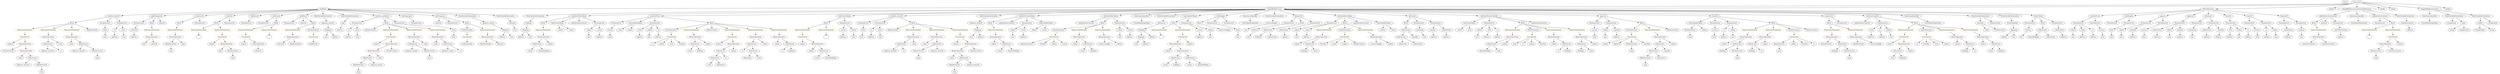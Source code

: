 strict digraph {
	graph [bb="0,0,21614,756"];
	node [label="\N"];
	Enter	[height=0.5,
		pos="20319,738",
		width=0.83628];
	Parameter__tokens_2	[color=black,
		height=0.5,
		label=_tokens,
		pos="17876,450",
		width=1.1135];
	ElementaryTypeName_uint_9	[color=black,
		height=0.5,
		label=uint,
		pos="17880,378",
		width=0.75];
	Parameter__tokens_2 -> ElementaryTypeName_uint_9	[pos="e,17879,396.1 17877,431.7 17877,424.41 17877,415.73 17878,407.54"];
	Identifier__	[color=black,
		height=0.5,
		label=_,
		pos="1688.5,378",
		width=0.75];
	Mapping_Unnamed_4	[color=black,
		height=0.5,
		label=Mapping,
		pos="9790.5,450",
		width=1.2105];
	Mapping_Unnamed_5	[color=black,
		height=0.5,
		label=Mapping,
		pos="9784.5,378",
		width=1.2105];
	Mapping_Unnamed_4 -> Mapping_Unnamed_5	[pos="e,9786,396.1 9789.1,431.7 9788.4,424.41 9787.7,415.73 9787,407.54"];
	ElementaryTypeName_address_21	[color=black,
		height=0.5,
		label=address,
		pos="9885.5,378",
		width=1.0996];
	Mapping_Unnamed_4 -> ElementaryTypeName_address_21	[pos="e,9865.3,393.92 9811.2,433.81 9824.3,424.11 9841.6,411.39 9856.2,400.64"];
	ExpressionStatement_Unnamed_2	[color=orange,
		height=0.5,
		label=ExpressionStatement,
		pos="2078.5,450",
		width=2.458];
	FunctionCall_Unnamed_1	[color=orange,
		height=0.5,
		label=FunctionCall,
		pos="2078.5,378",
		width=1.6125];
	ExpressionStatement_Unnamed_2 -> FunctionCall_Unnamed_1	[pos="e,2078.5,396.1 2078.5,431.7 2078.5,424.41 2078.5,415.73 2078.5,407.54"];
	Identifier_balances_intou2_2	[color=black,
		height=0.5,
		label=balances_intou2,
		pos="3809.5,234",
		width=1.959];
	ElementaryTypeName_bool	[color=black,
		height=0.5,
		label=bool,
		pos="4369.5,450",
		width=0.76697];
	VariableDeclaration_tokenOwner	[color=black,
		height=0.5,
		label=tokenOwner,
		pos="18637,450",
		width=1.5571];
	ElementaryTypeName_address_17	[color=black,
		height=0.5,
		label=address,
		pos="18637,378",
		width=1.0996];
	VariableDeclaration_tokenOwner -> ElementaryTypeName_address_17	[pos="e,18637,396.1 18637,431.7 18637,424.41 18637,415.73 18637,407.54"];
	ElementaryTypeName_uint_19	[color=black,
		height=0.5,
		label=uint,
		pos="12249,378",
		width=0.75];
	Identifier__tokens_23	[color=black,
		height=0.5,
		label=_tokens,
		pos="14813,306",
		width=1.1135];
	Parameter__spender_2	[color=black,
		height=0.5,
		label=_spender,
		pos="12332,450",
		width=1.2521];
	ElementaryTypeName_address_26	[color=black,
		height=0.5,
		label=address,
		pos="12334,378",
		width=1.0996];
	Parameter__spender_2 -> ElementaryTypeName_address_26	[pos="e,12333,396.1 12332,431.7 12332,424.41 12332,415.73 12333,407.54"];
	BinaryOperation_Unnamed_19	[color=brown,
		height=0.5,
		label=BinaryOperation,
		pos="10073,306",
		width=1.9867];
	Identifier__tokens	[color=black,
		height=0.5,
		label=_tokens,
		pos="10008,234",
		width=1.1135];
	BinaryOperation_Unnamed_19 -> Identifier__tokens	[pos="e,10022,250.83 10057,288.05 10049,279.38 10039,268.67 10030,259.15"];
	BinaryOperation_Unnamed_20	[color=brown,
		height=0.5,
		label=BinaryOperation,
		pos="10138,234",
		width=1.9867];
	BinaryOperation_Unnamed_19 -> BinaryOperation_Unnamed_20	[pos="e,10122,251.79 10088,288.05 10096,279.63 10106,269.28 10114,259.97"];
	FunctionDefinition_transfer_intou10	[color=black,
		height=0.5,
		label=transfer_intou10,
		pos="954.54,594",
		width=1.9729];
	Block_Unnamed_5	[color=black,
		height=0.5,
		label=Block,
		pos="599.54,522",
		width=0.90558];
	FunctionDefinition_transfer_intou10 -> Block_Unnamed_5	[pos="e,630.11,529.03 899.85,582.22 828.62,568.17 705.65,543.92 641.4,531.25"];
	ParameterList_Unnamed_9	[color=black,
		height=0.5,
		label=ParameterList,
		pos="883.54,522",
		width=1.7095];
	FunctionDefinition_transfer_intou10 -> ParameterList_Unnamed_9	[pos="e,900.57,539.79 937.35,576.05 928.72,567.54 918.09,557.07 908.57,547.68"];
	ParameterList_Unnamed_8	[color=black,
		height=0.5,
		label=ParameterList,
		pos="1024.5,522",
		width=1.7095];
	FunctionDefinition_transfer_intou10 -> ParameterList_Unnamed_8	[pos="e,1007.7,539.79 971.48,576.05 980,567.54 990.47,557.07 999.86,547.68"];
	Parameter_None_3	[color=black,
		height=0.5,
		label=None,
		pos="10623,450",
		width=0.85014];
	ElementaryTypeName_uint_16	[color=black,
		height=0.5,
		label=uint,
		pos="10623,378",
		width=0.75];
	Parameter_None_3 -> ElementaryTypeName_uint_16	[pos="e,10623,396.1 10623,431.7 10623,424.41 10623,415.73 10623,407.54"];
	ParameterList_Unnamed_19	[color=black,
		height=0.5,
		label=ParameterList,
		pos="18949,522",
		width=1.7095];
	Parameter_remaining	[color=black,
		height=0.5,
		label=remaining,
		pos="18943,450",
		width=1.2798];
	ParameterList_Unnamed_19 -> Parameter_remaining	[pos="e,18944,468.1 18947,503.7 18946,496.41 18946,487.73 18945,479.54"];
	FunctionDefinition_godChangeGod	[color=black,
		height=0.5,
		label=godChangeGod,
		pos="1345.5,594",
		width=1.9452];
	ParameterList_Unnamed_5	[color=black,
		height=0.5,
		label=ParameterList,
		pos="1175.5,522",
		width=1.7095];
	FunctionDefinition_godChangeGod -> ParameterList_Unnamed_5	[pos="e,1210.1,537.23 1309.5,578.15 1283.6,567.49 1248.5,553.04 1220.7,541.6"];
	Block_Unnamed_3	[color=black,
		height=0.5,
		label=Block,
		pos="1298.5,522",
		width=0.90558];
	FunctionDefinition_godChangeGod -> Block_Unnamed_3	[pos="e,1309.5,539.31 1334.2,576.05 1328.7,567.85 1321.9,557.83 1315.8,548.71"];
	ModifierInvocation_onlyGod	[color=black,
		height=0.5,
		label=onlyGod,
		pos="1392.5,522",
		width=1.2105];
	FunctionDefinition_godChangeGod -> ModifierInvocation_onlyGod	[pos="e,1381.3,539.79 1356.9,576.05 1362.3,567.97 1369,558.12 1375,549.11"];
	ParameterList_Unnamed_22	[color=black,
		height=0.5,
		label=ParameterList,
		pos="18526,522",
		width=1.7095];
	Parameter__tokens_1	[color=black,
		height=0.5,
		label=_tokens,
		pos="18317,450",
		width=1.1135];
	ParameterList_Unnamed_22 -> Parameter__tokens_1	[pos="e,18348,461.86 18486,507.98 18453,497.34 18406,481.86 18366,468 18363,467.2 18361,466.38 18358,465.54"];
	Parameter__spender_1	[color=black,
		height=0.5,
		label=_spender,
		pos="18420,450",
		width=1.2521];
	ParameterList_Unnamed_22 -> Parameter__spender_1	[pos="e,18442,465.86 18501,505.12 18487,495.36 18468,482.75 18452,472.16"];
	Block_Unnamed_21	[color=black,
		height=0.5,
		label=Block,
		pos="4619.5,522",
		width=0.90558];
	ExpressionStatement_Unnamed_31	[color=orange,
		height=0.5,
		label=ExpressionStatement,
		pos="4619.5,450",
		width=2.458];
	Block_Unnamed_21 -> ExpressionStatement_Unnamed_31	[pos="e,4619.5,468.1 4619.5,503.7 4619.5,496.41 4619.5,487.73 4619.5,479.54"];
	ElementaryTypeName_address_30	[color=black,
		height=0.5,
		label=address,
		pos="7201.5,378",
		width=1.0996];
	Identifier__owner_10	[color=black,
		height=0.5,
		label=_owner,
		pos="4505.5,234",
		width=1.0719];
	ElementaryTypeName_address_29	[color=black,
		height=0.5,
		label=address,
		pos="10281,378",
		width=1.0996];
	Identifier_assert	[color=black,
		height=0.5,
		label=assert,
		pos="16285,306",
		width=0.89172];
	ElementaryTypeName_uint_2	[color=black,
		height=0.5,
		label=uint,
		pos="2753.5,378",
		width=0.75];
	FunctionDefinition_transferFrom	[color=black,
		height=0.5,
		label=transferFrom,
		pos="18103,594",
		width=1.6402];
	ParameterList_Unnamed_24	[color=black,
		height=0.5,
		label=ParameterList,
		pos="17962,522",
		width=1.7095];
	FunctionDefinition_transferFrom -> ParameterList_Unnamed_24	[pos="e,17992,538.07 18073,578.15 18052,567.97 18025,554.33 18002,543.16"];
	ParameterList_Unnamed_25	[color=black,
		height=0.5,
		label=ParameterList,
		pos="18103,522",
		width=1.7095];
	FunctionDefinition_transferFrom -> ParameterList_Unnamed_25	[pos="e,18103,540.1 18103,575.7 18103,568.41 18103,559.73 18103,551.54"];
	ParameterList_Unnamed_33	[color=black,
		height=0.5,
		label=ParameterList,
		pos="17482,522",
		width=1.7095];
	Parameter_balance_2	[color=black,
		height=0.5,
		label=balance,
		pos="17467,450",
		width=1.0719];
	ParameterList_Unnamed_33 -> Parameter_balance_2	[pos="e,17470,468.1 17478,503.7 17476,496.32 17474,487.52 17473,479.25"];
	ElementaryTypeName_address_37	[color=black,
		height=0.5,
		label=address,
		pos="12833,378",
		width=1.0996];
	Identifier___1	[color=black,
		height=0.5,
		label=_,
		pos="2273.5,378",
		width=0.75];
	ElementaryTypeName_uint8	[color=black,
		height=0.5,
		label=uint8,
		pos="17111,450",
		width=0.7947];
	Block_Unnamed_17	[color=black,
		height=0.5,
		label=Block,
		pos="15773,522",
		width=0.90558];
	ExpressionStatement_Unnamed_24	[color=orange,
		height=0.5,
		label=ExpressionStatement,
		pos="15793,450",
		width=2.458];
	Block_Unnamed_17 -> ExpressionStatement_Unnamed_24	[pos="e,15788,468.28 15777,504.05 15780,496.6 15782,487.64 15784,479.22"];
	ExpressionStatement_Unnamed_25	[color=orange,
		height=0.5,
		label=ExpressionStatement,
		pos="15988,450",
		width=2.458];
	Block_Unnamed_17 -> ExpressionStatement_Unnamed_25	[pos="e,15936,465.13 15798,510.18 15803,508.04 15808,505.87 15814,504 15850,490.83 15892,478.03 15925,468.31"];
	Identifier__interfaceContract	[color=black,
		height=0.5,
		label=_interfaceContract,
		pos="19997,306",
		width=2.2085];
	ElementaryTypeName_uint_20	[color=black,
		height=0.5,
		label=uint,
		pos="8323.5,378",
		width=0.75];
	Identifier__from_5	[color=black,
		height=0.5,
		label=_from,
		pos="13042,306",
		width=0.93331];
	Parameter_balance	[color=black,
		height=0.5,
		label=balance,
		pos="19938,450",
		width=1.0719];
	ElementaryTypeName_uint_5	[color=black,
		height=0.5,
		label=uint,
		pos="19938,378",
		width=0.75];
	Parameter_balance -> ElementaryTypeName_uint_5	[pos="e,19938,396.1 19938,431.7 19938,424.41 19938,415.73 19938,407.54"];
	ElementaryTypeName_uint_23	[color=black,
		height=0.5,
		label=uint,
		pos="7298.5,378",
		width=0.75];
	ElementaryTypeName_address_20	[color=black,
		height=0.5,
		label=address,
		pos="17259,378",
		width=1.0996];
	NumberLiteral_Unnamed_6	[color=black,
		height=0.5,
		label=NumberLiteral,
		pos="16015,306",
		width=1.765];
	BinaryOperation_Unnamed_23	[color=brown,
		height=0.5,
		label=BinaryOperation,
		pos="15990,378",
		width=1.9867];
	BinaryOperation_Unnamed_23 -> NumberLiteral_Unnamed_6	[pos="e,16008,324.1 15996,359.7 15998,352.15 16002,343.12 16005,334.68"];
	Identifier_resourceSupply_1	[color=black,
		height=0.5,
		label=resourceSupply,
		pos="16166,306",
		width=1.9174];
	BinaryOperation_Unnamed_23 -> Identifier_resourceSupply_1	[pos="e,16129,321.65 16026,362.33 16053,351.73 16089,337.34 16118,325.89"];
	FunctionDefinition_constructor	[color=black,
		height=0.5,
		label=constructor,
		pos="1670.5,594",
		width=1.4877];
	Block_Unnamed_2	[color=black,
		height=0.5,
		label=Block,
		pos="1515.5,522",
		width=0.90558];
	FunctionDefinition_constructor -> Block_Unnamed_2	[pos="e,1540.4,534.21 1639.5,579 1613.9,567.43 1577.5,551 1550.8,538.93"];
	ParameterList_Unnamed_4	[color=black,
		height=0.5,
		label=ParameterList,
		pos="1670.5,522",
		width=1.7095];
	FunctionDefinition_constructor -> ParameterList_Unnamed_4	[pos="e,1670.5,540.1 1670.5,575.7 1670.5,568.41 1670.5,559.73 1670.5,551.54"];
	Identifier__owner_2	[color=black,
		height=0.5,
		label=_owner,
		pos="7016.5,162",
		width=1.0719];
	ParameterList_Unnamed_40	[color=black,
		height=0.5,
		label=ParameterList,
		pos="15885,522",
		width=1.7095];
	MemberAccess_Unnamed_12	[color=black,
		height=0.5,
		label=MemberAccess,
		pos="14568,450",
		width=1.9174];
	Identifier_msg_12	[color=black,
		height=0.5,
		label=msg,
		pos="14568,378",
		width=0.75];
	MemberAccess_Unnamed_12 -> Identifier_msg_12	[pos="e,14568,396.1 14568,431.7 14568,424.41 14568,415.73 14568,407.54"];
	BooleanLiteral_Unnamed_4	[color=black,
		height=0.5,
		label=BooleanLiteral,
		pos="7660.5,450",
		width=1.7788];
	ExpressionStatement_Unnamed_19	[color=orange,
		height=0.5,
		label=ExpressionStatement,
		pos="7831.5,450",
		width=2.458];
	BinaryOperation_Unnamed_18	[color=brown,
		height=0.5,
		label=BinaryOperation,
		pos="7831.5,378",
		width=1.9867];
	ExpressionStatement_Unnamed_19 -> BinaryOperation_Unnamed_18	[pos="e,7831.5,396.1 7831.5,431.7 7831.5,424.41 7831.5,415.73 7831.5,407.54"];
	BinaryOperation_Unnamed_34	[color=brown,
		height=0.5,
		label=BinaryOperation,
		pos="13059,378",
		width=1.9867];
	IndexAccess_Unnamed_25	[color=black,
		height=0.5,
		label=IndexAccess,
		pos="12833,306",
		width=1.6402];
	BinaryOperation_Unnamed_34 -> IndexAccess_Unnamed_25	[pos="e,12873,319.48 13015,363.42 12977,351.82 12923,335.11 12884,322.88"];
	Identifier__tokens_18	[color=black,
		height=0.5,
		label=_tokens,
		pos="12950,306",
		width=1.1135];
	BinaryOperation_Unnamed_34 -> Identifier__tokens_18	[pos="e,12972,321.25 13033,360.76 13018,350.77 12998,337.88 12981,327.23"];
	Identifier__to_4	[color=black,
		height=0.5,
		label=_to,
		pos="16524,306",
		width=0.75];
	FunctionDefinition_totalSupply	[color=black,
		height=0.5,
		label=totalSupply,
		pos="18385,594",
		width=1.4739];
	ParameterList_Unnamed_14	[color=black,
		height=0.5,
		label=ParameterList,
		pos="18244,522",
		width=1.7095];
	FunctionDefinition_totalSupply -> ParameterList_Unnamed_14	[pos="e,18274,537.97 18355,578.5 18335,568.22 18307,554.3 18284,542.97"];
	ParameterList_Unnamed_15	[color=black,
		height=0.5,
		label=ParameterList,
		pos="18385,522",
		width=1.7095];
	FunctionDefinition_totalSupply -> ParameterList_Unnamed_15	[pos="e,18385,540.1 18385,575.7 18385,568.41 18385,559.73 18385,551.54"];
	Mapping_Unnamed_2	[color=black,
		height=0.5,
		label=Mapping,
		pos="4469.5,450",
		width=1.2105];
	ElementaryTypeName_address_19	[color=black,
		height=0.5,
		label=address,
		pos="4423.5,378",
		width=1.0996];
	Mapping_Unnamed_2 -> ElementaryTypeName_address_19	[pos="e,4434.4,395.47 4458.6,432.41 4453.3,424.22 4446.6,414.14 4440.6,404.95"];
	ElementaryTypeName_uint_13	[color=black,
		height=0.5,
		label=uint,
		pos="4508.5,378",
		width=0.75];
	Mapping_Unnamed_2 -> ElementaryTypeName_uint_13	[pos="e,4499.5,395.31 4479,432.05 4483.5,424.03 4488.9,414.26 4493.9,405.3"];
	Identifier_require_2	[color=black,
		height=0.5,
		label=require,
		pos="3195.5,306",
		width=1.0026];
	Identifier_require_7	[color=black,
		height=0.5,
		label=require,
		pos="6883.5,306",
		width=1.0026];
	Parameter_balance_1	[color=black,
		height=0.5,
		label=balance,
		pos="10783,450",
		width=1.0719];
	ElementaryTypeName_uint_17	[color=black,
		height=0.5,
		label=uint,
		pos="10727,378",
		width=0.75];
	Parameter_balance_1 -> ElementaryTypeName_uint_17	[pos="e,10739,394.19 10770,432.76 10762,423.95 10754,412.88 10746,403.08"];
	Identifier__tokens_27	[color=black,
		height=0.5,
		label=_tokens,
		pos="13874,306",
		width=1.1135];
	ElementaryTypeName_bool_3	[color=black,
		height=0.5,
		label=bool,
		pos="19531,378",
		width=0.76697];
	Identifier_Transfer	[color=black,
		height=0.5,
		label=Transfer,
		pos="11336,306",
		width=1.1689];
	StateVariableDeclaration_Unnamed_7	[color=black,
		height=0.5,
		label=StateVariableDeclaration,
		pos="4597.5,594",
		width=2.8184];
	VariableDeclaration_holdings	[color=black,
		height=0.5,
		label=holdings,
		pos="4488.5,522",
		width=1.1689];
	StateVariableDeclaration_Unnamed_7 -> VariableDeclaration_holdings	[pos="e,4511.1,537.5 4571.4,576.23 4556.2,566.45 4536.9,554.04 4520.7,543.66"];
	Parameter__newGod	[color=black,
		height=0.5,
		label=_newGod,
		pos="1144.5,450",
		width=1.3214];
	ParameterList_Unnamed_5 -> Parameter__newGod	[pos="e,1152.1,468.1 1167.9,503.7 1164.5,496.07 1160.4,486.92 1156.7,478.4"];
	FunctionCall_Unnamed_10	[color=orange,
		height=0.5,
		label=FunctionCall,
		pos="11532,378",
		width=1.6125];
	FunctionCall_Unnamed_10 -> Identifier_Transfer	[pos="e,11367,318.26 11495,363.83 11461,351.97 11413,334.53 11378,322.1"];
	Identifier__owner_4	[color=black,
		height=0.5,
		label=_owner,
		pos="11435,306",
		width=1.0719];
	FunctionCall_Unnamed_10 -> Identifier__owner_4	[pos="e,11455,321.63 11510,361.12 11496,351.39 11479,338.82 11464,328.24"];
	Identifier__tokens_4	[color=black,
		height=0.5,
		label=_tokens,
		pos="11532,306",
		width=1.1135];
	FunctionCall_Unnamed_10 -> Identifier__tokens_4	[pos="e,11532,324.1 11532,359.7 11532,352.41 11532,343.73 11532,335.54"];
	NumberLiteral_Unnamed_7	[color=black,
		height=0.5,
		label=NumberLiteral,
		pos="11654,306",
		width=1.765];
	FunctionCall_Unnamed_10 -> NumberLiteral_Unnamed_7	[pos="e,11626,322.57 11558,361.64 11575,351.81 11598,338.94 11617,328.15"];
	Parameter_success_5	[color=black,
		height=0.5,
		label=success,
		pos="5201.5,450",
		width=1.1135];
	ElementaryTypeName_bool_9	[color=black,
		height=0.5,
		label=bool,
		pos="5201.5,378",
		width=0.76697];
	Parameter_success_5 -> ElementaryTypeName_bool_9	[pos="e,5201.5,396.1 5201.5,431.7 5201.5,424.41 5201.5,415.73 5201.5,407.54"];
	ParameterList_Unnamed_37	[color=black,
		height=0.5,
		label=ParameterList,
		pos="7394.5,522",
		width=1.7095];
	Parameter_None_4	[color=black,
		height=0.5,
		label=None,
		pos="7387.5,450",
		width=0.85014];
	ParameterList_Unnamed_37 -> Parameter_None_4	[pos="e,7389.2,468.1 7392.8,503.7 7392.1,496.41 7391.2,487.73 7390.4,479.54"];
	ParameterList_Unnamed_21	[color=black,
		height=0.5,
		label=ParameterList,
		pos="19485,522",
		width=1.7095];
	Parameter_success	[color=black,
		height=0.5,
		label=success,
		pos="19531,450",
		width=1.1135];
	ParameterList_Unnamed_21 -> Parameter_success	[pos="e,19520,467.79 19496,504.05 19501,496.06 19507,486.33 19513,477.4"];
	ElementaryTypeName_uint_1	[color=black,
		height=0.5,
		label=uint,
		pos="3033.5,378",
		width=0.75];
	Identifier__to_12	[color=black,
		height=0.5,
		label=_to,
		pos="5562.5,306",
		width=0.75];
	Identifier__from_1	[color=black,
		height=0.5,
		label=_from,
		pos="17182,234",
		width=0.93331];
	ElementaryTypeName_address_18	[color=black,
		height=0.5,
		label=address,
		pos="18839,378",
		width=1.0996];
	Identifier__from_8	[color=black,
		height=0.5,
		label=_from,
		pos="5905.5,234",
		width=0.93331];
	ElementaryTypeName_address_35	[color=black,
		height=0.5,
		label=address,
		pos="16119,378",
		width=1.0996];
	EmitStatement_Unnamed_7	[color=black,
		height=0.5,
		label=EmitStatement,
		pos="14075,450",
		width=1.7788];
	FunctionCall_Unnamed_16	[color=orange,
		height=0.5,
		label=FunctionCall,
		pos="14075,378",
		width=1.6125];
	EmitStatement_Unnamed_7 -> FunctionCall_Unnamed_16	[pos="e,14075,396.1 14075,431.7 14075,424.41 14075,415.73 14075,407.54"];
	ElementaryTypeName_uint_30	[color=black,
		height=0.5,
		label=uint,
		pos="14963,378",
		width=0.75];
	FunctionDefinition_interfaceThawTokens	[color=black,
		height=0.5,
		label=interfaceThawTokens,
		pos="4933.5,594",
		width=2.5273];
	FunctionDefinition_interfaceThawTokens -> Block_Unnamed_21	[pos="e,4644.6,534.05 4861,582.76 4805.7,574.02 4728,559.71 4661.5,540 4659.4,539.38 4657.3,538.69 4655.2,537.96"];
	ModifierInvocation_hasFrozenTokens	[color=black,
		height=0.5,
		label=hasFrozenTokens,
		pos="4747.5,522",
		width=2.1392];
	FunctionDefinition_interfaceThawTokens -> ModifierInvocation_hasFrozenTokens	[pos="e,4787,537.85 4892.7,577.64 4864.7,567.1 4827.4,553.05 4797.6,541.84"];
	ModifierInvocation_onlyInterfaceContract_3	[color=black,
		height=0.5,
		label=onlyInterfaceContract,
		pos="4933.5,522",
		width=2.5412];
	FunctionDefinition_interfaceThawTokens -> ModifierInvocation_onlyInterfaceContract_3	[pos="e,4933.5,540.1 4933.5,575.7 4933.5,568.41 4933.5,559.73 4933.5,551.54"];
	ParameterList_Unnamed_44	[color=black,
		height=0.5,
		label=ParameterList,
		pos="5104.5,522",
		width=1.7095];
	FunctionDefinition_interfaceThawTokens -> ParameterList_Unnamed_44	[pos="e,5069.8,537.23 4971.9,577.29 4997.8,566.69 5032.1,552.65 5059.3,541.5"];
	Block_Unnamed_15	[color=black,
		height=0.5,
		label=Block,
		pos="10103,522",
		width=0.90558];
	ExpressionStatement_Unnamed_21	[color=orange,
		height=0.5,
		label=ExpressionStatement,
		pos="9940.5,450",
		width=2.458];
	Block_Unnamed_15 -> ExpressionStatement_Unnamed_21	[pos="e,9977,466.74 10078,510.22 10054,499.87 10017,483.98 9987.4,471.26"];
	ExpressionStatement_Unnamed_20	[color=orange,
		height=0.5,
		label=ExpressionStatement,
		pos="10136,450",
		width=2.458];
	Block_Unnamed_15 -> ExpressionStatement_Unnamed_20	[pos="e,10127,468.28 10111,504.05 10114,496.43 10118,487.23 10123,478.65"];
	UserDefinedTypeName_Unnamed	[color=black,
		height=0.5,
		label=UserDefinedTypeName,
		pos="20435,522",
		width=2.7214];
	Identifier___2	[color=black,
		height=0.5,
		label=_,
		pos="20530,378",
		width=0.75];
	EmitStatement_Unnamed_3	[color=black,
		height=0.5,
		label=EmitStatement,
		pos="9080.5,450",
		width=1.7788];
	FunctionCall_Unnamed_11	[color=orange,
		height=0.5,
		label=FunctionCall,
		pos="9004.5,378",
		width=1.6125];
	EmitStatement_Unnamed_3 -> FunctionCall_Unnamed_11	[pos="e,9022.4,395.47 9062.5,432.41 9053.1,423.69 9041.3,412.85 9030.8,403.21"];
	FunctionCall_Unnamed_8	[color=orange,
		height=0.5,
		label=FunctionCall,
		pos="10136,378",
		width=1.6125];
	FunctionCall_Unnamed_8 -> BinaryOperation_Unnamed_19	[pos="e,10088,323.96 10121,360.41 10113,352.08 10104,341.8 10095,332.49"];
	Identifier_require_6	[color=black,
		height=0.5,
		label=require,
		pos="10199,306",
		width=1.0026];
	FunctionCall_Unnamed_8 -> Identifier_require_6	[pos="e,10184,322.99 10150,360.41 10158,351.74 10168,340.97 10177,331.38"];
	ExpressionStatement_Unnamed_32	[color=orange,
		height=0.5,
		label=ExpressionStatement,
		pos="16439,450",
		width=2.458];
	FunctionCall_Unnamed_12	[color=orange,
		height=0.5,
		label=FunctionCall,
		pos="16407,378",
		width=1.6125];
	ExpressionStatement_Unnamed_32 -> FunctionCall_Unnamed_12	[pos="e,16414,396.1 16431,431.7 16427,424.07 16423,414.92 16419,406.4"];
	FunctionDefinition_approve	[color=black,
		height=0.5,
		label=approve,
		pos="18667,594",
		width=1.1412];
	FunctionDefinition_approve -> ParameterList_Unnamed_22	[pos="e,18556,538.05 18640,579.83 18619,569.48 18590,554.89 18566,543.09"];
	ParameterList_Unnamed_23	[color=black,
		height=0.5,
		label=ParameterList,
		pos="18667,522",
		width=1.7095];
	FunctionDefinition_approve -> ParameterList_Unnamed_23	[pos="e,18667,540.1 18667,575.7 18667,568.41 18667,559.73 18667,551.54"];
	Parameter__tokens_7	[color=black,
		height=0.5,
		label=_tokens,
		pos="8668.5,450",
		width=1.1135];
	ElementaryTypeName_uint_26	[color=black,
		height=0.5,
		label=uint,
		pos="8668.5,378",
		width=0.75];
	Parameter__tokens_7 -> ElementaryTypeName_uint_26	[pos="e,8668.5,396.1 8668.5,431.7 8668.5,424.41 8668.5,415.73 8668.5,407.54"];
	Identifier_require_1	[color=black,
		height=0.5,
		label=require,
		pos="2061.5,306",
		width=1.0026];
	Identifier__owner_1	[color=black,
		height=0.5,
		label=_owner,
		pos="10197,90",
		width=1.0719];
	Identifier_balances_intou10_2	[color=black,
		height=0.5,
		label=balances_intou10,
		pos="394.54,234",
		width=2.0838];
	VariableDeclaration_decimals	[color=black,
		height=0.5,
		label=decimals,
		pos="17061,522",
		width=1.1967];
	VariableDeclaration_decimals -> ElementaryTypeName_uint8	[pos="e,17099,466.99 17072,504.41 17078,496.01 17086,485.63 17092,476.26"];
	NumberLiteral_Unnamed_2	[color=black,
		height=0.5,
		label=NumberLiteral,
		pos="17221,450",
		width=1.765];
	VariableDeclaration_decimals -> NumberLiteral_Unnamed_2	[pos="e,17187,465.64 17090,508.32 17114,497.67 17149,482.28 17177,470.12"];
	Identifier_holdings_7	[color=black,
		height=0.5,
		label=holdings,
		pos="16982,234",
		width=1.1689];
	Identifier_holdings_3	[color=black,
		height=0.5,
		label=holdings,
		pos="11167,234",
		width=1.1689];
	VariableDeclaration_resourceSupply	[color=black,
		height=0.5,
		label=resourceSupply,
		pos="10943,522",
		width=1.9174];
	ElementaryTypeName_uint_12	[color=black,
		height=0.5,
		label=uint,
		pos="10699,450",
		width=0.75];
	VariableDeclaration_resourceSupply -> ElementaryTypeName_uint_12	[pos="e,10720,461.76 10892,509.39 10841,497.19 10763,478.34 10735,468 10733,467.44 10731,466.85 10730,466.22"];
	ElementaryTypeName_uint_15	[color=black,
		height=0.5,
		label=uint,
		pos="9741.5,306",
		width=0.75];
	Mapping_Unnamed_5 -> ElementaryTypeName_uint_15	[pos="e,9751.3,322.83 9774.1,360.05 9769.1,351.82 9762.9,341.76 9757.3,332.61"];
	ElementaryTypeName_address_22	[color=black,
		height=0.5,
		label=address,
		pos="9826.5,306",
		width=1.0996];
	Mapping_Unnamed_5 -> ElementaryTypeName_address_22	[pos="e,9816.5,323.79 9794.7,360.05 9799.5,352.06 9805.3,342.33 9810.7,333.4"];
	BinaryOperation_Unnamed_30	[color=brown,
		height=0.5,
		label=BinaryOperation,
		pos="16407,306",
		width=1.9867];
	IndexAccess_Unnamed_21	[color=black,
		height=0.5,
		label=IndexAccess,
		pos="16348,234",
		width=1.6402];
	BinaryOperation_Unnamed_30 -> IndexAccess_Unnamed_21	[pos="e,16362,251.79 16392,288.05 16385,279.8 16377,269.7 16369,260.54"];
	Identifier__tokens_13	[color=black,
		height=0.5,
		label=_tokens,
		pos="16465,234",
		width=1.1135];
	BinaryOperation_Unnamed_30 -> Identifier__tokens_13	[pos="e,16451,251.31 16421,288.05 16428,279.68 16436,269.4 16444,260.13"];
	Identifier__owner	[color=black,
		height=0.5,
		label=_owner,
		pos="9980.5,90",
		width=1.0719];
	ParameterList_Unnamed_41	[color=black,
		height=0.5,
		label=ParameterList,
		pos="11457,522",
		width=1.7095];
	Parameter__tokens_5	[color=black,
		height=0.5,
		label=_tokens,
		pos="11156,450",
		width=1.1135];
	ParameterList_Unnamed_41 -> Parameter__tokens_5	[pos="e,11186,462.18 11411,509.56 11403,507.64 11394,505.72 11387,504 11306,486.27 11284,489.57 11205,468 11202,467.29 11199,466.52 11197,\
465.71"];
	Parameter__owner_2	[color=black,
		height=0.5,
		label=_owner,
		pos="11253,450",
		width=1.0719];
	ParameterList_Unnamed_41 -> Parameter__owner_2	[pos="e,11282,461.67 11417,507.74 11385,497.11 11340,481.74 11301,468 11298,467.18 11296,466.33 11293,465.46"];
	Identifier_require_5	[color=black,
		height=0.5,
		label=require,
		pos="8190.5,306",
		width=1.0026];
	Identifier__from	[color=black,
		height=0.5,
		label=_from,
		pos="16301,162",
		width=0.93331];
	ParameterList_Unnamed_26	[color=black,
		height=0.5,
		label=ParameterList,
		pos="19319,522",
		width=1.7095];
	VariableDeclaration_from	[color=black,
		height=0.5,
		label=from,
		pos="19284,450",
		width=0.7947];
	ParameterList_Unnamed_26 -> VariableDeclaration_from	[pos="e,19292,467.62 19310,503.7 19306,495.87 19301,486.44 19297,477.73"];
	VariableDeclaration_tokens	[color=black,
		height=0.5,
		label=tokens,
		pos="19366,450",
		width=0.97489];
	ParameterList_Unnamed_26 -> VariableDeclaration_tokens	[pos="e,19355,467.31 19330,504.05 19335,495.85 19342,485.83 19348,476.71"];
	VariableDeclaration_to	[color=black,
		height=0.5,
		label=to,
		pos="19446,450",
		width=0.75];
	ParameterList_Unnamed_26 -> VariableDeclaration_to	[pos="e,19425,462.2 19346,505.64 19367,494.41 19394,479.21 19415,467.69"];
	Identifier_msg_9	[color=black,
		height=0.5,
		label=msg,
		pos="15938,162",
		width=0.75];
	FunctionDefinition_transferFrom_1	[color=black,
		height=0.5,
		label=transferFrom,
		pos="5575.5,594",
		width=1.6402];
	ParameterList_Unnamed_52	[color=black,
		height=0.5,
		label=ParameterList,
		pos="5245.5,522",
		width=1.7095];
	FunctionDefinition_transferFrom_1 -> ParameterList_Unnamed_52	[pos="e,5291.7,534.29 5526.7,583.52 5474.6,573.27 5389.6,556.21 5316.5,540 5312,539 5307.3,537.93 5302.6,536.85"];
	ModifierInvocation_hasAvailableTokens_3	[color=black,
		height=0.5,
		label=hasAvailableTokens,
		pos="5410.5,522",
		width=2.361];
	FunctionDefinition_transferFrom_1 -> ModifierInvocation_hasAvailableTokens_3	[pos="e,5447.3,538.61 5542.1,578.83 5517.9,568.54 5484.7,554.45 5457.7,543.01"];
	ParameterList_Unnamed_51	[color=black,
		height=0.5,
		label=ParameterList,
		pos="5575.5,522",
		width=1.7095];
	FunctionDefinition_transferFrom_1 -> ParameterList_Unnamed_51	[pos="e,5575.5,540.1 5575.5,575.7 5575.5,568.41 5575.5,559.73 5575.5,551.54"];
	Block_Unnamed_26	[color=black,
		height=0.5,
		label=Block,
		pos="6105.5,522",
		width=0.90558];
	FunctionDefinition_transferFrom_1 -> Block_Unnamed_26	[pos="e,6074,527.16 5628.8,585.97 5734,572.07 5966.6,541.35 6062.7,528.66"];
	BinaryOperation_Unnamed_32	[color=brown,
		height=0.5,
		label=BinaryOperation,
		pos="16895,378",
		width=1.9867];
	Identifier__tokens_15	[color=black,
		height=0.5,
		label=_tokens,
		pos="16895,306",
		width=1.1135];
	BinaryOperation_Unnamed_32 -> Identifier__tokens_15	[pos="e,16895,324.1 16895,359.7 16895,352.41 16895,343.73 16895,335.54"];
	IndexAccess_Unnamed_23	[color=black,
		height=0.5,
		label=IndexAccess,
		pos="17012,306",
		width=1.6402];
	BinaryOperation_Unnamed_32 -> IndexAccess_Unnamed_23	[pos="e,16986,322.5 16921,360.94 16938,351.29 16958,338.89 16976,328.41"];
	FunctionCall_Unnamed	[color=orange,
		height=0.5,
		label=FunctionCall,
		pos="1883.5,378",
		width=1.6125];
	Identifier_require	[color=black,
		height=0.5,
		label=require,
		pos="1775.5,306",
		width=1.0026];
	FunctionCall_Unnamed -> Identifier_require	[pos="e,1796.8,320.76 1859.3,361.29 1843.6,351.11 1823,337.77 1806.2,326.86"];
	BinaryOperation_Unnamed	[color=brown,
		height=0.5,
		label=BinaryOperation,
		pos="1901.5,306",
		width=1.9867];
	FunctionCall_Unnamed -> BinaryOperation_Unnamed	[pos="e,1897.1,324.1 1888,359.7 1889.9,352.32 1892.1,343.52 1894.3,335.25"];
	ElementaryTypeName_address_2	[color=black,
		height=0.5,
		label=address,
		pos="4253.5,378",
		width=1.0996];
	ModifierInvocation_hasFrozenTokens_1	[color=black,
		height=0.5,
		label=hasFrozenTokens,
		pos="12667,522",
		width=2.1392];
	Identifier__tokens_21	[color=black,
		height=0.5,
		label=_tokens,
		pos="12575,450",
		width=1.1135];
	ModifierInvocation_hasFrozenTokens_1 -> Identifier__tokens_21	[pos="e,12594,466.04 12645,504.41 12632,494.95 12617,482.98 12603,472.77"];
	Identifier__from_6	[color=black,
		height=0.5,
		label=_from,
		pos="12667,450",
		width=0.93331];
	ModifierInvocation_hasFrozenTokens_1 -> Identifier__from_6	[pos="e,12667,468.1 12667,503.7 12667,496.41 12667,487.73 12667,479.54"];
	ContractDefinition_GodMode	[color=black,
		height=0.5,
		label=GodMode,
		pos="2712.5,666",
		width=1.3769];
	ContractDefinition_GodMode -> FunctionDefinition_transfer_intou10	[pos="e,1023,599.08 2663.2,663.51 2479.1,657.88 1814.2,636.96 1266.5,612 1187.6,608.4 1097.5,603.39 1034.4,599.75"];
	ContractDefinition_GodMode -> FunctionDefinition_godChangeGod	[pos="e,1412.6,599.66 2663.2,662.93 2508,656.36 2015.3,635 1607.5,612 1545.7,608.51 1475.8,603.94 1423.7,600.42"];
	ContractDefinition_GodMode -> FunctionDefinition_constructor	[pos="e,1721.7,599.87 2663.7,662.39 2533.6,655.33 2167.6,634.88 1863.5,612 1819.9,608.72 1770.8,604.38 1733,600.91"];
	ModifierDefinition_onlyGod	[color=black,
		height=0.5,
		label=onlyGod,
		pos="1916.5,594",
		width=1.2105];
	ContractDefinition_GodMode -> ModifierDefinition_onlyGod	[pos="e,1957.8,600.32 2664.2,661.69 2555.8,654.15 2285.3,634.58 2059.5,612 2029.5,609 1996,605.04 1969,601.71"];
	EventDefinition_GodPaused	[color=black,
		height=0.5,
		label=GodPaused,
		pos="2123.5,594",
		width=1.5155];
	ContractDefinition_GodMode -> EventDefinition_GodPaused	[pos="e,2173.4,601.82 2665.4,659.86 2581.9,650.69 2402.6,630.72 2251.5,612 2229.7,609.29 2205.7,606.15 2184.5,603.32"];
	ModifierDefinition_notPaused	[color=black,
		height=0.5,
		label=notPaused,
		pos="2310.5,594",
		width=1.3769];
	ContractDefinition_GodMode -> ModifierDefinition_notPaused	[pos="e,2354.5,602.65 2668.4,657.31 2594.4,644.44 2445.9,618.56 2365.4,604.55"];
	FunctionDefinition_godPause	[color=black,
		height=0.5,
		label=godPause,
		pos="2545.5,594",
		width=1.3076];
	ContractDefinition_GodMode -> FunctionDefinition_godPause	[pos="e,2576.5,607.99 2681.1,651.83 2654.5,640.65 2616,624.52 2586.8,612.3"];
	StateVariableDeclaration_Unnamed_3	[color=black,
		height=0.5,
		label=StateVariableDeclaration,
		pos="2712.5,594",
		width=2.8184];
	ContractDefinition_GodMode -> StateVariableDeclaration_Unnamed_3	[pos="e,2712.5,612.1 2712.5,647.7 2712.5,640.41 2712.5,631.73 2712.5,623.54"];
	StateVariableDeclaration_Unnamed_1	[color=black,
		height=0.5,
		label=StateVariableDeclaration,
		pos="2933.5,594",
		width=2.8184];
	ContractDefinition_GodMode -> StateVariableDeclaration_Unnamed_1	[pos="e,2885.4,610.25 2749,653.44 2783.1,642.65 2834.5,626.36 2874.5,613.72"];
	FunctionDefinition_transfer_undrflow2	[color=black,
		height=0.5,
		label=transfer_undrflow2,
		pos="3141.5,594",
		width=2.264];
	ContractDefinition_GodMode -> FunctionDefinition_transfer_undrflow2	[pos="e,3079.1,605.96 2757.5,657.98 2821.2,648.01 2941.4,629.04 3043.5,612 3051.4,610.68 3059.7,609.28 3067.9,607.88"];
	EventDefinition_GodUnpaused	[color=black,
		height=0.5,
		label=GodUnpaused,
		pos="3404.5,594",
		width=1.8065];
	ContractDefinition_GodMode -> EventDefinition_GodUnpaused	[pos="e,3344.3,601.1 2759.8,660.22 2878.9,648.17 3191.6,616.54 3333.1,602.22"];
	FunctionDefinition_godUnpause	[color=black,
		height=0.5,
		label=godUnpause,
		pos="3685.5,594",
		width=1.5986];
	ContractDefinition_GodMode -> FunctionDefinition_godUnpause	[pos="e,3630.6,599.7 2760.9,661.87 2882,653.99 3207.4,632.52 3478.5,612 3525.6,608.44 3578.7,604.08 3619.3,600.66"];
	StateVariableDeclaration_Unnamed_2	[color=black,
		height=0.5,
		label=StateVariableDeclaration,
		pos="3954.5,594",
		width=2.8184];
	ContractDefinition_GodMode -> StateVariableDeclaration_Unnamed_2	[pos="e,3865.8,603.1 2761.8,663.07 2911.1,657.09 3371.5,637.74 3752.5,612 3785.8,609.76 3822,606.85 3854.5,604.08"];
	StateVariableDeclaration_Unnamed	[color=black,
		height=0.5,
		label=StateVariableDeclaration,
		pos="4233.5,594",
		width=2.8184];
	ContractDefinition_GodMode -> StateVariableDeclaration_Unnamed	[pos="e,4149.8,604.44 2762.3,664.15 2939.6,660.87 3556.6,647.47 4064.5,612 4088.5,610.32 4114.4,607.99 4138.5,605.59"];
	MemberAccess_Unnamed_13	[color=black,
		height=0.5,
		label=MemberAccess,
		pos="14235,162",
		width=1.9174];
	Identifier_msg_13	[color=black,
		height=0.5,
		label=msg,
		pos="14235,90",
		width=0.75];
	MemberAccess_Unnamed_13 -> Identifier_msg_13	[pos="e,14235,108.1 14235,143.7 14235,136.41 14235,127.73 14235,119.54"];
	FunctionCall_Unnamed_18	[color=orange,
		height=0.5,
		label=FunctionCall,
		pos="5763.5,378",
		width=1.6125];
	FunctionCall_Unnamed_18 -> Identifier__to_12	[pos="e,5583.7,317.53 5721.6,365.19 5688,355.31 5639.7,340.24 5598.5,324 5597,323.4 5595.5,322.76 5593.9,322.1"];
	Identifier__tokens_32	[color=black,
		height=0.5,
		label=_tokens,
		pos="5647.5,306",
		width=1.1135];
	FunctionCall_Unnamed_18 -> Identifier__tokens_32	[pos="e,5670.8,321.07 5737.8,361.46 5720.9,351.27 5698.6,337.84 5680.5,326.87"];
	Identifier__from_10	[color=black,
		height=0.5,
		label=_from,
		pos="5739.5,306",
		width=0.93331];
	FunctionCall_Unnamed_18 -> Identifier__from_10	[pos="e,5745.4,324.1 5757.6,359.7 5755,352.24 5752,343.32 5749.1,334.97"];
	Identifier_Transfer_5	[color=black,
		height=0.5,
		label=Transfer,
		pos="5833.5,306",
		width=1.1689];
	FunctionCall_Unnamed_18 -> Identifier_Transfer_5	[pos="e,5817.6,322.99 5780.1,360.41 5788.9,351.66 5799.8,340.75 5809.5,331.08"];
	NumberLiteral_Unnamed_1	[color=black,
		height=0.5,
		label=NumberLiteral,
		pos="63.539,234",
		width=1.765];
	ElementaryTypeName_address_31	[color=black,
		height=0.5,
		label=address,
		pos="11251,378",
		width=1.0996];
	Parameter__to_2	[color=black,
		height=0.5,
		label=_to,
		pos="19616,450",
		width=0.75];
	ElementaryTypeName_address_11	[color=black,
		height=0.5,
		label=address,
		pos="19616,378",
		width=1.0996];
	Parameter__to_2 -> ElementaryTypeName_address_11	[pos="e,19616,396.1 19616,431.7 19616,424.41 19616,415.73 19616,407.54"];
	EmitStatement_Unnamed_8	[color=black,
		height=0.5,
		label=EmitStatement,
		pos="5763.5,450",
		width=1.7788];
	EmitStatement_Unnamed_8 -> FunctionCall_Unnamed_18	[pos="e,5763.5,396.1 5763.5,431.7 5763.5,424.41 5763.5,415.73 5763.5,407.54"];
	Identifier_msg_10	[color=black,
		height=0.5,
		label=msg,
		pos="14932,162",
		width=0.75];
	ElementaryTypeName_address_4	[color=black,
		height=0.5,
		label=address,
		pos="2838.5,378",
		width=1.0996];
	BinaryOperation_Unnamed_14	[color=brown,
		height=0.5,
		label=BinaryOperation,
		pos="20083,378",
		width=1.9867];
	BinaryOperation_Unnamed_14 -> Identifier__interfaceContract	[pos="e,20017,323.71 20062,360.41 20051,351.58 20038,340.57 20026,330.84"];
	Identifier_interfaceContract_1	[color=black,
		height=0.5,
		label=interfaceContract,
		pos="20169,306",
		width=2.0699];
	BinaryOperation_Unnamed_14 -> Identifier_interfaceContract_1	[pos="e,20148,323.71 20103,360.41 20114,351.58 20127,340.57 20139,330.84"];
	IndexAccess_Unnamed_12	[color=black,
		height=0.5,
		label=IndexAccess,
		pos="7721.5,306",
		width=1.6402];
	Identifier_balances_intou30_2	[color=black,
		height=0.5,
		label=balances_intou30,
		pos="7618.5,234",
		width=2.0838];
	IndexAccess_Unnamed_12 -> Identifier_balances_intou30_2	[pos="e,7642.5,251.31 7698.2,289.12 7684.5,279.85 7667.1,268.01 7652,257.76"];
	Identifier__to_2	[color=black,
		height=0.5,
		label=_to,
		pos="7738.5,234",
		width=0.75];
	IndexAccess_Unnamed_12 -> Identifier__to_2	[pos="e,7734.4,252.1 7725.7,287.7 7727.5,280.32 7729.7,271.52 7731.7,263.25"];
	ParameterList_Unnamed_52 -> Parameter_success_5	[pos="e,5212.1,467.79 5234.9,504.05 5229.9,496.06 5223.7,486.33 5218.1,477.4"];
	Identifier__tokens_9	[color=black,
		height=0.5,
		label=_tokens,
		pos="8450.5,306",
		width=1.1135];
	ContractDefinition_KingOfEthResource	[color=black,
		height=0.5,
		label=KingOfEthResource,
		pos="10961,666",
		width=2.3887];
	ContractDefinition_KingOfEthResource -> StateVariableDeclaration_Unnamed_7	[pos="e,4687.1,602.79 10874,665.01 10224,664.93 6085.9,662.47 4833.5,612 4789.2,610.21 4740.2,606.9 4698.4,603.68"];
	ContractDefinition_KingOfEthResource -> FunctionDefinition_interfaceThawTokens	[pos="e,5022.5,598.18 10874,664.81 10364,663.52 7690,654.92 5507.5,612 5341.4,608.73 5148.2,602.51 5033.7,598.57"];
	ContractDefinition_KingOfEthResource -> FunctionDefinition_transferFrom_1	[pos="e,5634.5,595.77 10875,663.89 10236,655.58 6226.1,603.46 5645.6,595.91"];
	ModifierDefinition_hasFrozenTokens	[color=black,
		height=0.5,
		label=hasFrozenTokens,
		pos="7231.5,594",
		width=2.1392];
	ContractDefinition_KingOfEthResource -> ModifierDefinition_hasFrozenTokens	[pos="e,7306.1,599.02 10874,664.57 10492,662.46 8907.4,651.65 7607.5,612 7508,608.96 7393.7,603.52 7317.5,599.61"];
	FunctionDefinition_transfer_intou30	[color=black,
		height=0.5,
		label=transfer_intou30,
		pos="7687.5,594",
		width=1.9729];
	ContractDefinition_KingOfEthResource -> FunctionDefinition_transfer_intou30	[pos="e,7757.8,596.87 10875,663.4 10549,657.26 9351.8,634.44 8365.5,612 8150.1,607.1 7896.3,600.52 7769,597.16"];
	StateVariableDeclaration_Unnamed_10	[color=black,
		height=0.5,
		label=StateVariableDeclaration,
		pos="8475.5,594",
		width=2.8184];
	ContractDefinition_KingOfEthResource -> StateVariableDeclaration_Unnamed_10	[pos="e,8564.9,602.85 10874,664.6 10574,662.87 9546.8,654.05 8699.5,612 8659.1,609.99 8614.7,606.82 8576.1,603.76"];
	FunctionDefinition_interfaceFreezeTokens	[color=black,
		height=0.5,
		label=interfaceFreezeTokens,
		pos="8802.5,594",
		width=2.6243];
	ContractDefinition_KingOfEthResource -> FunctionDefinition_interfaceFreezeTokens	[pos="e,8895.2,598.01 10876,662.26 10537,651.26 9278.1,610.43 8906.5,598.37"];
	FunctionDefinition_interfaceMintTokens	[color=black,
		height=0.5,
		label=interfaceMintTokens,
		pos="9520.5,594",
		width=2.4164];
	ContractDefinition_KingOfEthResource -> FunctionDefinition_interfaceMintTokens	[pos="e,9598.4,602.38 10876,662.6 10675,656.66 10154,639.7 9720.5,612 9684.1,609.68 9644.1,606.41 9609.4,603.36"];
	InheritanceSpecifier_Unnamed_3	[color=black,
		height=0.5,
		label=InheritanceSpecifier,
		pos="9813.5,594",
		width=2.3333];
	ContractDefinition_KingOfEthResource -> InheritanceSpecifier_Unnamed_3	[pos="e,9872.9,607.04 10874,664.47 10694,662.53 10264,653.52 9906.5,612 9899.3,611.16 9891.7,610.1 9884.2,608.91"];
	StateVariableDeclaration_Unnamed_9	[color=black,
		height=0.5,
		label=StateVariableDeclaration,
		pos="10017,594",
		width=2.8184];
	ContractDefinition_KingOfEthResource -> StateVariableDeclaration_Unnamed_9	[pos="e,10089,607.09 10876,662.14 10725,656.47 10400,641.72 10127,612 10118,611.06 10109,609.92 10100,608.69"];
	ModifierDefinition_hasAvailableTokens	[color=black,
		height=0.5,
		label=hasAvailableTokens,
		pos="10221,594",
		width=2.361];
	ContractDefinition_KingOfEthResource -> ModifierDefinition_hasAvailableTokens	[pos="e,10297,602.22 10883,657.71 10745,644.58 10454,617.08 10308,603.27"];
	FunctionDefinition_totalSupply_1	[color=black,
		height=0.5,
		label=totalSupply,
		pos="10509,594",
		width=1.4739];
	ContractDefinition_KingOfEthResource -> FunctionDefinition_totalSupply_1	[pos="e,10556,602.38 10893,654.52 10805,640.84 10651,617.12 10568,604.14"];
	InheritanceSpecifier_Unnamed_2	[color=black,
		height=0.5,
		label=InheritanceSpecifier,
		pos="10758,594",
		width=2.3333];
	ContractDefinition_KingOfEthResource -> InheritanceSpecifier_Unnamed_2	[pos="e,10801,609.82 10917,650.15 10886,639.44 10844,624.89 10811,613.43"];
	StateVariableDeclaration_Unnamed_5	[color=black,
		height=0.5,
		label=StateVariableDeclaration,
		pos="10961,594",
		width=2.8184];
	ContractDefinition_KingOfEthResource -> StateVariableDeclaration_Unnamed_5	[pos="e,10961,612.1 10961,647.7 10961,640.41 10961,631.73 10961,623.54"];
	FunctionDefinition_balanceOf_1	[color=black,
		height=0.5,
		label=balanceOf,
		pos="11166,594",
		width=1.3491];
	ContractDefinition_KingOfEthResource -> FunctionDefinition_balanceOf_1	[pos="e,11131,606.89 11004,650.07 11038,638.44 11085,622.34 11120,610.56"];
	FunctionDefinition_interfaceBurnTokens	[color=black,
		height=0.5,
		label=interfaceBurnTokens,
		pos="11569,594",
		width=2.4442];
	ContractDefinition_KingOfEthResource -> FunctionDefinition_interfaceBurnTokens	[pos="e,11493,603.67 11034,656.49 11147,643.5 11362,618.79 11482,604.98"];
	FunctionDefinition_allowance_1	[color=black,
		height=0.5,
		label=allowance,
		pos="12156,594",
		width=1.3076];
	ContractDefinition_KingOfEthResource -> FunctionDefinition_allowance_1	[pos="e,12109,597.72 11042,660.22 11269,646.93 11903,609.81 12098,598.39"];
	FunctionDefinition_interfaceFrozenTransfer	[color=black,
		height=0.5,
		label=interfaceFrozenTransfer,
		pos="12851,594",
		width=2.763];
	ContractDefinition_KingOfEthResource -> FunctionDefinition_interfaceFrozenTransfer	[pos="e,12754,598.58 11045,661.88 11351,650.56 12401,611.64 12743,599"];
	FunctionDefinition_approve_1	[color=black,
		height=0.5,
		label=approve,
		pos="13817,594",
		width=1.1412];
	ContractDefinition_KingOfEthResource -> FunctionDefinition_approve_1	[pos="e,13775,596.01 11046,662.91 11477,652.33 13419,604.74 13764,596.28"];
	FunctionDefinition_transfer_1	[color=black,
		height=0.5,
		label=transfer,
		pos="14793,594",
		width=1.0719];
	ContractDefinition_KingOfEthResource -> FunctionDefinition_transfer_1	[pos="e,14754,595.71 11046,663.44 11396,657.08 12752,632.4 13867,612 14201,605.88 14603,598.49 14742,595.93"];
	FunctionDefinition_constructor_1	[color=black,
		height=0.5,
		label=constructor,
		pos="15773,594",
		width=1.4877];
	ContractDefinition_KingOfEthResource -> FunctionDefinition_constructor_1	[pos="e,15719,596.06 11046,663.97 11463,658.96 13319,636.26 14841,612 15166,606.81 15556,599.27 15708,596.29"];
	FunctionDefinition_interfaceTransfer	[color=black,
		height=0.5,
		label=interfaceTransfer,
		pos="16141,594",
		width=2.0422];
	ContractDefinition_KingOfEthResource -> FunctionDefinition_interfaceTransfer	[pos="e,16070,599.81 11047,664.59 11617,661.82 14849,644.82 15836,612 15911,609.48 15998,604.46 16059,600.53"];
	InheritanceSpecifier_Unnamed_1	[color=black,
		height=0.5,
		label=InheritanceSpecifier,
		pos="16485,594",
		width=2.3333];
	ContractDefinition_KingOfEthResource -> InheritanceSpecifier_Unnamed_1	[pos="e,16407,601.18 11047,664.78 11643,663.18 15155,652.14 16224,612 16281,609.84 16345,605.67 16396,602"];
	StateVariableDeclaration_Unnamed_6	[color=black,
		height=0.5,
		label=StateVariableDeclaration,
		pos="17061,594",
		width=2.8184];
	ContractDefinition_KingOfEthResource -> StateVariableDeclaration_Unnamed_6	[pos="e,16963,599.17 11047,665.02 11566,664.97 14326,662.24 16578,612 16706,609.13 16854,603.61 16952,599.64"];
	StateVariableDeclaration_Unnamed_8	[color=black,
		height=0.5,
		label=StateVariableDeclaration,
		pos="17313,594",
		width=2.8184];
	ContractDefinition_KingOfEthResource -> StateVariableDeclaration_Unnamed_8	[pos="e,17235,605.91 11047,664.84 11750,663.48 16533,652.77 17171,612 17188,610.91 17206,609.17 17223,607.22"];
	FunctionDefinition_frozenTokens	[color=black,
		height=0.5,
		label=frozenTokens,
		pos="17504,594",
		width=1.7234];
	ContractDefinition_KingOfEthResource -> FunctionDefinition_frozenTokens	[pos="e,17458,606.31 11047,664.78 11789,662.85 17091,647.83 17423,612 17430,611.16 17438,609.91 17446,608.46"];
	Block_Unnamed	[color=black,
		height=0.5,
		label=Block,
		pos="1804.5,522",
		width=0.90558];
	ModifierDefinition_onlyGod -> Block_Unnamed	[pos="e,1825.4,536.07 1893.3,578.5 1876.5,567.95 1853.5,553.58 1835.1,542.1"];
	ParameterList_Unnamed	[color=black,
		height=0.5,
		label=ParameterList,
		pos="1916.5,522",
		width=1.7095];
	ModifierDefinition_onlyGod -> ParameterList_Unnamed	[pos="e,1916.5,540.1 1916.5,575.7 1916.5,568.41 1916.5,559.73 1916.5,551.54"];
	ExpressionStatement_Unnamed_26	[color=orange,
		height=0.5,
		label=ExpressionStatement,
		pos="11398,450",
		width=2.458];
	BinaryOperation_Unnamed_24	[color=brown,
		height=0.5,
		label=BinaryOperation,
		pos="11380,378",
		width=1.9867];
	ExpressionStatement_Unnamed_26 -> BinaryOperation_Unnamed_24	[pos="e,11384,396.1 11393,431.7 11391,424.32 11389,415.52 11387,407.25"];
	Identifier__to_3	[color=black,
		height=0.5,
		label=_to,
		pos="17069,234",
		width=0.75];
	Identifier_god_2	[color=black,
		height=0.5,
		label=god,
		pos="1220.5,306",
		width=0.75];
	ModifierInvocation_hasAvailableTokens_2	[color=black,
		height=0.5,
		label=hasAvailableTokens,
		pos="14628,522",
		width=2.361];
	ModifierInvocation_hasAvailableTokens_2 -> MemberAccess_Unnamed_12	[pos="e,14582,467.79 14613,504.05 14606,495.71 14597,485.49 14589,476.25"];
	Identifier__tokens_25	[color=black,
		height=0.5,
		label=_tokens,
		pos="14695,450",
		width=1.1135];
	ModifierInvocation_hasAvailableTokens_2 -> Identifier__tokens_25	[pos="e,14679,466.83 14644,504.05 14652,495.29 14663,484.45 14672,474.86"];
	ParameterList_Unnamed_20	[color=black,
		height=0.5,
		label=ParameterList,
		pos="19626,522",
		width=1.7095];
	ParameterList_Unnamed_20 -> Parameter__to_2	[pos="e,19618,468.1 19623,503.7 19622,496.32 19621,487.52 19620,479.25"];
	Parameter__tokens	[color=black,
		height=0.5,
		label=_tokens,
		pos="19701,450",
		width=1.1135];
	ParameterList_Unnamed_20 -> Parameter__tokens	[pos="e,19684,466.75 19643,504.41 19653,495.5 19665,484.37 19675,474.58"];
	ElementaryTypeName_address_15	[color=black,
		height=0.5,
		label=address,
		pos="19276,378",
		width=1.0996];
	VariableDeclaration_from -> ElementaryTypeName_address_15	[pos="e,19277,396.1 19282,431.7 19281,424.41 19280,415.73 19279,407.54"];
	Parameter__tokenOwner_3	[color=black,
		height=0.5,
		label=_tokenOwner,
		pos="17746,450",
		width=1.6957];
	ElementaryTypeName_address_24	[color=black,
		height=0.5,
		label=address,
		pos="17795,378",
		width=1.0996];
	Parameter__tokenOwner_3 -> ElementaryTypeName_address_24	[pos="e,17783,395.31 17757,432.05 17763,423.85 17770,413.83 17777,404.71"];
	Identifier_god	[color=black,
		height=0.5,
		label=god,
		pos="1844.5,234",
		width=0.75];
	Identifier_interfaceContract_2	[color=black,
		height=0.5,
		label=interfaceContract,
		pos="8769.5,306",
		width=2.0699];
	ExpressionStatement_Unnamed_22	[color=orange,
		height=0.5,
		label=ExpressionStatement,
		pos="6861.5,450",
		width=2.458];
	FunctionCall_Unnamed_9	[color=orange,
		height=0.5,
		label=FunctionCall,
		pos="6883.5,378",
		width=1.6125];
	ExpressionStatement_Unnamed_22 -> FunctionCall_Unnamed_9	[pos="e,6878.2,396.1 6867,431.7 6869.3,424.24 6872.1,415.32 6874.7,406.97"];
	Parameter__to_1	[color=black,
		height=0.5,
		label=_to,
		pos="964.54,450",
		width=0.75];
	ElementaryTypeName_address_5	[color=black,
		height=0.5,
		label=address,
		pos="964.54,378",
		width=1.0996];
	Parameter__to_1 -> ElementaryTypeName_address_5	[pos="e,964.54,396.1 964.54,431.7 964.54,424.41 964.54,415.73 964.54,407.54"];
	ExpressionStatement_Unnamed_18	[color=orange,
		height=0.5,
		label=ExpressionStatement,
		pos="8026.5,450",
		width=2.458];
	BinaryOperation_Unnamed_17	[color=brown,
		height=0.5,
		label=BinaryOperation,
		pos="8026.5,378",
		width=1.9867];
	ExpressionStatement_Unnamed_18 -> BinaryOperation_Unnamed_17	[pos="e,8026.5,396.1 8026.5,431.7 8026.5,424.41 8026.5,415.73 8026.5,407.54"];
	stringLiteral_Unnamed_2	[color=black,
		height=0.5,
		label=stringLiteral,
		pos="21449,450",
		width=1.5016];
	Parameter__owner_1	[color=black,
		height=0.5,
		label=_owner,
		pos="7201.5,450",
		width=1.0719];
	Parameter__owner_1 -> ElementaryTypeName_address_30	[pos="e,7201.5,396.1 7201.5,431.7 7201.5,424.41 7201.5,415.73 7201.5,407.54"];
	Identifier___4	[color=black,
		height=0.5,
		label=_,
		pos="7056.5,378",
		width=0.75];
	BinaryOperation_Unnamed_25	[color=brown,
		height=0.5,
		label=BinaryOperation,
		pos="11805,378",
		width=1.9867];
	Identifier_resourceSupply_2	[color=black,
		height=0.5,
		label=resourceSupply,
		pos="11805,306",
		width=1.9174];
	BinaryOperation_Unnamed_25 -> Identifier_resourceSupply_2	[pos="e,11805,324.1 11805,359.7 11805,352.41 11805,343.73 11805,335.54"];
	Identifier__tokens_3	[color=black,
		height=0.5,
		label=_tokens,
		pos="11932,306",
		width=1.1135];
	BinaryOperation_Unnamed_25 -> Identifier__tokens_3	[pos="e,11907,320.47 11833,361.12 11852,350.67 11877,336.96 11897,325.95"];
	ExpressionStatement_Unnamed_12	[color=orange,
		height=0.5,
		label=ExpressionStatement,
		pos="2468.5,450",
		width=2.458];
	BinaryOperation_Unnamed_11	[color=brown,
		height=0.5,
		label=BinaryOperation,
		pos="2468.5,378",
		width=1.9867];
	ExpressionStatement_Unnamed_12 -> BinaryOperation_Unnamed_11	[pos="e,2468.5,396.1 2468.5,431.7 2468.5,424.41 2468.5,415.73 2468.5,407.54"];
	ParameterList_Unnamed_46	[color=black,
		height=0.5,
		label=ParameterList,
		pos="12851,522",
		width=1.7095];
	Parameter__tokens_10	[color=black,
		height=0.5,
		label=_tokens,
		pos="12759,450",
		width=1.1135];
	ParameterList_Unnamed_46 -> Parameter__tokens_10	[pos="e,12778,465.95 12829,504.76 12817,495.25 12801,483.1 12787,472.77"];
	Parameter__from_2	[color=black,
		height=0.5,
		label=_from,
		pos="12851,450",
		width=0.93331];
	ParameterList_Unnamed_46 -> Parameter__from_2	[pos="e,12851,468.1 12851,503.7 12851,496.41 12851,487.73 12851,479.54"];
	Parameter__to_6	[color=black,
		height=0.5,
		label=_to,
		pos="12930,450",
		width=0.75];
	ParameterList_Unnamed_46 -> Parameter__to_6	[pos="e,12914,464.88 12869,504.41 12880,494.81 12894,482.63 12905,472.32"];
	ParameterList_Unnamed_2	[color=black,
		height=0.5,
		label=ParameterList,
		pos="2057.5,522",
		width=1.7095];
	EventDefinition_GodPaused -> ParameterList_Unnamed_2	[pos="e,2073.1,539.47 2107.9,576.41 2099.8,567.87 2089.9,557.28 2080.9,547.79"];
	Identifier__to_10	[color=black,
		height=0.5,
		label=_to,
		pos="6726.5,234",
		width=0.75];
	IndexAccess_Unnamed_13	[color=black,
		height=0.5,
		label=IndexAccess,
		pos="10070,162",
		width=1.6402];
	IndexAccess_Unnamed_13 -> Identifier__owner	[pos="e,9999.5,105.95 10049,144.76 10037,135.34 10022,123.34 10009,113.06"];
	Identifier_holdings_1	[color=black,
		height=0.5,
		label=holdings,
		pos="10080,90",
		width=1.1689];
	IndexAccess_Unnamed_13 -> Identifier_holdings_1	[pos="e,10077,108.1 10072,143.7 10073,136.32 10074,127.52 10076,119.25"];
	ElementaryTypeName_address_12	[color=black,
		height=0.5,
		label=address,
		pos="18420,378",
		width=1.0996];
	Identifier__tokens_2	[color=black,
		height=0.5,
		label=_tokens,
		pos="11100,306",
		width=1.1135];
	BinaryOperation_Unnamed_36	[color=brown,
		height=0.5,
		label=BinaryOperation,
		pos="15241,378",
		width=1.9867];
	IndexAccess_Unnamed_27	[color=black,
		height=0.5,
		label=IndexAccess,
		pos="15066,306",
		width=1.6402];
	BinaryOperation_Unnamed_36 -> IndexAccess_Unnamed_27	[pos="e,15100,320.87 15203,362.15 15176,351.34 15140,336.62 15111,325.11"];
	Identifier__tokens_22	[color=black,
		height=0.5,
		label=_tokens,
		pos="15183,306",
		width=1.1135];
	BinaryOperation_Unnamed_36 -> Identifier__tokens_22	[pos="e,15196,323.31 15226,360.05 15220,351.68 15211,341.4 15203,332.13"];
	ParameterList_Unnamed_50	[color=black,
		height=0.5,
		label=ParameterList,
		pos="13747,522",
		width=1.7095];
	Parameter_success_4	[color=black,
		height=0.5,
		label=success,
		pos="13747,450",
		width=1.1135];
	ParameterList_Unnamed_50 -> Parameter_success_4	[pos="e,13747,468.1 13747,503.7 13747,496.41 13747,487.73 13747,479.54"];
	ExpressionStatement_Unnamed_4	[color=orange,
		height=0.5,
		label=ExpressionStatement,
		pos="1493.5,450",
		width=2.458];
	BinaryOperation_Unnamed_1	[color=brown,
		height=0.5,
		label=BinaryOperation,
		pos="1493.5,378",
		width=1.9867];
	ExpressionStatement_Unnamed_4 -> BinaryOperation_Unnamed_1	[pos="e,1493.5,396.1 1493.5,431.7 1493.5,424.41 1493.5,415.73 1493.5,407.54"];
	ElementaryTypeName_uint_29	[color=black,
		height=0.5,
		label=uint,
		pos="12748,378",
		width=0.75];
	Parameter__tokens_10 -> ElementaryTypeName_uint_29	[pos="e,12750,396.1 12756,431.7 12755,424.32 12753,415.52 12752,407.25"];
	ElementaryTypeName_uint_8	[color=black,
		height=0.5,
		label=uint,
		pos="18317,378",
		width=0.75];
	Parameter__tokens_1 -> ElementaryTypeName_uint_8	[pos="e,18317,396.1 18317,431.7 18317,424.41 18317,415.73 18317,407.54"];
	Block_Unnamed_16	[color=black,
		height=0.5,
		label=Block,
		pos="7056.5,522",
		width=0.90558];
	ModifierDefinition_hasFrozenTokens -> Block_Unnamed_16	[pos="e,7082.4,533.34 7194,577.98 7164,566 7122.3,549.31 7092.7,537.47"];
	ParameterList_Unnamed_39	[color=black,
		height=0.5,
		label=ParameterList,
		pos="7231.5,522",
		width=1.7095];
	ModifierDefinition_hasFrozenTokens -> ParameterList_Unnamed_39	[pos="e,7231.5,540.1 7231.5,575.7 7231.5,568.41 7231.5,559.73 7231.5,551.54"];
	EmitStatement_Unnamed	[color=black,
		height=0.5,
		label=EmitStatement,
		pos="2639.5,450",
		width=1.7788];
	FunctionCall_Unnamed_4	[color=orange,
		height=0.5,
		label=FunctionCall,
		pos="2639.5,378",
		width=1.6125];
	EmitStatement_Unnamed -> FunctionCall_Unnamed_4	[pos="e,2639.5,396.1 2639.5,431.7 2639.5,424.41 2639.5,415.73 2639.5,407.54"];
	Identifier__tokens_6	[color=black,
		height=0.5,
		label=_tokens,
		pos="9198.5,306",
		width=1.1135];
	Identifier__value_6	[color=black,
		height=0.5,
		label=_value,
		pos="8143.5,162",
		width=0.96103];
	ElementaryTypeName_string	[color=black,
		height=0.5,
		label=string,
		pos="21218,450",
		width=0.864];
	Identifier_msg_8	[color=black,
		height=0.5,
		label=msg,
		pos="7871.5,162",
		width=0.75];
	Identifier__tokens_12	[color=black,
		height=0.5,
		label=_tokens,
		pos="4766.5,450",
		width=1.1135];
	ModifierInvocation_hasFrozenTokens -> Identifier__tokens_12	[pos="e,4761.9,468.1 4752.2,503.7 4754.3,496.24 4756.7,487.32 4758.9,478.97"];
	Identifier__owner_11	[color=black,
		height=0.5,
		label=_owner,
		pos="4863.5,450",
		width=1.0719];
	ModifierInvocation_hasFrozenTokens -> Identifier__owner_11	[pos="e,4840.7,464.79 4774.4,504.76 4791.4,494.54 4813.4,481.29 4831.2,470.49"];
	BinaryOperation_Unnamed_3	[color=brown,
		height=0.5,
		label=BinaryOperation,
		pos="3321.5,306",
		width=1.9867];
	BinaryOperation_Unnamed_4	[color=brown,
		height=0.5,
		label=BinaryOperation,
		pos="3169.5,234",
		width=1.9867];
	BinaryOperation_Unnamed_3 -> BinaryOperation_Unnamed_4	[pos="e,3202.8,250.33 3288.2,289.64 3266.1,279.47 3236.9,266.04 3213,255.03"];
	NumberLiteral_Unnamed	[color=black,
		height=0.5,
		label=NumberLiteral,
		pos="3322.5,234",
		width=1.765];
	BinaryOperation_Unnamed_3 -> NumberLiteral_Unnamed	[pos="e,3322.3,252.1 3321.8,287.7 3321.9,280.41 3322,271.73 3322.1,263.54"];
	Identifier___3	[color=black,
		height=0.5,
		label=_,
		pos="9970.5,378",
		width=0.75];
	ExpressionStatement_Unnamed_21 -> Identifier___3	[pos="e,9963.4,395.62 9948,431.7 9951.3,423.95 9955.3,414.64 9959,406.02"];
	ContractDefinition_ERC20Interface	[color=black,
		height=0.5,
		label=ERC20Interface,
		pos="19007,666",
		width=1.959];
	ContractDefinition_ERC20Interface -> FunctionDefinition_transferFrom	[pos="e,18159,599.39 18940,659.82 18773,646.9 18339,613.31 18171,600.28"];
	ContractDefinition_ERC20Interface -> FunctionDefinition_totalSupply	[pos="e,18434,600.61 18943,657.84 18823,644.32 18564,615.19 18446,601.88"];
	ContractDefinition_ERC20Interface -> FunctionDefinition_approve	[pos="e,18703,602.51 18953,653.99 18887,640.47 18777,617.75 18714,604.8"];
	EventDefinition_Approval	[color=black,
		height=0.5,
		label=Approval,
		pos="18881,594",
		width=1.266];
	ContractDefinition_ERC20Interface -> EventDefinition_Approval	[pos="e,18906,609.16 18978,649.12 18960,638.88 18935,625.5 18916,614.6"];
	FunctionDefinition_allowance	[color=black,
		height=0.5,
		label=allowance,
		pos="19007,594",
		width=1.3076];
	ContractDefinition_ERC20Interface -> FunctionDefinition_allowance	[pos="e,19007,612.1 19007,647.7 19007,640.41 19007,631.73 19007,623.54"];
	EventDefinition_Transfer	[color=black,
		height=0.5,
		label=Transfer,
		pos="19177,594",
		width=1.1689];
	ContractDefinition_ERC20Interface -> EventDefinition_Transfer	[pos="e,19147,607.15 19043,650.15 19070,638.8 19108,623.16 19137,611.43"];
	FunctionDefinition_transfer	[color=black,
		height=0.5,
		label=transfer,
		pos="19485,594",
		width=1.0719];
	ContractDefinition_ERC20Interface -> FunctionDefinition_transfer	[pos="e,19448,600.35 19067,656.21 19163,642.13 19349,614.83 19437,601.99"];
	FunctionDefinition_balanceOf	[color=black,
		height=0.5,
		label=balanceOf,
		pos="19787,594",
		width=1.3491];
	ContractDefinition_ERC20Interface -> FunctionDefinition_balanceOf	[pos="e,19740,599.21 19072,659.09 19222,645.66 19586,613 19728,600.24"];
	ElementaryTypeName_address_7	[color=black,
		height=0.5,
		label=address,
		pos="20269,378",
		width=1.0996];
	Identifier__to_6	[color=black,
		height=0.5,
		label=_to,
		pos="13121,306",
		width=0.75];
	ExpressionStatement_Unnamed_39	[color=orange,
		height=0.5,
		label=ExpressionStatement,
		pos="15110,450",
		width=2.458];
	BinaryOperation_Unnamed_37	[color=brown,
		height=0.5,
		label=BinaryOperation,
		pos="15080,378",
		width=1.9867];
	ExpressionStatement_Unnamed_39 -> BinaryOperation_Unnamed_37	[pos="e,15087,396.1 15102,431.7 15099,424.15 15095,415.12 15091,406.68"];
	FunctionDefinition_transfer_intou30 -> ParameterList_Unnamed_37	[pos="e,7440.9,534.07 7637.2,580.97 7585.7,568.67 7505.9,549.6 7452,536.72"];
	ParameterList_Unnamed_36	[color=black,
		height=0.5,
		label=ParameterList,
		pos="7543.5,522",
		width=1.7095];
	FunctionDefinition_transfer_intou30 -> ParameterList_Unnamed_36	[pos="e,7574.4,538.01 7655.6,577.46 7634.7,567.31 7607.2,553.95 7584.7,543.01"];
	Block_Unnamed_14	[color=black,
		height=0.5,
		label=Block,
		pos="7831.5,522",
		width=0.90558];
	FunctionDefinition_transfer_intou30 -> Block_Unnamed_14	[pos="e,7807.7,534.58 7719.5,577.46 7742.6,566.22 7773.9,551.04 7797.5,539.56"];
	ElementaryTypeName_address_13	[color=black,
		height=0.5,
		label=address,
		pos="17965,378",
		width=1.0996];
	VariableDeclaration_isPaused	[color=black,
		height=0.5,
		label=isPaused,
		pos="4349.5,522",
		width=1.2105];
	VariableDeclaration_isPaused -> ElementaryTypeName_bool	[pos="e,4364.7,468.1 4354.5,503.7 4356.6,496.24 4359.2,487.32 4361.5,478.97"];
	Parameter__interfaceContract	[color=black,
		height=0.5,
		label=_interfaceContract,
		pos="20269,450",
		width=2.2085];
	Parameter__interfaceContract -> ElementaryTypeName_address_7	[pos="e,20269,396.1 20269,431.7 20269,424.41 20269,415.73 20269,407.54"];
	Parameter__tokens_12	[color=black,
		height=0.5,
		label=_tokens,
		pos="13845,450",
		width=1.1135];
	ElementaryTypeName_uint_31	[color=black,
		height=0.5,
		label=uint,
		pos="13845,378",
		width=0.75];
	Parameter__tokens_12 -> ElementaryTypeName_uint_31	[pos="e,13845,396.1 13845,431.7 13845,424.41 13845,415.73 13845,407.54"];
	Identifier__to_1	[color=black,
		height=0.5,
		label=_to,
		pos="514.54,234",
		width=0.75];
	ModifierInvocation_onlyGod_2	[color=black,
		height=0.5,
		label=onlyGod,
		pos="3624.5,522",
		width=1.2105];
	Block_Unnamed_2 -> ExpressionStatement_Unnamed_4	[pos="e,1499,468.28 1510.2,504.05 1507.9,496.6 1505.1,487.64 1502.4,479.22"];
	ParameterList_Unnamed_1	[color=black,
		height=0.5,
		label=ParameterList,
		pos="2198.5,522",
		width=1.7095];
	ElementaryTypeName_address_41	[color=black,
		height=0.5,
		label=address,
		pos="5477.5,378",
		width=1.0996];
	NumberLiteral_Unnamed_3	[color=black,
		height=0.5,
		label=NumberLiteral,
		pos="17186,522",
		width=1.765];
	ElementaryTypeName_address_28	[color=black,
		height=0.5,
		label=address,
		pos="7463.5,378",
		width=1.0996];
	Identifier_balances_intou2_1	[color=black,
		height=0.5,
		label=balances_intou2,
		pos="3489.5,234",
		width=1.959];
	ExpressionStatement_Unnamed_17	[color=orange,
		height=0.5,
		label=ExpressionStatement,
		pos="8221.5,450",
		width=2.458];
	FunctionCall_Unnamed_7	[color=orange,
		height=0.5,
		label=FunctionCall,
		pos="8220.5,378",
		width=1.6125];
	ExpressionStatement_Unnamed_17 -> FunctionCall_Unnamed_7	[pos="e,8220.8,396.1 8221.3,431.7 8221.2,424.41 8221.1,415.73 8220.9,407.54"];
	ElementaryTypeName_uint_4	[color=black,
		height=0.5,
		label=uint,
		pos="18228,378",
		width=0.75];
	Identifier__tokens_14	[color=black,
		height=0.5,
		label=_tokens,
		pos="17129,306",
		width=1.1135];
	Block_Unnamed_20	[color=black,
		height=0.5,
		label=Block,
		pos="8489.5,522",
		width=0.90558];
	ExpressionStatement_Unnamed_30	[color=orange,
		height=0.5,
		label=ExpressionStatement,
		pos="8521.5,450",
		width=2.458];
	Block_Unnamed_20 -> ExpressionStatement_Unnamed_30	[pos="e,8513.6,468.28 8497.3,504.05 8500.8,496.43 8505,487.23 8508.9,478.65"];
	ParameterList_Unnamed_48	[color=black,
		height=0.5,
		label=ParameterList,
		pos="14793,522",
		width=1.7095];
	Parameter_success_3	[color=black,
		height=0.5,
		label=success,
		pos="14793,450",
		width=1.1135];
	ParameterList_Unnamed_48 -> Parameter_success_3	[pos="e,14793,468.1 14793,503.7 14793,496.41 14793,487.73 14793,479.54"];
	ModifierInvocation_onlyInterfaceContract_4	[color=black,
		height=0.5,
		label=onlyInterfaceContract,
		pos="16056,522",
		width=2.5412];
	Identifier_holdings_8	[color=black,
		height=0.5,
		label=holdings,
		pos="13650,234",
		width=1.1689];
	Identifier__owner_3	[color=black,
		height=0.5,
		label=_owner,
		pos="11266,234",
		width=1.0719];
	ElementaryTypeName_address_32	[color=black,
		height=0.5,
		label=address,
		pos="9683.5,378",
		width=1.0996];
	VariableDeclaration_balances_intou30	[color=black,
		height=0.5,
		label=balances_intou30,
		pos="8363.5,522",
		width=2.0838];
	StateVariableDeclaration_Unnamed_10 -> VariableDeclaration_balances_intou30	[pos="e,8389.4,539.15 8448.7,576.23 8433.8,566.92 8415.1,555.22 8399,545.16"];
	Parameter__from_3	[color=black,
		height=0.5,
		label=_from,
		pos="5477.5,450",
		width=0.93331];
	Parameter__from_3 -> ElementaryTypeName_address_41	[pos="e,5477.5,396.1 5477.5,431.7 5477.5,424.41 5477.5,415.73 5477.5,407.54"];
	Parameter__spender_3	[color=black,
		height=0.5,
		label=_spender,
		pos="13948,450",
		width=1.2521];
	ElementaryTypeName_address_40	[color=black,
		height=0.5,
		label=address,
		pos="13948,378",
		width=1.0996];
	Parameter__spender_3 -> ElementaryTypeName_address_40	[pos="e,13948,396.1 13948,431.7 13948,424.41 13948,415.73 13948,407.54"];
	Identifier_msg_1	[color=black,
		height=0.5,
		label=msg,
		pos="1463.5,234",
		width=0.75];
	ElementaryTypeName_uint_6	[color=black,
		height=0.5,
		label=uint,
		pos="18943,378",
		width=0.75];
	BinaryOperation_Unnamed_27	[color=brown,
		height=0.5,
		label=BinaryOperation,
		pos="9461.5,378",
		width=1.9867];
	Identifier_resourceSupply_3	[color=black,
		height=0.5,
		label=resourceSupply,
		pos="9461.5,306",
		width=1.9174];
	BinaryOperation_Unnamed_27 -> Identifier_resourceSupply_3	[pos="e,9461.5,324.1 9461.5,359.7 9461.5,352.41 9461.5,343.73 9461.5,335.54"];
	Identifier__tokens_7	[color=black,
		height=0.5,
		label=_tokens,
		pos="9588.5,306",
		width=1.1135];
	BinaryOperation_Unnamed_27 -> Identifier__tokens_7	[pos="e,9564.1,320.47 9490.4,361.12 9509.3,350.67 9534.2,336.96 9554.2,325.95"];
	ExpressionStatement_Unnamed_36	[color=orange,
		height=0.5,
		label=ExpressionStatement,
		pos="13063,450",
		width=2.458];
	ExpressionStatement_Unnamed_36 -> BinaryOperation_Unnamed_34	[pos="e,13060,396.1 13062,431.7 13061,424.41 13061,415.73 13060,407.54"];
	Parameter__from_1	[color=black,
		height=0.5,
		label=_from,
		pos="16128,450",
		width=0.93331];
	Parameter__from_1 -> ElementaryTypeName_address_35	[pos="e,16121,396.1 16125,431.7 16124,424.32 16123,415.52 16122,407.25"];
	IndexAccess_Unnamed_35	[color=black,
		height=0.5,
		label=IndexAccess,
		pos="6438.5,306",
		width=1.6402];
	Identifier__to_11	[color=black,
		height=0.5,
		label=_to,
		pos="6406.5,234",
		width=0.75];
	IndexAccess_Unnamed_35 -> Identifier__to_11	[pos="e,6414.1,251.62 6430.6,287.7 6427.1,279.95 6422.8,270.64 6418.9,262.02"];
	IndexAccess_Unnamed_36	[color=black,
		height=0.5,
		label=IndexAccess,
		pos="6510.5,234",
		width=1.6402];
	IndexAccess_Unnamed_35 -> IndexAccess_Unnamed_36	[pos="e,6493.6,251.47 6455.6,288.41 6464.6,279.69 6475.7,268.85 6485.6,259.21"];
	Identifier_holdings_2	[color=black,
		height=0.5,
		label=holdings,
		pos="15809,234",
		width=1.1689];
	Mapping_Unnamed	[color=black,
		height=0.5,
		label=Mapping,
		pos="4280.5,450",
		width=1.2105];
	Mapping_Unnamed -> ElementaryTypeName_address_2	[pos="e,4260,395.79 4274,432.05 4271,424.32 4267.4,414.96 4264.1,406.27"];
	ElementaryTypeName_uint	[color=black,
		height=0.5,
		label=uint,
		pos="4338.5,378",
		width=0.75];
	Mapping_Unnamed -> ElementaryTypeName_uint	[pos="e,4326,394.19 4294,432.76 4301.4,423.86 4310.7,412.65 4318.8,402.78"];
	Parameter__value_1	[color=black,
		height=0.5,
		label=_value,
		pos="1044.5,450",
		width=0.96103];
	ElementaryTypeName_uint_3	[color=black,
		height=0.5,
		label=uint,
		pos="1049.5,378",
		width=0.75];
	Parameter__value_1 -> ElementaryTypeName_uint_3	[pos="e,1048.3,396.1 1045.8,431.7 1046.3,424.41 1046.9,415.73 1047.5,407.54"];
	Identifier__tokens_29	[color=black,
		height=0.5,
		label=_tokens,
		pos="6653.5,306",
		width=1.1135];
	Parameter__tokens_6	[color=black,
		height=0.5,
		label=_tokens,
		pos="9593.5,450",
		width=1.1135];
	ElementaryTypeName_uint_25	[color=black,
		height=0.5,
		label=uint,
		pos="9593.5,378",
		width=0.75];
	Parameter__tokens_6 -> ElementaryTypeName_uint_25	[pos="e,9593.5,396.1 9593.5,431.7 9593.5,424.41 9593.5,415.73 9593.5,407.54"];
	Identifier__from_3	[color=black,
		height=0.5,
		label=_from,
		pos="13744,234",
		width=0.93331];
	FunctionCall_Unnamed_7 -> Identifier_require_5	[pos="e,8197.9,324.1 8213.1,359.7 8209.9,352.15 8206,343.12 8202.4,334.68"];
	BinaryOperation_Unnamed_15	[color=brown,
		height=0.5,
		label=BinaryOperation,
		pos="8316.5,306",
		width=1.9867];
	FunctionCall_Unnamed_7 -> BinaryOperation_Unnamed_15	[pos="e,8293.8,323.55 8242.3,361.12 8254.8,352 8270.7,340.4 8284.6,330.28"];
	Identifier__value_3	[color=black,
		height=0.5,
		label=_value,
		pos="160.54,162",
		width=0.96103];
	ExpressionStatement_Unnamed_9	[color=orange,
		height=0.5,
		label=ExpressionStatement,
		pos="209.54,450",
		width=2.458];
	FunctionCall_Unnamed_3	[color=orange,
		height=0.5,
		label=FunctionCall,
		pos="209.54,378",
		width=1.6125];
	ExpressionStatement_Unnamed_9 -> FunctionCall_Unnamed_3	[pos="e,209.54,396.1 209.54,431.7 209.54,424.41 209.54,415.73 209.54,407.54"];
	BinaryOperation_Unnamed_22	[color=brown,
		height=0.5,
		label=BinaryOperation,
		pos="15793,378",
		width=1.9867];
	NumberLiteral_Unnamed_5	[color=black,
		height=0.5,
		label=NumberLiteral,
		pos="15733,306",
		width=1.765];
	BinaryOperation_Unnamed_22 -> NumberLiteral_Unnamed_5	[pos="e,15747,323.79 15778,360.05 15771,351.71 15762,341.49 15754,332.25"];
	IndexAccess_Unnamed_16	[color=black,
		height=0.5,
		label=IndexAccess,
		pos="15874,306",
		width=1.6402];
	BinaryOperation_Unnamed_22 -> IndexAccess_Unnamed_16	[pos="e,15854,323.47 15812,360.41 15822,351.61 15835,340.63 15846,330.92"];
	BinaryOperation_Unnamed_29	[color=brown,
		height=0.5,
		label=BinaryOperation,
		pos="4625.5,378",
		width=1.9867];
	IndexAccess_Unnamed_20	[color=black,
		height=0.5,
		label=IndexAccess,
		pos="4567.5,306",
		width=1.6402];
	BinaryOperation_Unnamed_29 -> IndexAccess_Unnamed_20	[pos="e,4581.4,323.79 4611.5,360.05 4604.7,351.8 4596.3,341.7 4588.7,332.54"];
	Identifier__tokens_11	[color=black,
		height=0.5,
		label=_tokens,
		pos="4684.5,306",
		width=1.1135];
	BinaryOperation_Unnamed_29 -> Identifier__tokens_11	[pos="e,4670.8,323.31 4639.8,360.05 4647,351.59 4655.7,341.19 4663.6,331.84"];
	Identifier_isPaused_1	[color=black,
		height=0.5,
		label=isPaused,
		pos="2359.5,306",
		width=1.2105];
	FunctionDefinition_godSetInterfaceContract	[color=black,
		height=0.5,
		label=godSetInterfaceContract,
		pos="20175,594",
		width=2.8323];
	Block_Unnamed_9	[color=black,
		height=0.5,
		label=Block,
		pos="20040,522",
		width=0.90558];
	FunctionDefinition_godSetInterfaceContract -> Block_Unnamed_9	[pos="e,20063,534.93 20143,576.59 20122,565.61 20094,551.21 20073,540.09"];
	ModifierInvocation_onlyGod_3	[color=black,
		height=0.5,
		label=onlyGod,
		pos="20134,522",
		width=1.2105];
	FunctionDefinition_godSetInterfaceContract -> ModifierInvocation_onlyGod_3	[pos="e,20143,539.62 20164,575.7 20160,567.78 20154,558.23 20149,549.44"];
	ParameterList_Unnamed_13	[color=black,
		height=0.5,
		label=ParameterList,
		pos="20257,522",
		width=1.7095];
	FunctionDefinition_godSetInterfaceContract -> ParameterList_Unnamed_13	[pos="e,20237,539.55 20194,576.05 20205,567.31 20217,556.49 20229,546.9"];
	VariableDeclaration_balances_intou10	[color=black,
		height=0.5,
		label=balances_intou10,
		pos="2765.5,522",
		width=2.0838];
	Mapping_Unnamed_1	[color=black,
		height=0.5,
		label=Mapping,
		pos="2765.5,450",
		width=1.2105];
	VariableDeclaration_balances_intou10 -> Mapping_Unnamed_1	[pos="e,2765.5,468.1 2765.5,503.7 2765.5,496.41 2765.5,487.73 2765.5,479.54"];
	BinaryOperation_Unnamed_13	[color=brown,
		height=0.5,
		label=BinaryOperation,
		pos="20662,306",
		width=1.9867];
	MemberAccess_Unnamed_6	[color=black,
		height=0.5,
		label=MemberAccess,
		pos="20581,234",
		width=1.9174];
	BinaryOperation_Unnamed_13 -> MemberAccess_Unnamed_6	[pos="e,20600,251.71 20642,288.41 20632,279.67 20620,268.79 20608,259.13"];
	Identifier_interfaceContract	[color=black,
		height=0.5,
		label=interfaceContract,
		pos="20743,234",
		width=2.0699];
	BinaryOperation_Unnamed_13 -> Identifier_interfaceContract	[pos="e,20723,251.71 20681,288.41 20691,279.67 20703,268.79 20715,259.13"];
	Identifier_frozenHoldings_2	[color=black,
		height=0.5,
		label=frozenHoldings,
		pos="7140.5,162",
		width=1.8759];
	BinaryOperation_Unnamed_26	[color=brown,
		height=0.5,
		label=BinaryOperation,
		pos="9251.5,378",
		width=1.9867];
	BinaryOperation_Unnamed_26 -> Identifier__tokens_6	[pos="e,9210.9,323.31 9238.7,360.05 9232.4,351.77 9224.7,341.62 9217.8,332.42"];
	IndexAccess_Unnamed_18	[color=black,
		height=0.5,
		label=IndexAccess,
		pos="9315.5,306",
		width=1.6402];
	BinaryOperation_Unnamed_26 -> IndexAccess_Unnamed_18	[pos="e,9300.2,323.79 9267,360.05 9274.7,351.71 9284,341.49 9292.5,332.25"];
	ElementaryTypeName_uint_28	[color=black,
		height=0.5,
		label=uint,
		pos="16301,378",
		width=0.75];
	Identifier_allowances_3	[color=black,
		height=0.5,
		label=allowances,
		pos="6458.5,162",
		width=1.4184];
	ParameterList_Unnamed_10	[color=black,
		height=0.5,
		label=ParameterList,
		pos="2422.5,522",
		width=1.7095];
	FunctionDefinition_interfaceFreezeTokens -> Block_Unnamed_20	[pos="e,8514.6,534.05 8728.6,582.46 8673.6,573.68 8597,559.46 8531.5,540 8529.4,539.38 8527.3,538.69 8525.2,537.96"];
	ModifierInvocation_onlyInterfaceContract_2	[color=black,
		height=0.5,
		label=onlyInterfaceContract,
		pos="8631.5,522",
		width=2.5412];
	FunctionDefinition_interfaceFreezeTokens -> ModifierInvocation_onlyInterfaceContract_2	[pos="e,8669.9,538.7 8763.7,577.12 8739.1,567.01 8706.9,553.84 8680.5,543.02"];
	ParameterList_Unnamed_43	[color=black,
		height=0.5,
		label=ParameterList,
		pos="8802.5,522",
		width=1.7095];
	FunctionDefinition_interfaceFreezeTokens -> ParameterList_Unnamed_43	[pos="e,8802.5,540.1 8802.5,575.7 8802.5,568.41 8802.5,559.73 8802.5,551.54"];
	ModifierInvocation_hasAvailableTokens_1	[color=black,
		height=0.5,
		label=hasAvailableTokens,
		pos="8967.5,522",
		width=2.361];
	FunctionDefinition_interfaceFreezeTokens -> ModifierInvocation_hasAvailableTokens_1	[pos="e,8930.8,538.58 8840,577.12 8863.8,567.02 8894.8,553.87 8920.3,543.05"];
	ParameterList_Unnamed_18	[color=black,
		height=0.5,
		label=ParameterList,
		pos="19090,522",
		width=1.7095];
	Parameter__tokenOwner_1	[color=black,
		height=0.5,
		label=_tokenOwner,
		pos="19068,450",
		width=1.6957];
	ParameterList_Unnamed_18 -> Parameter__tokenOwner_1	[pos="e,19073,468.1 19084,503.7 19082,496.24 19079,487.32 19076,478.97"];
	Parameter__spender	[color=black,
		height=0.5,
		label=_spender,
		pos="19192,450",
		width=1.2521];
	ParameterList_Unnamed_18 -> Parameter__spender	[pos="e,19170,466.03 19113,504.94 19127,495.25 19145,482.78 19161,472.27"];
	Identifier_frozenHoldings_5	[color=black,
		height=0.5,
		label=frozenHoldings,
		pos="12773,234",
		width=1.8759];
	ParameterList_Unnamed_27	[color=black,
		height=0.5,
		label=ParameterList,
		pos="18808,522",
		width=1.7095];
	EventDefinition_Approval -> ParameterList_Unnamed_27	[pos="e,18825,539.55 18864,577.12 18855,568.36 18843,557.29 18833,547.45"];
	MemberAccess_Unnamed_9	[color=black,
		height=0.5,
		label=MemberAccess,
		pos="15938,234",
		width=1.9174];
	MemberAccess_Unnamed_9 -> Identifier_msg_9	[pos="e,15938,180.1 15938,215.7 15938,208.41 15938,199.73 15938,191.54"];
	Identifier__tokens_5	[color=black,
		height=0.5,
		label=_tokens,
		pos="11887,450",
		width=1.1135];
	ElementaryTypeName_address_1	[color=black,
		height=0.5,
		label=address,
		pos="1144.5,378",
		width=1.0996];
	Parameter__newGod -> ElementaryTypeName_address_1	[pos="e,1144.5,396.1 1144.5,431.7 1144.5,424.41 1144.5,415.73 1144.5,407.54"];
	ModifierInvocation_onlyInterfaceContract_1	[color=black,
		height=0.5,
		label=onlyInterfaceContract,
		pos="9304.5,522",
		width=2.5412];
	IndexAccess_Unnamed_8	[color=black,
		height=0.5,
		label=IndexAccess,
		pos="12100,450",
		width=1.6402];
	IndexAccess_Unnamed_9	[color=black,
		height=0.5,
		label=IndexAccess,
		pos="12037,378",
		width=1.6402];
	IndexAccess_Unnamed_8 -> IndexAccess_Unnamed_9	[pos="e,12051,395.47 12085,432.41 12077,423.87 12067,413.28 12059,403.79"];
	Identifier__spender	[color=black,
		height=0.5,
		label=_spender,
		pos="12159,378",
		width=1.2521];
	IndexAccess_Unnamed_8 -> Identifier__spender	[pos="e,12145,395.31 12114,432.05 12121,423.59 12130,413.19 12138,403.84"];
	Identifier_allowances_1	[color=black,
		height=0.5,
		label=allowances,
		pos="14373,162",
		width=1.4184];
	ElementaryTypeName_address_33	[color=black,
		height=0.5,
		label=address,
		pos="8765.5,378",
		width=1.0996];
	BooleanLiteral_Unnamed	[color=black,
		height=0.5,
		label=BooleanLiteral,
		pos="3148.5,450",
		width=1.7788];
	ElementaryTypeName_address_25	[color=black,
		height=0.5,
		label=address,
		pos="12456,378",
		width=1.0996];
	VariableDeclaration_interfaceContract	[color=black,
		height=0.5,
		label=interfaceContract,
		pos="20850,522",
		width=2.0699];
	ElementaryTypeName_address_6	[color=black,
		height=0.5,
		label=address,
		pos="20871,450",
		width=1.0996];
	VariableDeclaration_interfaceContract -> ElementaryTypeName_address_6	[pos="e,20865,468.1 20855,503.7 20857,496.24 20860,487.32 20862,478.97"];
	PragmaDirective_solidity_2	[color=black,
		height=0.5,
		label=solidity,
		pos="20202,666",
		width=1.0442];
	IndexAccess_Unnamed_30	[color=black,
		height=0.5,
		label=IndexAccess,
		pos="14304,234",
		width=1.6402];
	IndexAccess_Unnamed_30 -> MemberAccess_Unnamed_13	[pos="e,14251,179.96 14287,216.41 14279,207.91 14268,197.37 14259,187.91"];
	IndexAccess_Unnamed_30 -> Identifier_allowances_1	[pos="e,14356,179.47 14320,216.41 14328,207.78 14339,197.06 14348,187.5"];
	Identifier_balances_intou10	[color=black,
		height=0.5,
		label=balances_intou10,
		pos="191.54,90",
		width=2.0838];
	UserDefinedTypeName_Unnamed_3	[color=black,
		height=0.5,
		label=UserDefinedTypeName,
		pos="9813.5,522",
		width=2.7214];
	Identifier__value_8	[color=black,
		height=0.5,
		label=_value,
		pos="7833.5,306",
		width=0.96103];
	ParameterList_Unnamed_16	[color=black,
		height=0.5,
		label=ParameterList,
		pos="19787,522",
		width=1.7095];
	Parameter__tokenOwner	[color=black,
		height=0.5,
		label=_tokenOwner,
		pos="19820,450",
		width=1.6957];
	ParameterList_Unnamed_16 -> Parameter__tokenOwner	[pos="e,19811,468.1 19795,503.7 19798,496.07 19803,486.92 19807,478.4"];
	ExpressionStatement_Unnamed_5	[color=orange,
		height=0.5,
		label=ExpressionStatement,
		pos="1298.5,450",
		width=2.458];
	Block_Unnamed_3 -> ExpressionStatement_Unnamed_5	[pos="e,1298.5,468.1 1298.5,503.7 1298.5,496.41 1298.5,487.73 1298.5,479.54"];
	Identifier_holdings	[color=black,
		height=0.5,
		label=holdings,
		pos="10814,378",
		width=1.1689];
	Identifier__tokens_19	[color=black,
		height=0.5,
		label=_tokens,
		pos="13406,306",
		width=1.1135];
	Identifier_frozenHoldings_1	[color=black,
		height=0.5,
		label=frozenHoldings,
		pos="10321,90",
		width=1.8759];
	IndexAccess_Unnamed_29	[color=black,
		height=0.5,
		label=IndexAccess,
		pos="14365,306",
		width=1.6402];
	IndexAccess_Unnamed_29 -> IndexAccess_Unnamed_30	[pos="e,14318,251.47 14350,288.41 14343,279.95 14334,269.49 14325,260.08"];
	Identifier__spender_1	[color=black,
		height=0.5,
		label=_spender,
		pos="14426,234",
		width=1.2521];
	IndexAccess_Unnamed_29 -> Identifier__spender_1	[pos="e,14411,251.47 14379,288.41 14386,279.95 14395,269.49 14404,260.08"];
	Block_Unnamed_10	[color=black,
		height=0.5,
		label=Block,
		pos="10327,522",
		width=0.90558];
	Identifier_resourceSupply	[color=black,
		height=0.5,
		label=resourceSupply,
		pos="10505,450",
		width=1.9174];
	Block_Unnamed_10 -> Identifier_resourceSupply	[pos="e,10467,465.38 10352,510.3 10357,508.19 10363,506.01 10368,504 10397,492.25 10430,479.45 10456,469.38"];
	FunctionDefinition_interfaceMintTokens -> ModifierInvocation_onlyInterfaceContract_1	[pos="e,9350.8,537.98 9475,578.24 9441.9,567.52 9396.9,552.93 9361.4,541.44"];
	Block_Unnamed_19	[color=black,
		height=0.5,
		label=Block,
		pos="9446.5,522",
		width=0.90558];
	FunctionDefinition_interfaceMintTokens -> Block_Unnamed_19	[pos="e,9462.5,538.12 9502.6,576.05 9493.1,567.01 9481.2,555.76 9470.8,545.95"];
	ParameterList_Unnamed_42	[color=black,
		height=0.5,
		label=ParameterList,
		pos="9593.5,522",
		width=1.7095];
	FunctionDefinition_interfaceMintTokens -> ParameterList_Unnamed_42	[pos="e,9576.5,539.31 9538.2,576.05 9547.2,567.42 9558.3,556.76 9568.2,547.27"];
	MemberAccess_Unnamed_1	[color=black,
		height=0.5,
		label=MemberAccess,
		pos="1463.5,306",
		width=1.9174];
	MemberAccess_Unnamed_1 -> Identifier_msg_1	[pos="e,1463.5,252.1 1463.5,287.7 1463.5,280.41 1463.5,271.73 1463.5,263.54"];
	ModifierDefinition_notPaused -> ParameterList_Unnamed_1	[pos="e,2223.7,538.72 2286.5,577.98 2271,568.31 2250.7,555.58 2233.4,544.8"];
	Block_Unnamed_1	[color=black,
		height=0.5,
		label=Block,
		pos="2310.5,522",
		width=0.90558];
	ModifierDefinition_notPaused -> Block_Unnamed_1	[pos="e,2310.5,540.1 2310.5,575.7 2310.5,568.41 2310.5,559.73 2310.5,551.54"];
	ElementaryTypeName_bool_4	[color=black,
		height=0.5,
		label=bool,
		pos="18523,378",
		width=0.76697];
	ParameterList_Unnamed_31	[color=black,
		height=0.5,
		label=ParameterList,
		pos="11092,522",
		width=1.7095];
	ParameterList_Unnamed_31 -> Parameter_balance_1	[pos="e,10812,462.15 11046,509.7 11037,507.73 11029,505.75 11021,504 10937,485.99 10914,490.41 10831,468 10828,467.3 10825,466.53 10823,\
465.71"];
	Identifier_require_3	[color=black,
		height=0.5,
		label=require,
		pos="89.539,306",
		width=1.0026];
	IndexAccess_Unnamed_20 -> Identifier__owner_10	[pos="e,4519.7,250.99 4552.8,288.41 4545.2,279.74 4535.6,268.97 4527.1,259.38"];
	Identifier_frozenHoldings_4	[color=black,
		height=0.5,
		label=frozenHoldings,
		pos="4629.5,234",
		width=1.8759];
	IndexAccess_Unnamed_20 -> Identifier_frozenHoldings_4	[pos="e,4614.5,251.96 4582.2,288.41 4589.6,280.08 4598.7,269.8 4607,260.49"];
	ParameterList_Unnamed_47	[color=black,
		height=0.5,
		label=ParameterList,
		pos="14934,522",
		width=1.7095];
	Parameter__to_7	[color=black,
		height=0.5,
		label=_to,
		pos="14878,450",
		width=0.75];
	ParameterList_Unnamed_47 -> Parameter__to_7	[pos="e,14890,466.36 14920,504.05 14913,495.44 14905,484.81 14897,475.33"];
	Parameter__tokens_11	[color=black,
		height=0.5,
		label=_tokens,
		pos="14963,450",
		width=1.1135];
	ParameterList_Unnamed_47 -> Parameter__tokens_11	[pos="e,14955,468.1 14941,503.7 14944,496.15 14948,487.12 14951,478.68"];
	IndexAccess_Unnamed_34	[color=black,
		height=0.5,
		label=IndexAccess,
		pos="5952.5,306",
		width=1.6402];
	IndexAccess_Unnamed_34 -> Identifier__from_8	[pos="e,5916.5,251.31 5941.2,288.05 5935.7,279.85 5928.9,269.83 5922.8,260.71"];
	Identifier_holdings_13	[color=black,
		height=0.5,
		label=holdings,
		pos="5999.5,234",
		width=1.1689];
	IndexAccess_Unnamed_34 -> Identifier_holdings_13	[pos="e,5988.3,251.79 5963.9,288.05 5969.3,279.97 5976,270.12 5982,261.11"];
	ModifierInvocation_onlyGod_1	[color=black,
		height=0.5,
		label=onlyGod,
		pos="2545.5,522",
		width=1.2105];
	InheritanceSpecifier_Unnamed_3 -> UserDefinedTypeName_Unnamed_3	[pos="e,9813.5,540.1 9813.5,575.7 9813.5,568.41 9813.5,559.73 9813.5,551.54"];
	Block_Unnamed_11	[color=black,
		height=0.5,
		label=Block,
		pos="11204,522",
		width=0.90558];
	IndexAccess_Unnamed_6	[color=black,
		height=0.5,
		label=IndexAccess,
		pos="10899,450",
		width=1.6402];
	Block_Unnamed_11 -> IndexAccess_Unnamed_6	[pos="e,10942,462.38 11179,509.89 11174,507.72 11168,505.62 11163,504 11078,478.9 11053,486.75 10967,468 10962,467.07 10958,466.06 10953,\
465.02"];
	ExpressionStatement_Unnamed_1	[color=orange,
		height=0.5,
		label=ExpressionStatement,
		pos="1688.5,450",
		width=2.458];
	Block_Unnamed -> ExpressionStatement_Unnamed_1	[pos="e,1715.7,467.39 1783,508 1766.9,498.28 1744.5,484.75 1725.5,473.32"];
	ExpressionStatement_Unnamed	[color=orange,
		height=0.5,
		label=ExpressionStatement,
		pos="1883.5,450",
		width=2.458];
	Block_Unnamed -> ExpressionStatement_Unnamed	[pos="e,1864.3,468.04 1821.3,506.15 1831.3,497.26 1844.3,485.74 1855.9,475.53"];
	ElementaryTypeName_address_39	[color=black,
		height=0.5,
		label=address,
		pos="14878,378",
		width=1.0996];
	Parameter__to_7 -> ElementaryTypeName_address_39	[pos="e,14878,396.1 14878,431.7 14878,424.41 14878,415.73 14878,407.54"];
	FunctionCall_Unnamed_15	[color=orange,
		height=0.5,
		label=FunctionCall,
		pos="15476,378",
		width=1.6125];
	MemberAccess_Unnamed_11	[color=black,
		height=0.5,
		label=MemberAccess,
		pos="15310,306",
		width=1.9174];
	FunctionCall_Unnamed_15 -> MemberAccess_Unnamed_11	[pos="e,15345,321.82 15442,363 15417,352.47 15383,337.91 15355,326.28"];
	Identifier__tokens_24	[color=black,
		height=0.5,
		label=_tokens,
		pos="15437,306",
		width=1.1135];
	FunctionCall_Unnamed_15 -> Identifier__tokens_24	[pos="e,15446,323.79 15466,360.05 15462,352.14 15456,342.54 15451,333.69"];
	Identifier_Transfer_4	[color=black,
		height=0.5,
		label=Transfer,
		pos="15537,306",
		width=1.1689];
	FunctionCall_Unnamed_15 -> Identifier_Transfer_4	[pos="e,15523,322.99 15490,360.41 15498,351.74 15507,340.97 15515,331.38"];
	Identifier__to_8	[color=black,
		height=0.5,
		label=_to,
		pos="15624,306",
		width=0.75];
	FunctionCall_Unnamed_15 -> Identifier__to_8	[pos="e,15602,317.13 15507,362.33 15532,350.47 15567,333.85 15592,321.93"];
	Identifier_holdings_6	[color=black,
		height=0.5,
		label=holdings,
		pos="17276,234",
		width=1.1689];
	Parameter__tokens_8	[color=black,
		height=0.5,
		label=_tokens,
		pos="5007.5,450",
		width=1.1135];
	ElementaryTypeName_uint_27	[color=black,
		height=0.5,
		label=uint,
		pos="5007.5,378",
		width=0.75];
	Parameter__tokens_8 -> ElementaryTypeName_uint_27	[pos="e,5007.5,396.1 5007.5,431.7 5007.5,424.41 5007.5,415.73 5007.5,407.54"];
	IndexAccess_Unnamed_32	[color=black,
		height=0.5,
		label=IndexAccess,
		pos="6136.5,162",
		width=1.6402];
	Identifier__from_7	[color=black,
		height=0.5,
		label=_from,
		pos="6085.5,90",
		width=0.93331];
	IndexAccess_Unnamed_32 -> Identifier__from_7	[pos="e,6097.4,107.31 6124.2,144.05 6118.2,135.77 6110.8,125.62 6104.1,116.42"];
	Identifier_allowances_2	[color=black,
		height=0.5,
		label=allowances,
		pos="6188.5,90",
		width=1.4184];
	IndexAccess_Unnamed_32 -> Identifier_allowances_2	[pos="e,6176.1,107.79 6149.1,144.05 6155.2,135.89 6162.6,125.91 6169.4,116.82"];
	Block_Unnamed_16 -> ExpressionStatement_Unnamed_22	[pos="e,6904,466.24 7029.8,511.41 7000.3,500.81 6952,483.47 6914.7,470.08"];
	ExpressionStatement_Unnamed_23	[color=orange,
		height=0.5,
		label=ExpressionStatement,
		pos="7056.5,450",
		width=2.458];
	Block_Unnamed_16 -> ExpressionStatement_Unnamed_23	[pos="e,7056.5,468.1 7056.5,503.7 7056.5,496.41 7056.5,487.73 7056.5,479.54"];
	ContractDefinition_KingOfEthResourcesInterfaceReferencer	[color=black,
		height=0.5,
		label=KingOfEthResourcesInterfaceReferencer,
		pos="20420,666",
		width=4.5233];
	ContractDefinition_KingOfEthResourcesInterfaceReferencer -> FunctionDefinition_godSetInterfaceContract	[pos="e,20227,609.92 20362,648.68 20325,637.97 20276,623.96 20237,612.94"];
	InheritanceSpecifier_Unnamed	[color=black,
		height=0.5,
		label=InheritanceSpecifier,
		pos="20420,594",
		width=2.3333];
	ContractDefinition_KingOfEthResourcesInterfaceReferencer -> InheritanceSpecifier_Unnamed	[pos="e,20420,612.1 20420,647.7 20420,640.41 20420,631.73 20420,623.54"];
	ModifierDefinition_onlyInterfaceContract	[color=black,
		height=0.5,
		label=onlyInterfaceContract,
		pos="20613,594",
		width=2.5412];
	ContractDefinition_KingOfEthResourcesInterfaceReferencer -> ModifierDefinition_onlyInterfaceContract	[pos="e,20570,610.39 20465,648.41 20494,638.15 20530,624.93 20560,614.22"];
	StateVariableDeclaration_Unnamed_4	[color=black,
		height=0.5,
		label=StateVariableDeclaration,
		pos="20824,594",
		width=2.8184];
	ContractDefinition_KingOfEthResourcesInterfaceReferencer -> StateVariableDeclaration_Unnamed_4	[pos="e,20753,607.29 20505,650.24 20574,638.16 20672,621.17 20741,609.23"];
	Parameter_None_1	[color=black,
		height=0.5,
		label=None,
		pos="883.54,450",
		width=0.85014];
	ElementaryTypeName_bool_2	[color=black,
		height=0.5,
		label=bool,
		pos="879.54,378",
		width=0.76697];
	Parameter_None_1 -> ElementaryTypeName_bool_2	[pos="e,880.52,396.1 882.55,431.7 882.13,424.41 881.64,415.73 881.17,407.54"];
	Identifier__owner_6	[color=black,
		height=0.5,
		label=_owner,
		pos="9265.5,234",
		width=1.0719];
	IndexAccess_Unnamed_18 -> Identifier__owner_6	[pos="e,9277.2,251.31 9303.4,288.05 9297.5,279.77 9290.3,269.62 9283.7,260.42"];
	Identifier_holdings_4	[color=black,
		height=0.5,
		label=holdings,
		pos="9364.5,234",
		width=1.1689];
	IndexAccess_Unnamed_18 -> Identifier_holdings_4	[pos="e,9353.1,251.31 9327.4,288.05 9333.1,279.85 9340.2,269.83 9346.5,260.71"];
	Parameter__owner_3	[color=black,
		height=0.5,
		label=_owner,
		pos="9690.5,450",
		width=1.0719];
	Parameter__owner_3 -> ElementaryTypeName_address_32	[pos="e,9685.2,396.1 9688.8,431.7 9688.1,424.41 9687.2,415.73 9686.4,407.54"];
	Parameter_success -> ElementaryTypeName_bool_3	[pos="e,19531,396.1 19531,431.7 19531,424.41 19531,415.73 19531,407.54"];
	IndexAccess_Unnamed_19	[color=black,
		height=0.5,
		label=IndexAccess,
		pos="8567.5,306",
		width=1.6402];
	Identifier__owner_8	[color=black,
		height=0.5,
		label=_owner,
		pos="8505.5,234",
		width=1.0719];
	IndexAccess_Unnamed_19 -> Identifier__owner_8	[pos="e,8519.7,250.99 8552.8,288.41 8545.2,279.74 8535.6,268.97 8527.1,259.38"];
	Identifier_frozenHoldings_3	[color=black,
		height=0.5,
		label=frozenHoldings,
		pos="8629.5,234",
		width=1.8759];
	IndexAccess_Unnamed_19 -> Identifier_frozenHoldings_3	[pos="e,8614.5,251.96 8582.2,288.41 8589.6,280.08 8598.7,269.8 8607,260.49"];
	Parameter_success_1	[color=black,
		height=0.5,
		label=success,
		pos="18523,450",
		width=1.1135];
	ParameterList_Unnamed_23 -> Parameter_success_1	[pos="e,18549,463.88 18636,505.98 18613,495.11 18583,480.38 18559,468.9"];
	ParameterList_Unnamed_27 -> VariableDeclaration_tokenOwner	[pos="e,18670,464.79 18773,506.83 18746,495.96 18709,480.86 18681,469.11"];
	VariableDeclaration_tokens_1	[color=black,
		height=0.5,
		label=tokens,
		pos="18746,450",
		width=0.97489];
	ParameterList_Unnamed_27 -> VariableDeclaration_tokens_1	[pos="e,18760,466.83 18793,504.05 18785,495.47 18776,484.89 18767,475.44"];
	VariableDeclaration_spender	[color=black,
		height=0.5,
		label=spender,
		pos="18839,450",
		width=1.1135];
	ParameterList_Unnamed_27 -> VariableDeclaration_spender	[pos="e,18831,468.1 18815,503.7 18819,496.07 18823,486.92 18826,478.4"];
	VariableDeclaration_allowances	[color=black,
		height=0.5,
		label=allowances,
		pos="9987.5,522",
		width=1.4184];
	StateVariableDeclaration_Unnamed_9 -> VariableDeclaration_allowances	[pos="e,9994.6,540.1 10009,575.7 10006,568.15 10003,559.12 9999,550.68"];
	IndexAccess_Unnamed_5	[color=black,
		height=0.5,
		label=IndexAccess,
		pos="396.54,306",
		width=1.6402];
	IndexAccess_Unnamed_5 -> Identifier_balances_intou10_2	[pos="e,395.03,252.1 396.04,287.7 395.84,280.41 395.59,271.73 395.35,263.54"];
	IndexAccess_Unnamed_5 -> Identifier__to_1	[pos="e,495.02,246.58 422.73,289.46 441.26,278.47 466.12,263.72 485.3,252.34"];
	ElementaryTypeName_uint_7	[color=black,
		height=0.5,
		label=uint,
		pos="19701,378",
		width=0.75];
	IndexAccess_Unnamed_6 -> Identifier_holdings	[pos="e,10832,394.43 10879,432.76 10868,423.47 10853,411.67 10841,401.49"];
	Identifier__tokenOwner	[color=black,
		height=0.5,
		label=_tokenOwner,
		pos="10935,378",
		width=1.6957];
	IndexAccess_Unnamed_6 -> Identifier__tokenOwner	[pos="e,10926,396.28 10907,432.05 10911,424.35 10916,415.03 10920,406.36"];
	Parameter__from_2 -> ElementaryTypeName_address_37	[pos="e,12837,396.1 12846,431.7 12844,424.32 12842,415.52 12840,407.25"];
	ElementaryTypeName_uint_32	[color=black,
		height=0.5,
		label=uint,
		pos="5562.5,378",
		width=0.75];
	FunctionCall_Unnamed_5	[color=orange,
		height=0.5,
		label=FunctionCall,
		pos="3959.5,378",
		width=1.6125];
	Identifier_GodUnpaused	[color=black,
		height=0.5,
		label=GodUnpaused,
		pos="3959.5,306",
		width=1.8065];
	FunctionCall_Unnamed_5 -> Identifier_GodUnpaused	[pos="e,3959.5,324.1 3959.5,359.7 3959.5,352.41 3959.5,343.73 3959.5,335.54"];
	ParameterList_Unnamed_45	[color=black,
		height=0.5,
		label=ParameterList,
		pos="16227,522",
		width=1.7095];
	ParameterList_Unnamed_45 -> Parameter__from_1	[pos="e,16147,464.93 16204,505.12 16190,495.09 16171,482.06 16156,471.29"];
	Parameter__to_5	[color=black,
		height=0.5,
		label=_to,
		pos="16207,450",
		width=0.75];
	ParameterList_Unnamed_45 -> Parameter__to_5	[pos="e,16211,468.1 16222,503.7 16219,496.24 16217,487.32 16215,478.97"];
	Parameter__tokens_9	[color=black,
		height=0.5,
		label=_tokens,
		pos="16292,450",
		width=1.1135];
	ParameterList_Unnamed_45 -> Parameter__tokens_9	[pos="e,16277,466.99 16242,504.41 16250,495.74 16260,484.97 16269,475.38"];
	ParameterList_Unnamed_39 -> Parameter__owner_1	[pos="e,7208.9,468.1 7224.1,503.7 7220.9,496.15 7217,487.12 7213.4,478.68"];
	Parameter__tokens_4	[color=black,
		height=0.5,
		label=_tokens,
		pos="7298.5,450",
		width=1.1135];
	ParameterList_Unnamed_39 -> Parameter__tokens_4	[pos="e,7283.2,466.99 7247.4,504.41 7255.8,495.66 7266.2,484.75 7275.5,475.08"];
	Identifier_Transfer_1	[color=black,
		height=0.5,
		label=Transfer,
		pos="8904.5,306",
		width=1.1689];
	ElementaryTypeName_address_36	[color=black,
		height=0.5,
		label=address,
		pos="16216,378",
		width=1.0996];
	ElementaryTypeName_uint_24	[color=black,
		height=0.5,
		label=uint,
		pos="11156,378",
		width=0.75];
	Parameter__tokens_5 -> ElementaryTypeName_uint_24	[pos="e,11156,396.1 11156,431.7 11156,424.41 11156,415.73 11156,407.54"];
	Parameter__to_4	[color=black,
		height=0.5,
		label=_to,
		pos="7463.5,450",
		width=0.75];
	Parameter__to_4 -> ElementaryTypeName_address_28	[pos="e,7463.5,396.1 7463.5,431.7 7463.5,424.41 7463.5,415.73 7463.5,407.54"];
	Identifier__tokens_26	[color=black,
		height=0.5,
		label=_tokens,
		pos="14482,306",
		width=1.1135];
	Parameter__tokens_11 -> ElementaryTypeName_uint_30	[pos="e,14963,396.1 14963,431.7 14963,424.41 14963,415.73 14963,407.54"];
	FunctionCall_Unnamed_6	[color=orange,
		height=0.5,
		label=FunctionCall,
		pos="20725,378",
		width=1.6125];
	FunctionCall_Unnamed_6 -> BinaryOperation_Unnamed_13	[pos="e,20677,323.96 20710,360.41 20702,352.08 20693,341.8 20684,332.49"];
	Identifier_require_4	[color=black,
		height=0.5,
		label=require,
		pos="20788,306",
		width=1.0026];
	FunctionCall_Unnamed_6 -> Identifier_require_4	[pos="e,20773,322.99 20739,360.41 20747,351.74 20757,340.97 20766,331.38"];
	FunctionCall_Unnamed_3 -> Identifier_require_3	[pos="e,112.18,320.21 183.2,361.64 165.19,351.13 141.19,337.13 122,325.94"];
	BinaryOperation_Unnamed_7	[color=brown,
		height=0.5,
		label=BinaryOperation,
		pos="215.54,306",
		width=1.9867];
	FunctionCall_Unnamed_3 -> BinaryOperation_Unnamed_7	[pos="e,214.07,324.1 211.02,359.7 211.65,352.41 212.39,343.73 213.09,335.54"];
	IndexAccess_Unnamed	[color=black,
		height=0.5,
		label=IndexAccess,
		pos="3113.5,162",
		width=1.6402];
	BinaryOperation_Unnamed_4 -> IndexAccess_Unnamed	[pos="e,3127,179.79 3156,216.05 3149.4,207.8 3141.3,197.7 3134,188.54"];
	Identifier__value	[color=black,
		height=0.5,
		label=_value,
		pos="3225.5,162",
		width=0.96103];
	BinaryOperation_Unnamed_4 -> Identifier__value	[pos="e,3212.9,178.83 3183.1,216.05 3189.9,207.56 3198.3,197.11 3205.8,187.73"];
	ParameterList_Unnamed_12	[color=black,
		height=0.5,
		label=ParameterList,
		pos="20613,522",
		width=1.7095];
	ExpressionStatement_Unnamed_38	[color=orange,
		height=0.5,
		label=ExpressionStatement,
		pos="15305,450",
		width=2.458];
	ExpressionStatement_Unnamed_38 -> BinaryOperation_Unnamed_36	[pos="e,15256,395.79 15289,432.05 15281,423.71 15272,413.49 15264,404.25"];
	ParameterList_Unnamed_6	[color=black,
		height=0.5,
		label=ParameterList,
		pos="3031.5,522",
		width=1.7095];
	Parameter__to	[color=black,
		height=0.5,
		label=_to,
		pos="2951.5,450",
		width=0.75];
	ParameterList_Unnamed_6 -> Parameter__to	[pos="e,2967.4,464.88 3012.6,504.41 3001.6,494.81 2987.7,482.63 2975.9,472.32"];
	Parameter__value	[color=black,
		height=0.5,
		label=_value,
		pos="3031.5,450",
		width=0.96103];
	ParameterList_Unnamed_6 -> Parameter__value	[pos="e,3031.5,468.1 3031.5,503.7 3031.5,496.41 3031.5,487.73 3031.5,479.54"];
	BooleanLiteral_Unnamed_3	[color=black,
		height=0.5,
		label=BooleanLiteral,
		pos="4118.5,306",
		width=1.7788];
	ExpressionStatement_Unnamed_15	[color=orange,
		height=0.5,
		label=ExpressionStatement,
		pos="20530,450",
		width=2.458];
	ExpressionStatement_Unnamed_15 -> Identifier___2	[pos="e,20530,396.1 20530,431.7 20530,424.41 20530,415.73 20530,407.54"];
	BinaryOperation_Unnamed_18 -> IndexAccess_Unnamed_12	[pos="e,7746.2,322.67 7806,360.76 7791.1,351.27 7772.1,339.15 7755.8,328.82"];
	BinaryOperation_Unnamed_18 -> Identifier__value_8	[pos="e,7833.1,324.1 7832,359.7 7832.2,352.41 7832.5,343.73 7832.7,335.54"];
	ElementaryTypeName_address_9	[color=black,
		height=0.5,
		label=address,
		pos="19068,378",
		width=1.0996];
	Parameter__tokenOwner_1 -> ElementaryTypeName_address_9	[pos="e,19068,396.1 19068,431.7 19068,424.41 19068,415.73 19068,407.54"];
	ElementaryTypeName_address	[color=black,
		height=0.5,
		label=address,
		pos="2866.5,450",
		width=1.0996];
	ModifierDefinition_hasAvailableTokens -> Block_Unnamed_15	[pos="e,10124,535.81 10193,576.59 10175,566.09 10152,552.44 10134,541.55"];
	ParameterList_Unnamed_38	[color=black,
		height=0.5,
		label=ParameterList,
		pos="10215,522",
		width=1.7095];
	ModifierDefinition_hasAvailableTokens -> ParameterList_Unnamed_38	[pos="e,10216,540.1 10219,575.7 10218,568.41 10218,559.73 10217,551.54"];
	PragmaDirective_solidity	[color=black,
		height=0.5,
		label=solidity,
		pos="20638,666",
		width=1.0442];
	Identifier_msg_11	[color=black,
		height=0.5,
		label=msg,
		pos="15310,234",
		width=0.75];
	MemberAccess_Unnamed_11 -> Identifier_msg_11	[pos="e,15310,252.1 15310,287.7 15310,280.41 15310,271.73 15310,263.54"];
	IndexAccess_Unnamed_10	[color=black,
		height=0.5,
		label=IndexAccess,
		pos="8255.5,162",
		width=1.6402];
	MemberAccess_Unnamed_7	[color=black,
		height=0.5,
		label=MemberAccess,
		pos="8174.5,90",
		width=1.9174];
	IndexAccess_Unnamed_10 -> MemberAccess_Unnamed_7	[pos="e,8193.8,107.63 8236.8,144.76 8226.6,135.97 8213.8,124.93 8202.5,115.14"];
	Identifier_balances_intou30	[color=black,
		height=0.5,
		label=balances_intou30,
		pos="8336.5,90",
		width=2.0838];
	IndexAccess_Unnamed_10 -> Identifier_balances_intou30	[pos="e,8317.3,107.63 8274.3,144.76 8284.5,135.97 8297.3,124.93 8308.6,115.14"];
	BinaryOperation_Unnamed_24 -> Identifier__tokens_2	[pos="e,11130,318.13 11327,365.56 11269,353.03 11181,333.46 11149,324 11146,323.27 11143,322.47 11141,321.65"];
	IndexAccess_Unnamed_17	[color=black,
		height=0.5,
		label=IndexAccess,
		pos="11217,306",
		width=1.6402];
	BinaryOperation_Unnamed_24 -> IndexAccess_Unnamed_17	[pos="e,11250,321.27 11345,361.98 11320,351.39 11287,337.13 11260,325.78"];
	BinaryOperation_Unnamed_35	[color=brown,
		height=0.5,
		label=BinaryOperation,
		pos="13406,378",
		width=1.9867];
	BinaryOperation_Unnamed_35 -> Identifier__tokens_19	[pos="e,13406,324.1 13406,359.7 13406,352.41 13406,343.73 13406,335.54"];
	IndexAccess_Unnamed_26	[color=black,
		height=0.5,
		label=IndexAccess,
		pos="13523,306",
		width=1.6402];
	BinaryOperation_Unnamed_35 -> IndexAccess_Unnamed_26	[pos="e,13497,322.5 13432,360.94 13449,351.29 13469,338.89 13487,328.41"];
	EmitStatement_Unnamed_6	[color=black,
		height=0.5,
		label=EmitStatement,
		pos="15476,450",
		width=1.7788];
	EmitStatement_Unnamed_6 -> FunctionCall_Unnamed_15	[pos="e,15476,396.1 15476,431.7 15476,424.41 15476,415.73 15476,407.54"];
	BinaryOperation_Unnamed_31	[color=brown,
		height=0.5,
		label=BinaryOperation,
		pos="17129,378",
		width=1.9867];
	BinaryOperation_Unnamed_31 -> Identifier__tokens_14	[pos="e,17129,324.1 17129,359.7 17129,352.41 17129,343.73 17129,335.54"];
	IndexAccess_Unnamed_22	[color=black,
		height=0.5,
		label=IndexAccess,
		pos="17246,306",
		width=1.6402];
	BinaryOperation_Unnamed_31 -> IndexAccess_Unnamed_22	[pos="e,17220,322.5 17155,360.94 17172,351.29 17192,338.89 17210,328.41"];
	Parameter_remaining -> ElementaryTypeName_uint_6	[pos="e,18943,396.1 18943,431.7 18943,424.41 18943,415.73 18943,407.54"];
	Identifier__from_11	[color=black,
		height=0.5,
		label=_from,
		pos="5293.5,450",
		width=0.93331];
	ModifierInvocation_hasAvailableTokens_3 -> Identifier__from_11	[pos="e,5315.3,464.04 5383.1,504.59 5365.7,494.2 5343.3,480.74 5325.1,469.91"];
	Identifier__tokens_33	[color=black,
		height=0.5,
		label=_tokens,
		pos="5385.5,450",
		width=1.1135];
	ModifierInvocation_hasAvailableTokens_3 -> Identifier__tokens_33	[pos="e,5391.6,468.1 5404.4,503.7 5401.7,496.15 5398.4,487.12 5395.4,478.68"];
	Parameter_None	[color=black,
		height=0.5,
		label=None,
		pos="3846.5,450",
		width=0.85014];
	ElementaryTypeName_bool_1	[color=black,
		height=0.5,
		label=bool,
		pos="3846.5,378",
		width=0.76697];
	Parameter_None -> ElementaryTypeName_bool_1	[pos="e,3846.5,396.1 3846.5,431.7 3846.5,424.41 3846.5,415.73 3846.5,407.54"];
	IndexAccess_Unnamed_31	[color=black,
		height=0.5,
		label=IndexAccess,
		pos="6188.5,234",
		width=1.6402];
	IndexAccess_Unnamed_31 -> IndexAccess_Unnamed_32	[pos="e,6149,179.79 6176,216.05 6169.9,207.89 6162.5,197.91 6155.7,188.82"];
	Identifier__to_9	[color=black,
		height=0.5,
		label=_to,
		pos="6240.5,162",
		width=0.75];
	IndexAccess_Unnamed_31 -> Identifier__to_9	[pos="e,6229.1,178.36 6201.1,216.05 6207.5,207.44 6215.4,196.81 6222.5,187.33"];
	Parameter__owner_4	[color=black,
		height=0.5,
		label=_owner,
		pos="8765.5,450",
		width=1.0719];
	Parameter__owner_4 -> ElementaryTypeName_address_33	[pos="e,8765.5,396.1 8765.5,431.7 8765.5,424.41 8765.5,415.73 8765.5,407.54"];
	EmitStatement_Unnamed_4	[color=black,
		height=0.5,
		label=EmitStatement,
		pos="16610,450",
		width=1.7788];
	FunctionCall_Unnamed_13	[color=orange,
		height=0.5,
		label=FunctionCall,
		pos="16611,378",
		width=1.6125];
	EmitStatement_Unnamed_4 -> FunctionCall_Unnamed_13	[pos="e,16610,396.1 16610,431.7 16610,424.41 16610,415.73 16610,407.54"];
	BinaryOperation_Unnamed_11 -> Identifier_isPaused_1	[pos="e,2382.5,321.72 2443.3,360.76 2427.9,350.91 2408.2,338.23 2391.7,327.66"];
	BooleanLiteral_Unnamed_2	[color=black,
		height=0.5,
		label=BooleanLiteral,
		pos="2485.5,306",
		width=1.7788];
	BinaryOperation_Unnamed_11 -> BooleanLiteral_Unnamed_2	[pos="e,2481.4,324.1 2472.7,359.7 2474.5,352.32 2476.7,343.52 2478.7,335.25"];
	ElementaryTypeName_uint_11	[color=black,
		height=0.5,
		label=uint,
		pos="18746,378",
		width=0.75];
	Identifier_Transfer_2	[color=black,
		height=0.5,
		label=Transfer,
		pos="16611,306",
		width=1.1689];
	ExpressionStatement_Unnamed_28	[color=orange,
		height=0.5,
		label=ExpressionStatement,
		pos="9251.5,450",
		width=2.458];
	ExpressionStatement_Unnamed_28 -> BinaryOperation_Unnamed_26	[pos="e,9251.5,396.1 9251.5,431.7 9251.5,424.41 9251.5,415.73 9251.5,407.54"];
	ExpressionStatement_Unnamed_14	[color=orange,
		height=0.5,
		label=ExpressionStatement,
		pos="20725,450",
		width=2.458];
	ExpressionStatement_Unnamed_14 -> FunctionCall_Unnamed_6	[pos="e,20725,396.1 20725,431.7 20725,424.41 20725,415.73 20725,407.54"];
	Parameter__tokenOwner_2	[color=black,
		height=0.5,
		label=_tokenOwner,
		pos="11037,450",
		width=1.6957];
	ElementaryTypeName_address_23	[color=black,
		height=0.5,
		label=address,
		pos="11054,378",
		width=1.0996];
	Parameter__tokenOwner_2 -> ElementaryTypeName_address_23	[pos="e,11049,396.1 11041,431.7 11043,424.32 11045,415.52 11047,407.25"];
	Identifier_frozenHoldings	[color=black,
		height=0.5,
		label=frozenHoldings,
		pos="17529,378",
		width=1.8759];
	Identifier__newGod	[color=black,
		height=0.5,
		label=_newGod,
		pos="1313.5,306",
		width=1.3214];
	VariableDeclaration_holdings -> Mapping_Unnamed_2	[pos="e,4474.2,468.1 4483.8,503.7 4481.8,496.24 4479.4,487.32 4477.1,478.97"];
	ElementaryTypeName_address_8	[color=black,
		height=0.5,
		label=address,
		pos="19820,378",
		width=1.0996];
	Parameter__tokenOwner -> ElementaryTypeName_address_8	[pos="e,19820,396.1 19820,431.7 19820,424.41 19820,415.73 19820,407.54"];
	FunctionDefinition_godPause -> ParameterList_Unnamed_10	[pos="e,2449.7,538.46 2520.1,578.5 2502.6,568.54 2479.1,555.16 2459.5,544.04"];
	FunctionDefinition_godPause -> ModifierInvocation_onlyGod_1	[pos="e,2545.5,540.1 2545.5,575.7 2545.5,568.41 2545.5,559.73 2545.5,551.54"];
	Block_Unnamed_6	[color=black,
		height=0.5,
		label=Block,
		pos="2639.5,522",
		width=0.90558];
	FunctionDefinition_godPause -> Block_Unnamed_6	[pos="e,2620.7,537.07 2566.4,577.46 2579.7,567.55 2597.1,554.59 2611.6,543.79"];
	Identifier_allowances	[color=black,
		height=0.5,
		label=allowances,
		pos="12041,306",
		width=1.4184];
	IndexAccess_Unnamed_9 -> Identifier_allowances	[pos="e,12040,324.1 12038,359.7 12038,352.41 12038,343.73 12039,335.54"];
	Identifier__tokenOwner_2	[color=black,
		height=0.5,
		label=_tokenOwner,
		pos="12171,306",
		width=1.6957];
	IndexAccess_Unnamed_9 -> Identifier__tokenOwner_2	[pos="e,12141,322.23 12065,361.98 12085,351.9 12110,338.5 12131,327.44"];
	BinaryOperation_Unnamed_7 -> NumberLiteral_Unnamed_1	[pos="e,95.776,249.85 182.18,289.64 159.8,279.33 130.13,265.66 106.05,254.58"];
	BinaryOperation_Unnamed_8	[color=brown,
		height=0.5,
		label=BinaryOperation,
		pos="216.54,234",
		width=1.9867];
	BinaryOperation_Unnamed_7 -> BinaryOperation_Unnamed_8	[pos="e,216.29,252.1 215.79,287.7 215.89,280.41 216.01,271.73 216.13,263.54"];
	stringLiteral_Unnamed_1	[color=black,
		height=0.5,
		label=stringLiteral,
		pos="21213,522",
		width=1.5016];
	FunctionDefinition_totalSupply_1 -> Block_Unnamed_10	[pos="e,10352,533.74 10473,580.15 10445,569.61 10403,554.18 10368,540 10366,539.32 10364,538.62 10362,537.9"];
	ParameterList_Unnamed_29	[color=black,
		height=0.5,
		label=ParameterList,
		pos="10439,522",
		width=1.7095];
	FunctionDefinition_totalSupply_1 -> ParameterList_Unnamed_29	[pos="e,10455,539.47 10492,576.41 10483,567.78 10473,557.06 10463,547.5"];
	ParameterList_Unnamed_28	[color=black,
		height=0.5,
		label=ParameterList,
		pos="10580,522",
		width=1.7095];
	FunctionDefinition_totalSupply_1 -> ParameterList_Unnamed_28	[pos="e,10563,539.63 10525,576.76 10534,568.06 10545,557.15 10555,547.43"];
	StateVariableDeclaration_Unnamed_3 -> VariableDeclaration_balances_intou10	[pos="e,2752.6,540.1 2725.6,575.7 2731.7,567.73 2739,558.1 2745.7,549.26"];
	ParameterList_Unnamed_51 -> Parameter__from_3	[pos="e,5497,464.93 5553.3,505.12 5539.4,495.19 5521.4,482.3 5506.4,471.6"];
	Parameter__tokens_13	[color=black,
		height=0.5,
		label=_tokens,
		pos="5569.5,450",
		width=1.1135];
	ParameterList_Unnamed_51 -> Parameter__tokens_13	[pos="e,5571,468.1 5574.1,503.7 5573.4,496.41 5572.7,487.73 5572,479.54"];
	Parameter__to_8	[color=black,
		height=0.5,
		label=_to,
		pos="5654.5,450",
		width=0.75];
	ParameterList_Unnamed_51 -> Parameter__to_8	[pos="e,5638.9,464.88 5594.3,504.41 5605.1,494.81 5618.8,482.63 5630.5,472.32"];
	Identifier_msg_7	[color=black,
		height=0.5,
		label=msg,
		pos="8174.5,18",
		width=0.75];
	ExpressionStatement_Unnamed_11	[color=orange,
		height=0.5,
		label=ExpressionStatement,
		pos="404.54,450",
		width=2.458];
	BinaryOperation_Unnamed_10	[color=brown,
		height=0.5,
		label=BinaryOperation,
		pos="404.54,378",
		width=1.9867];
	ExpressionStatement_Unnamed_11 -> BinaryOperation_Unnamed_10	[pos="e,404.54,396.1 404.54,431.7 404.54,424.41 404.54,415.73 404.54,407.54"];
	EmitStatement_Unnamed_5	[color=black,
		height=0.5,
		label=EmitStatement,
		pos="13234,450",
		width=1.7788];
	FunctionCall_Unnamed_14	[color=orange,
		height=0.5,
		label=FunctionCall,
		pos="13207,378",
		width=1.6125];
	EmitStatement_Unnamed_5 -> FunctionCall_Unnamed_14	[pos="e,13213,396.1 13227,431.7 13224,424.15 13220,415.12 13217,406.68"];
	UserDefinedTypeName_Unnamed_4	[color=black,
		height=0.5,
		label=UserDefinedTypeName,
		pos="21040,522",
		width=2.7214];
	BinaryOperation_Unnamed_37 -> Identifier__tokens_23	[pos="e,14843,318.06 15026,365.55 14982,355.65 14917,340.38 14862,324 14859,323.25 14856,322.45 14854,321.61"];
	IndexAccess_Unnamed_28	[color=black,
		height=0.5,
		label=IndexAccess,
		pos="14930,306",
		width=1.6402];
	BinaryOperation_Unnamed_37 -> IndexAccess_Unnamed_28	[pos="e,14961,321.61 15047,361.64 15024,351.26 14995,337.48 14971,326.35"];
	ExpressionStatement_Unnamed_6	[color=orange,
		height=0.5,
		label=ExpressionStatement,
		pos="3319.5,450",
		width=2.458];
	FunctionCall_Unnamed_2	[color=orange,
		height=0.5,
		label=FunctionCall,
		pos="3319.5,378",
		width=1.6125];
	ExpressionStatement_Unnamed_6 -> FunctionCall_Unnamed_2	[pos="e,3319.5,396.1 3319.5,431.7 3319.5,424.41 3319.5,415.73 3319.5,407.54"];
	UserDefinedTypeName_Unnamed_2	[color=black,
		height=0.5,
		label=UserDefinedTypeName,
		pos="10758,522",
		width=2.7214];
	InheritanceSpecifier_Unnamed_2 -> UserDefinedTypeName_Unnamed_2	[pos="e,10758,540.1 10758,575.7 10758,568.41 10758,559.73 10758,551.54"];
	BinaryOperation_Unnamed_41	[color=brown,
		height=0.5,
		label=BinaryOperation,
		pos="5952.5,378",
		width=1.9867];
	BinaryOperation_Unnamed_41 -> IndexAccess_Unnamed_34	[pos="e,5952.5,324.1 5952.5,359.7 5952.5,352.41 5952.5,343.73 5952.5,335.54"];
	Identifier__tokens_30	[color=black,
		height=0.5,
		label=_tokens,
		pos="6069.5,306",
		width=1.1135];
	BinaryOperation_Unnamed_41 -> Identifier__tokens_30	[pos="e,6046.4,320.86 5979.4,360.94 5996.4,350.77 6018.5,337.55 6036.5,326.74"];
	ParameterList_Unnamed_29 -> Parameter_None_3	[pos="e,10599,461.44 10477,507.56 10506,497.13 10547,482.13 10583,468 10584,467.29 10586,466.56 10588,465.81"];
	ExpressionStatement_Unnamed_16	[color=orange,
		height=0.5,
		label=ExpressionStatement,
		pos="20083,450",
		width=2.458];
	Block_Unnamed_9 -> ExpressionStatement_Unnamed_16	[pos="e,20072,467.96 20050,504.41 20055,496.42 20061,486.64 20066,477.64"];
	StateVariableDeclaration_Unnamed_5 -> VariableDeclaration_resourceSupply	[pos="e,10947,540.1 10956,575.7 10954,568.32 10952,559.52 10950,551.25"];
	BinaryOperation_Unnamed_9	[color=brown,
		height=0.5,
		label=BinaryOperation,
		pos="599.54,378",
		width=1.9867];
	Identifier__value_4	[color=black,
		height=0.5,
		label=_value,
		pos="598.54,306",
		width=0.96103];
	BinaryOperation_Unnamed_9 -> Identifier__value_4	[pos="e,598.78,324.1 599.29,359.7 599.19,352.41 599.06,343.73 598.95,335.54"];
	IndexAccess_Unnamed_4	[color=black,
		height=0.5,
		label=IndexAccess,
		pos="710.54,306",
		width=1.6402];
	BinaryOperation_Unnamed_9 -> IndexAccess_Unnamed_4	[pos="e,685.7,322.67 625.28,360.76 640.49,351.18 659.92,338.92 676.4,328.53"];
	IndexAccess_Unnamed_16 -> Identifier_holdings_2	[pos="e,15823,250.99 15858,288.41 15850,279.74 15840,268.97 15831,259.38"];
	IndexAccess_Unnamed_16 -> MemberAccess_Unnamed_9	[pos="e,15922,251.96 15889,288.41 15896,279.99 15906,269.58 15914,260.2"];
	Parameter__tokens -> ElementaryTypeName_uint_7	[pos="e,19701,396.1 19701,431.7 19701,424.41 19701,415.73 19701,407.54"];
	Identifier_msg_4	[color=black,
		height=0.5,
		label=msg,
		pos="353.54,18",
		width=0.75];
	Identifier__owner_5	[color=black,
		height=0.5,
		label=_owner,
		pos="11984,450",
		width=1.0719];
	IndexAccess_Unnamed_24	[color=black,
		height=0.5,
		label=IndexAccess,
		pos="13659,306",
		width=1.6402];
	IndexAccess_Unnamed_24 -> Identifier_holdings_8	[pos="e,13652,252.1 13656,287.7 13655,280.32 13654,271.52 13653,263.25"];
	IndexAccess_Unnamed_24 -> Identifier__from_3	[pos="e,13726,249.72 13678,288.76 13690,279.27 13704,267.17 13717,256.85"];
	FunctionDefinition_allowance -> ParameterList_Unnamed_19	[pos="e,18963,539.96 18993,576.41 18986,568.16 18978,558.01 18970,548.78"];
	FunctionDefinition_allowance -> ParameterList_Unnamed_18	[pos="e,19070,539.31 19025,577.12 19036,568.12 19050,556.68 19062,546.65"];
	EmitStatement_Unnamed_1	[color=black,
		height=0.5,
		label=EmitStatement,
		pos="3959.5,450",
		width=1.7788];
	EmitStatement_Unnamed_1 -> FunctionCall_Unnamed_5	[pos="e,3959.5,396.1 3959.5,431.7 3959.5,424.41 3959.5,415.73 3959.5,407.54"];
	BinaryOperation_Unnamed_33	[color=brown,
		height=0.5,
		label=BinaryOperation,
		pos="13643,378",
		width=1.9867];
	BinaryOperation_Unnamed_33 -> IndexAccess_Unnamed_24	[pos="e,13655,324.1 13646,359.7 13648,352.32 13650,343.52 13652,335.25"];
	Identifier__tokens_17	[color=black,
		height=0.5,
		label=_tokens,
		pos="13776,306",
		width=1.1135];
	BinaryOperation_Unnamed_33 -> Identifier__tokens_17	[pos="e,13750,320.3 13672,361.29 13693,350.69 13719,336.66 13740,325.51"];
	IndexAccess_Unnamed_21 -> Identifier__from	[pos="e,16311,179.31 16336,216.05 16331,207.85 16324,197.83 16318,188.71"];
	Identifier_holdings_5	[color=black,
		height=0.5,
		label=holdings,
		pos="16395,162",
		width=1.1689];
	IndexAccess_Unnamed_21 -> Identifier_holdings_5	[pos="e,16383,179.79 16359,216.05 16364,207.97 16371,198.12 16377,189.11"];
	FunctionDefinition_balanceOf_1 -> ParameterList_Unnamed_31	[pos="e,11109,539.63 11148,576.76 11139,568.06 11128,557.15 11117,547.43"];
	FunctionDefinition_balanceOf_1 -> Block_Unnamed_11	[pos="e,11195,539.31 11175,576.05 11179,568.03 11184,558.26 11189,549.3"];
	ParameterList_Unnamed_30	[color=black,
		height=0.5,
		label=ParameterList,
		pos="11316,522",
		width=1.7095];
	FunctionDefinition_balanceOf_1 -> ParameterList_Unnamed_30	[pos="e,11284,537.84 11195,579.34 11217,568.89 11248,554.35 11273,542.66"];
	Identifier_balances_intou10_1	[color=black,
		height=0.5,
		label=balances_intou10,
		pos="672.54,234",
		width=2.0838];
	IndexAccess_Unnamed_7	[color=black,
		height=0.5,
		label=IndexAccess,
		pos="17594,450",
		width=1.6402];
	IndexAccess_Unnamed_7 -> Identifier_frozenHoldings	[pos="e,17544,395.96 17578,432.41 17570,423.99 17561,413.58 17552,404.2"];
	Identifier__tokenOwner_1	[color=black,
		height=0.5,
		label=_tokenOwner,
		pos="17676,378",
		width=1.6957];
	IndexAccess_Unnamed_7 -> Identifier__tokenOwner_1	[pos="e,17656,395.39 17613,432.76 17623,423.82 17636,412.55 17648,402.64"];
	VariableDeclaration_frozenHoldings	[color=black,
		height=0.5,
		label=frozenHoldings,
		pos="17335,522",
		width=1.8759];
	Mapping_Unnamed_3	[color=black,
		height=0.5,
		label=Mapping,
		pos="17346,450",
		width=1.2105];
	VariableDeclaration_frozenHoldings -> Mapping_Unnamed_3	[pos="e,17343,468.1 17337,503.7 17338,496.32 17340,487.52 17341,479.25"];
	Identifier_holdings_11	[color=black,
		height=0.5,
		label=holdings,
		pos="14803,234",
		width=1.1689];
	FunctionCall_Unnamed_9 -> Identifier_require_7	[pos="e,6883.5,324.1 6883.5,359.7 6883.5,352.41 6883.5,343.73 6883.5,335.54"];
	BinaryOperation_Unnamed_21	[color=brown,
		height=0.5,
		label=BinaryOperation,
		pos="7009.5,306",
		width=1.9867];
	FunctionCall_Unnamed_9 -> BinaryOperation_Unnamed_21	[pos="e,6980.9,322.89 6910.9,361.81 6928.4,352.06 6951.5,339.26 6970.9,328.48"];
	VariableDeclaration_symbol	[color=black,
		height=0.5,
		label=symbol,
		pos="21450,522",
		width=1.0581];
	VariableDeclaration_symbol -> stringLiteral_Unnamed_2	[pos="e,21449,468.1 21449,503.7 21449,496.41 21449,487.73 21449,479.54"];
	ElementaryTypeName_string_1	[color=black,
		height=0.5,
		label=string,
		pos="21552,450",
		width=0.864];
	VariableDeclaration_symbol -> ElementaryTypeName_string_1	[pos="e,21532,464.43 21470,506.83 21485,496.48 21506,482.31 21523,470.83"];
	ElementaryTypeName_bool_7	[color=black,
		height=0.5,
		label=bool,
		pos="14793,378",
		width=0.76697];
	Parameter_success_3 -> ElementaryTypeName_bool_7	[pos="e,14793,396.1 14793,431.7 14793,424.41 14793,415.73 14793,407.54"];
	Block_Unnamed_13	[color=black,
		height=0.5,
		label=Block,
		pos="12100,522",
		width=0.90558];
	Block_Unnamed_13 -> IndexAccess_Unnamed_8	[pos="e,12100,468.1 12100,503.7 12100,496.41 12100,487.73 12100,479.54"];
	Block_Unnamed_8	[color=black,
		height=0.5,
		label=Block,
		pos="20725,522",
		width=0.90558];
	Block_Unnamed_8 -> ExpressionStatement_Unnamed_15	[pos="e,20575,465.81 20699,510.32 20694,508.17 20689,505.97 20684,504 20651,491.83 20615,479.27 20586,469.44"];
	Block_Unnamed_8 -> ExpressionStatement_Unnamed_14	[pos="e,20725,468.1 20725,503.7 20725,496.41 20725,487.73 20725,479.54"];
	FunctionDefinition_interfaceBurnTokens -> ParameterList_Unnamed_41	[pos="e,11482,538.75 11542,576.41 11527,566.97 11508,555.03 11491,544.83"];
	Block_Unnamed_18	[color=black,
		height=0.5,
		label=Block,
		pos="11569,522",
		width=0.90558];
	FunctionDefinition_interfaceBurnTokens -> Block_Unnamed_18	[pos="e,11569,540.1 11569,575.7 11569,568.41 11569,559.73 11569,551.54"];
	ModifierInvocation_onlyInterfaceContract	[color=black,
		height=0.5,
		label=onlyInterfaceContract,
		pos="11711,522",
		width=2.5412];
	FunctionDefinition_interfaceBurnTokens -> ModifierInvocation_onlyInterfaceContract	[pos="e,11678,539.23 11601,576.94 11621,567.23 11646,554.73 11668,544.21"];
	ModifierInvocation_hasAvailableTokens	[color=black,
		height=0.5,
		label=hasAvailableTokens,
		pos="11905,522",
		width=2.361];
	FunctionDefinition_interfaceBurnTokens -> ModifierInvocation_hasAvailableTokens	[pos="e,11846,535.29 11629,580.49 11686,568.45 11774,550.27 11835,537.59"];
	Mapping_Unnamed_3 -> ElementaryTypeName_address_20	[pos="e,17277,394.25 17326,433.46 17314,423.97 17299,411.68 17286,401.18"];
	ElementaryTypeName_uint_14	[color=black,
		height=0.5,
		label=uint,
		pos="17344,378",
		width=0.75];
	Mapping_Unnamed_3 -> ElementaryTypeName_uint_14	[pos="e,17344,396.1 17345,431.7 17345,424.41 17345,415.73 17344,407.54"];
	MemberAccess_Unnamed_3	[color=black,
		height=0.5,
		label=MemberAccess,
		pos="3647.5,234",
		width=1.9174];
	Identifier_msg_3	[color=black,
		height=0.5,
		label=msg,
		pos="3647.5,162",
		width=0.75];
	MemberAccess_Unnamed_3 -> Identifier_msg_3	[pos="e,3647.5,180.1 3647.5,215.7 3647.5,208.41 3647.5,199.73 3647.5,191.54"];
	BinaryOperation_Unnamed_16	[color=brown,
		height=0.5,
		label=BinaryOperation,
		pos="8199.5,234",
		width=1.9867];
	BinaryOperation_Unnamed_16 -> Identifier__value_6	[pos="e,8156.2,178.83 8186,216.05 8179.2,207.56 8170.8,197.11 8163.3,187.73"];
	BinaryOperation_Unnamed_16 -> IndexAccess_Unnamed_10	[pos="e,8242.1,179.79 8213.1,216.05 8219.7,207.8 8227.8,197.7 8235.1,188.54"];
	IndexAccess_Unnamed_1	[color=black,
		height=0.5,
		label=IndexAccess,
		pos="3491.5,306",
		width=1.6402];
	IndexAccess_Unnamed_1 -> Identifier_balances_intou2_1	[pos="e,3490,252.1 3491,287.7 3490.8,280.41 3490.6,271.73 3490.4,263.54"];
	IndexAccess_Unnamed_1 -> MemberAccess_Unnamed_3	[pos="e,3613.9,250.09 3523.9,290.5 3546.9,280.16 3578.1,266.14 3603.5,254.78"];
	Block_Unnamed_5 -> ExpressionStatement_Unnamed_9	[pos="e,274.24,462.61 568.61,515.45 507.92,504.56 371.65,480.1 285.53,464.64"];
	Block_Unnamed_5 -> ExpressionStatement_Unnamed_11	[pos="e,446.99,466.24 572.83,511.41 543.31,500.81 494.99,483.47 457.68,470.08"];
	ExpressionStatement_Unnamed_10	[color=orange,
		height=0.5,
		label=ExpressionStatement,
		pos="599.54,450",
		width=2.458];
	Block_Unnamed_5 -> ExpressionStatement_Unnamed_10	[pos="e,599.54,468.1 599.54,503.7 599.54,496.41 599.54,487.73 599.54,479.54"];
	BooleanLiteral_Unnamed_1	[color=black,
		height=0.5,
		label=BooleanLiteral,
		pos="770.54,450",
		width=1.7788];
	Block_Unnamed_5 -> BooleanLiteral_Unnamed_1	[pos="e,735.25,465.45 625.14,510.52 651.42,499.76 692.89,482.79 724.82,469.72"];
	VariableDeclaration_god	[color=black,
		height=0.5,
		label=god,
		pos="2904.5,522",
		width=0.75];
	StateVariableDeclaration_Unnamed_1 -> VariableDeclaration_god	[pos="e,2911.4,539.62 2926.4,575.7 2923.2,567.95 2919.3,558.64 2915.7,550.02"];
	Mapping_Unnamed_6	[color=black,
		height=0.5,
		label=Mapping,
		pos="8371.5,450",
		width=1.2105];
	VariableDeclaration_balances_intou30 -> Mapping_Unnamed_6	[pos="e,8369.6,468.1 8365.5,503.7 8366.3,496.41 8367.3,487.73 8368.3,479.54"];
	stringLiteral_Unnamed	[color=black,
		height=0.5,
		label=stringLiteral,
		pos="21321,450",
		width=1.5016];
	FunctionDefinition_allowance_1 -> Block_Unnamed_13	[pos="e,12112,538.99 12142,576.41 12135,567.92 12127,557.41 12120,547.96"];
	ParameterList_Unnamed_35	[color=black,
		height=0.5,
		label=ParameterList,
		pos="12212,522",
		width=1.7095];
	FunctionDefinition_allowance_1 -> ParameterList_Unnamed_35	[pos="e,12198,539.96 12169,576.41 12175,568.16 12184,558.01 12191,548.78"];
	ParameterList_Unnamed_34	[color=black,
		height=0.5,
		label=ParameterList,
		pos="12353,522",
		width=1.7095];
	FunctionDefinition_allowance_1 -> ParameterList_Unnamed_34	[pos="e,12315,536.49 12189,581.13 12220,569.92 12268,552.99 12304,540.29"];
	Identifier__value_5	[color=black,
		height=0.5,
		label=_value,
		pos="508.54,306",
		width=0.96103];
	Parameter__from	[color=black,
		height=0.5,
		label=_from,
		pos="17968,450",
		width=0.93331];
	Parameter__from -> ElementaryTypeName_address_13	[pos="e,17965,396.1 17967,431.7 17966,424.41 17966,415.73 17966,407.54"];
	ParameterList_Unnamed_24 -> Parameter__tokens_2	[pos="e,17894,466.19 17942,504.76 17930,495.4 17915,483.5 17903,473.28"];
	ParameterList_Unnamed_24 -> Parameter__from	[pos="e,17966,468.1 17963,503.7 17964,496.41 17964,487.73 17965,479.54"];
	Parameter__to_3	[color=black,
		height=0.5,
		label=_to,
		pos="18053,450",
		width=0.75];
	ParameterList_Unnamed_24 -> Parameter__to_3	[pos="e,18035,464.33 17983,504.76 17996,494.79 18012,481.93 18026,471.28"];
	ExpressionStatement_Unnamed_40	[color=orange,
		height=0.5,
		label=ExpressionStatement,
		pos="14246,450",
		width=2.458];
	BinaryOperation_Unnamed_38	[color=brown,
		height=0.5,
		label=BinaryOperation,
		pos="14365,378",
		width=1.9867];
	ExpressionStatement_Unnamed_40 -> BinaryOperation_Unnamed_38	[pos="e,14337,395.07 14273,432.59 14290,423.13 14310,411.12 14327,400.87"];
	Block_Unnamed_19 -> EmitStatement_Unnamed_3	[pos="e,9127.8,462.47 9422,509.92 9416.4,507.69 9410.3,505.56 9404.5,504 9296.2,474.73 9264.9,488.58 9154.5,468 9149.4,467.04 9144,465.97 \
9138.7,464.84"];
	Block_Unnamed_19 -> ExpressionStatement_Unnamed_28	[pos="e,9296.6,465.94 9420.9,510.36 9415.5,508.21 9409.8,505.99 9404.5,504 9372.6,492 9336.5,479.46 9307.4,469.58"];
	ExpressionStatement_Unnamed_29	[color=orange,
		height=0.5,
		label=ExpressionStatement,
		pos="9446.5,450",
		width=2.458];
	Block_Unnamed_19 -> ExpressionStatement_Unnamed_29	[pos="e,9446.5,468.1 9446.5,503.7 9446.5,496.41 9446.5,487.73 9446.5,479.54"];
	Block_Unnamed_18 -> ExpressionStatement_Unnamed_26	[pos="e,11436,466.59 11543,510.37 11538,508.25 11533,506.05 11528,504 11501,492.98 11471,480.76 11446,470.84"];
	EmitStatement_Unnamed_2	[color=black,
		height=0.5,
		label=EmitStatement,
		pos="11569,450",
		width=1.7788];
	Block_Unnamed_18 -> EmitStatement_Unnamed_2	[pos="e,11569,468.1 11569,503.7 11569,496.41 11569,487.73 11569,479.54"];
	ExpressionStatement_Unnamed_27	[color=orange,
		height=0.5,
		label=ExpressionStatement,
		pos="11740,450",
		width=2.458];
	Block_Unnamed_18 -> ExpressionStatement_Unnamed_27	[pos="e,11701,466.62 11594,510.52 11620,500.07 11660,483.76 11691,470.85"];
	Identifier_isPaused_2	[color=black,
		height=0.5,
		label=isPaused,
		pos="4244.5,306",
		width=1.2105];
	PragmaDirective_solidity_1	[color=black,
		height=0.5,
		label=solidity,
		pos="20731,666",
		width=1.0442];
	ExpressionStatement_Unnamed_43	[color=orange,
		height=0.5,
		label=ExpressionStatement,
		pos="5934.5,450",
		width=2.458];
	ExpressionStatement_Unnamed_43 -> BinaryOperation_Unnamed_41	[pos="e,5948.1,396.1 5939,431.7 5940.9,424.32 5943.1,415.52 5945.3,407.25"];
	SourceUnit_Unnamed	[color=black,
		height=0.5,
		label=SourceUnit,
		pos="20420,738",
		width=1.46];
	SourceUnit_Unnamed -> ContractDefinition_GodMode	[pos="e,2762.4,667.1 20382,725.04 20374,722.95 20366,721.1 20358,720 20240,704.04 3902.9,669.5 2773.9,667.13"];
	SourceUnit_Unnamed -> ContractDefinition_KingOfEthResource	[pos="e,11047,667.17 20382,725.06 20374,722.97 20366,721.11 20358,720 20115,686.61 12039,669.19 11058,667.19"];
	SourceUnit_Unnamed -> ContractDefinition_ERC20Interface	[pos="e,19077,667.64 20382,725.18 20374,723.11 20365,721.23 20358,720 20111,681.87 19342,670.52 19089,667.77"];
	SourceUnit_Unnamed -> PragmaDirective_solidity_2	[pos="e,20230,677.86 20380,725.61 20345,715.27 20293,699.33 20248,684 20245,683.25 20243,682.47 20241,681.67"];
	SourceUnit_Unnamed -> ContractDefinition_KingOfEthResourcesInterfaceReferencer	[pos="e,20420,684.1 20420,719.7 20420,712.41 20420,703.73 20420,695.54"];
	SourceUnit_Unnamed -> PragmaDirective_solidity	[pos="e,20609,677.86 20459,725.61 20494,715.27 20546,699.33 20592,684 20594,683.25 20596,682.47 20598,681.67"];
	SourceUnit_Unnamed -> PragmaDirective_solidity_1	[pos="e,20703,678.14 20467,729.82 20520,721.19 20610,705.2 20685,684 20687,683.32 20689,682.58 20692,681.79"];
	ContractDefinition_KingOfEthResourceCorn	[color=black,
		height=0.5,
		label=KingOfEthResourceCorn,
		pos="21027,666",
		width=2.9154];
	SourceUnit_Unnamed -> ContractDefinition_KingOfEthResourceCorn	[pos="e,20941,676.82 20469,731.3 20569,719.72 20799,693.23 20930,678.12"];
	PragmaDirective_solidity_3	[color=black,
		height=0.5,
		label=solidity,
		pos="21188,666",
		width=1.0442];
	SourceUnit_Unnamed -> PragmaDirective_solidity_3	[pos="e,21160,678.53 20472,735.01 20615,729.27 21013,711.29 21141,684 21143,683.41 21146,682.7 21149,681.91"];
	ElementaryTypeName_address_42	[color=black,
		height=0.5,
		label=address,
		pos="5647.5,378",
		width=1.0996];
	Identifier_GodPaused	[color=black,
		height=0.5,
		label=GodPaused,
		pos="2639.5,306",
		width=1.5155];
	Parameter_None_2	[color=black,
		height=0.5,
		label=None,
		pos="18228,450",
		width=0.85014];
	ParameterList_Unnamed_15 -> Parameter_None_2	[pos="e,18251,461.56 18352,506.33 18325,494.56 18288,478.1 18262,466.19"];
	ExpressionStatement_Unnamed_34	[color=orange,
		height=0.5,
		label=ExpressionStatement,
		pos="16781,450",
		width=2.458];
	ExpressionStatement_Unnamed_34 -> BinaryOperation_Unnamed_32	[pos="e,16869,394.99 16808,432.41 16823,422.95 16842,410.97 16859,400.76"];
	ParameterList_Unnamed_3	[color=black,
		height=0.5,
		label=ParameterList,
		pos="3451.5,522",
		width=1.7095];
	EventDefinition_Transfer -> ParameterList_Unnamed_26	[pos="e,19288,538.05 19203,579.83 19224,569.48 19254,554.89 19278,543.09"];
	Parameter__tokens_13 -> ElementaryTypeName_uint_32	[pos="e,5564.2,396.1 5567.8,431.7 5567.1,424.41 5566.2,415.73 5565.4,407.54"];
	InheritanceSpecifier_Unnamed_4	[color=black,
		height=0.5,
		label=InheritanceSpecifier,
		pos="21027,594",
		width=2.3333];
	InheritanceSpecifier_Unnamed_4 -> UserDefinedTypeName_Unnamed_4	[pos="e,21036,540.1 21030,575.7 21031,568.32 21033,559.52 21034,551.25"];
	Identifier_holdings_10	[color=black,
		height=0.5,
		label=holdings,
		pos="15064,234",
		width=1.1689];
	Identifier_msg_14	[color=black,
		height=0.5,
		label=msg,
		pos="14111,234",
		width=0.75];
	Identifier_msg	[color=black,
		height=0.5,
		label=msg,
		pos="1958.5,162",
		width=0.75];
	ExpressionStatement_Unnamed_7	[color=orange,
		height=0.5,
		label=ExpressionStatement,
		pos="3514.5,450",
		width=2.458];
	BinaryOperation_Unnamed_5	[color=brown,
		height=0.5,
		label=BinaryOperation,
		pos="3514.5,378",
		width=1.9867];
	ExpressionStatement_Unnamed_7 -> BinaryOperation_Unnamed_5	[pos="e,3514.5,396.1 3514.5,431.7 3514.5,424.41 3514.5,415.73 3514.5,407.54"];
	ParameterList_Unnamed_36 -> Parameter__to_4	[pos="e,7479.4,464.88 7524.6,504.41 7513.6,494.81 7499.7,482.63 7487.9,472.32"];
	Parameter__value_2	[color=black,
		height=0.5,
		label=_value,
		pos="7543.5,450",
		width=0.96103];
	ParameterList_Unnamed_36 -> Parameter__value_2	[pos="e,7543.5,468.1 7543.5,503.7 7543.5,496.41 7543.5,487.73 7543.5,479.54"];
	Identifier_require_8	[color=black,
		height=0.5,
		label=require,
		pos="6163.5,306",
		width=1.0026];
	stringLiteral_Unnamed_3	[color=black,
		height=0.5,
		label=stringLiteral,
		pos="21560,522",
		width=1.5016];
	FunctionDefinition_interfaceFrozenTransfer -> ModifierInvocation_hasFrozenTokens_1	[pos="e,12706,537.94 12809,577.29 12782,566.85 12746,553.09 12717,542.03"];
	FunctionDefinition_interfaceFrozenTransfer -> ParameterList_Unnamed_46	[pos="e,12851,540.1 12851,575.7 12851,568.41 12851,559.73 12851,551.54"];
	Block_Unnamed_23	[color=black,
		height=0.5,
		label=Block,
		pos="13148,522",
		width=0.90558];
	FunctionDefinition_interfaceFrozenTransfer -> Block_Unnamed_23	[pos="e,13118,529.96 12910,579.09 12968,565.3 13056,544.55 13107,532.53"];
	ModifierInvocation_onlyInterfaceContract_5	[color=black,
		height=0.5,
		label=onlyInterfaceContract,
		pos="13290,522",
		width=2.5412];
	FunctionDefinition_interfaceFrozenTransfer -> ModifierInvocation_onlyInterfaceContract_5	[pos="e,13222,534.55 12925,581.7 12993,571.16 13098,554.87 13190,540 13197,538.85 13204,537.64 13211,536.42"];
	ExpressionStatement_Unnamed_24 -> BinaryOperation_Unnamed_22	[pos="e,15793,396.1 15793,431.7 15793,424.41 15793,415.73 15793,407.54"];
	ExpressionStatement_Unnamed_25 -> BinaryOperation_Unnamed_23	[pos="e,15989,396.1 15988,431.7 15988,424.41 15988,415.73 15989,407.54"];
	IndexAccess_Unnamed_27 -> Identifier_holdings_10	[pos="e,15064,252.1 15065,287.7 15065,280.41 15065,271.73 15064,263.54"];
	Identifier__to_7	[color=black,
		height=0.5,
		label=_to,
		pos="15151,234",
		width=0.75];
	IndexAccess_Unnamed_27 -> Identifier__to_7	[pos="e,15134,248.56 15085,288.76 15097,278.95 15112,266.34 15125,255.8"];
	ModifierInvocation_hasAvailableTokens -> Identifier__tokens_5	[pos="e,11891,468.1 11900,503.7 11898,496.32 11896,487.52 11894,479.25"];
	ModifierInvocation_hasAvailableTokens -> Identifier__owner_5	[pos="e,11966,466.36 11924,504.05 11934,494.99 11947,483.69 11958,473.86"];
	Mapping_Unnamed_1 -> ElementaryTypeName_uint_2	[pos="e,2756.5,396.1 2762.6,431.7 2761.3,424.32 2759.8,415.52 2758.4,407.25"];
	Mapping_Unnamed_1 -> ElementaryTypeName_address_4	[pos="e,2822,394.82 2782.1,433.12 2791.5,424.08 2803.5,412.58 2814,402.52"];
	ElementaryTypeName_address_3	[color=black,
		height=0.5,
		label=address,
		pos="2948.5,378",
		width=1.0996];
	Parameter__to -> ElementaryTypeName_address_3	[pos="e,2949.3,396.1 2950.8,431.7 2950.5,424.41 2950.1,415.73 2949.8,407.54"];
	Parameter_success_2	[color=black,
		height=0.5,
		label=success,
		pos="18139,450",
		width=1.1135];
	ElementaryTypeName_bool_5	[color=black,
		height=0.5,
		label=bool,
		pos="18147,378",
		width=0.76697];
	Parameter_success_2 -> ElementaryTypeName_bool_5	[pos="e,18145,396.1 18141,431.7 18141,424.41 18142,415.73 18143,407.54"];
	Parameter__owner_2 -> ElementaryTypeName_address_31	[pos="e,11251,396.1 11252,431.7 11252,424.41 11252,415.73 11251,407.54"];
	Identifier__tokens_1	[color=black,
		height=0.5,
		label=_tokens,
		pos="6961.5,234",
		width=1.1135];
	ExpressionStatement_Unnamed_16 -> BinaryOperation_Unnamed_14	[pos="e,20083,396.1 20083,431.7 20083,424.41 20083,415.73 20083,407.54"];
	ElementaryTypeName_bool_6	[color=black,
		height=0.5,
		label=bool,
		pos="7378.5,378",
		width=0.76697];
	FunctionDefinition_transfer_undrflow2 -> ParameterList_Unnamed_6	[pos="e,3056.4,538.83 3115.7,576.59 3100.9,567.15 3082.1,555.17 3066,544.94"];
	Block_Unnamed_4	[color=black,
		height=0.5,
		label=Block,
		pos="3198.5,522",
		width=0.90558];
	FunctionDefinition_transfer_undrflow2 -> Block_Unnamed_4	[pos="e,3185.6,538.83 3155.3,576.05 3162.3,567.56 3170.8,557.11 3178.4,547.73"];
	ParameterList_Unnamed_7	[color=black,
		height=0.5,
		label=ParameterList,
		pos="3310.5,522",
		width=1.7095];
	FunctionDefinition_transfer_undrflow2 -> ParameterList_Unnamed_7	[pos="e,3276.1,537.25 3178.6,577.64 3204.3,567.01 3238.5,552.82 3265.7,541.57"];
	IndexAccess_Unnamed_3	[color=black,
		height=0.5,
		label=IndexAccess,
		pos="272.54,162",
		width=1.6402];
	IndexAccess_Unnamed_3 -> Identifier_balances_intou10	[pos="e,210.79,107.63 253.75,144.76 243.57,135.97 230.8,124.93 219.48,115.14"];
	MemberAccess_Unnamed_4	[color=black,
		height=0.5,
		label=MemberAccess,
		pos="353.54,90",
		width=1.9174];
	IndexAccess_Unnamed_3 -> MemberAccess_Unnamed_4	[pos="e,334.29,107.63 291.33,144.76 301.5,135.97 314.28,124.93 325.6,115.14"];
	ExpressionStatement_Unnamed_1 -> Identifier__	[pos="e,1688.5,396.1 1688.5,431.7 1688.5,424.41 1688.5,415.73 1688.5,407.54"];
	ParameterList_Unnamed_13 -> Parameter__interfaceContract	[pos="e,20266,468.1 20260,503.7 20261,496.32 20262,487.52 20264,479.25"];
	BooleanLiteral_Unnamed_7	[color=black,
		height=0.5,
		label=BooleanLiteral,
		pos="6105.5,450",
		width=1.7788];
	Block_Unnamed_4 -> BooleanLiteral_Unnamed	[pos="e,3160.8,468.12 3186.9,504.76 3181.1,496.61 3173.9,486.53 3167.3,477.31"];
	Block_Unnamed_4 -> ExpressionStatement_Unnamed_6	[pos="e,3291.4,467.28 3220.5,508.32 3237.5,498.48 3261.5,484.6 3281.6,472.96"];
	Block_Unnamed_4 -> ExpressionStatement_Unnamed_7	[pos="e,3450.3,462.67 3223,509.93 3228.3,507.75 3234.1,505.64 3239.5,504 3258.5,498.31 3364.4,478.46 3439.1,464.73"];
	ExpressionStatement_Unnamed_8	[color=orange,
		height=0.5,
		label=ExpressionStatement,
		pos="3709.5,450",
		width=2.458];
	Block_Unnamed_4 -> ExpressionStatement_Unnamed_8	[pos="e,3645.6,462.81 3222.9,509.54 3228.2,507.39 3234,505.38 3239.5,504 3400.7,463.75 3446.9,490.21 3611.5,468 3619,467 3626.7,465.85 \
3634.4,464.63"];
	EventDefinition_GodUnpaused -> ParameterList_Unnamed_3	[pos="e,3440.3,539.79 3415.9,576.05 3421.3,567.97 3428,558.12 3434,549.11"];
	Identifier__value_2	[color=black,
		height=0.5,
		label=_value,
		pos="3700.5,306",
		width=0.96103];
	Identifier_msg_6	[color=black,
		height=0.5,
		label=msg,
		pos="20581,162",
		width=0.75];
	Identifier_Approval	[color=black,
		height=0.5,
		label=Approval,
		pos="13978,306",
		width=1.266];
	Identifier__to	[color=black,
		height=0.5,
		label=_to,
		pos="3925.5,234",
		width=0.75];
	MemberAccess_Unnamed_7 -> Identifier_msg_7	[pos="e,8174.5,36.104 8174.5,71.697 8174.5,64.407 8174.5,55.726 8174.5,47.536"];
	ParameterList_Unnamed_11	[color=black,
		height=0.5,
		label=ParameterList,
		pos="3747.5,522",
		width=1.7095];
	Parameter_None_2 -> ElementaryTypeName_uint_4	[pos="e,18228,396.1 18228,431.7 18228,424.41 18228,415.73 18228,407.54"];
	Identifier__tokens_20	[color=black,
		height=0.5,
		label=_tokens,
		pos="13206,306",
		width=1.1135];
	BinaryOperation_Unnamed_28	[color=brown,
		height=0.5,
		label=BinaryOperation,
		pos="8537.5,378",
		width=1.9867];
	BinaryOperation_Unnamed_28 -> Identifier__tokens_9	[pos="e,8469.5,322.27 8516.9,360.41 8505.4,351.11 8490.8,339.38 8478.2,329.28"];
	BinaryOperation_Unnamed_28 -> IndexAccess_Unnamed_19	[pos="e,8560.2,324.1 8545,359.7 8548.2,352.15 8552.1,343.12 8555.7,334.68"];
	BinaryOperation_Unnamed_6	[color=brown,
		height=0.5,
		label=BinaryOperation,
		pos="3709.5,378",
		width=1.9867];
	BinaryOperation_Unnamed_6 -> Identifier__value_2	[pos="e,3702.7,324.1 3707.3,359.7 3706.4,352.32 3705.2,343.52 3704.2,335.25"];
	IndexAccess_Unnamed_2	[color=black,
		height=0.5,
		label=IndexAccess,
		pos="3812.5,306",
		width=1.6402];
	BinaryOperation_Unnamed_6 -> IndexAccess_Unnamed_2	[pos="e,3789.2,322.83 3733.7,360.59 3747.4,351.24 3764.9,339.4 3779.8,329.23"];
	BinaryOperation_Unnamed_39	[color=brown,
		height=0.5,
		label=BinaryOperation,
		pos="6289.5,306",
		width=1.9867];
	BinaryOperation_Unnamed_39 -> IndexAccess_Unnamed_31	[pos="e,6211.4,250.83 6265.9,288.59 6252.4,279.24 6235.3,267.4 6220.6,257.23"];
	Identifier__tokens_28	[color=black,
		height=0.5,
		label=_tokens,
		pos="6305.5,234",
		width=1.1135];
	BinaryOperation_Unnamed_39 -> Identifier__tokens_28	[pos="e,6301.6,252.1 6293.5,287.7 6295.2,280.32 6297.2,271.52 6299.1,263.25"];
	FunctionCall_Unnamed_12 -> Identifier_assert	[pos="e,16306,319.52 16380,361.64 16361,350.88 16336,336.45 16316,325.13"];
	FunctionCall_Unnamed_12 -> BinaryOperation_Unnamed_30	[pos="e,16407,324.1 16407,359.7 16407,352.41 16407,343.73 16407,335.54"];
	ElementaryTypeName_uint_21	[color=black,
		height=0.5,
		label=uint,
		pos="7548.5,378",
		width=0.75];
	ExpressionStatement_Unnamed_10 -> BinaryOperation_Unnamed_9	[pos="e,599.54,396.1 599.54,431.7 599.54,424.41 599.54,415.73 599.54,407.54"];
	Parameter_remaining_1	[color=black,
		height=0.5,
		label=remaining,
		pos="12223,450",
		width=1.2798];
	Parameter_remaining_1 -> ElementaryTypeName_uint_19	[pos="e,12242,395.62 12229,431.7 12232,424.04 12235,414.85 12238,406.3"];
	BinaryOperation_Unnamed_10 -> IndexAccess_Unnamed_5	[pos="e,398.49,324.1 402.56,359.7 401.73,352.41 400.74,343.73 399.8,335.54"];
	BinaryOperation_Unnamed_10 -> Identifier__value_5	[pos="e,488.05,320.79 428.66,360.76 443.57,350.73 462.82,337.78 478.68,327.1"];
	Block_Unnamed_22	[color=black,
		height=0.5,
		label=Block,
		pos="16524,522",
		width=0.90558];
	Block_Unnamed_22 -> ExpressionStatement_Unnamed_32	[pos="e,16459,467.95 16506,506.5 16495,497.47 16481,485.64 16468,475.23"];
	Block_Unnamed_22 -> EmitStatement_Unnamed_4	[pos="e,16589,467.45 16541,506.5 16553,497.26 16568,485.07 16581,474.47"];
	Block_Unnamed_22 -> ExpressionStatement_Unnamed_34	[pos="e,16720,463.47 16549,510.16 16554,507.97 16560,505.79 16566,504 16613,488.73 16667,475.39 16709,465.92"];
	ExpressionStatement_Unnamed_33	[color=orange,
		height=0.5,
		label=ExpressionStatement,
		pos="16976,450",
		width=2.458];
	Block_Unnamed_22 -> ExpressionStatement_Unnamed_33	[pos="e,16911,462.72 16548,509.8 16554,507.58 16560,505.48 16566,504 16701,469.5 16739,487.94 16878,468 16885,466.96 16892,465.8 16900,\
464.59"];
	Identifier__value_7	[color=black,
		height=0.5,
		label=_value,
		pos="7920.5,306",
		width=0.96103];
	IndexAccess_Unnamed_14	[color=black,
		height=0.5,
		label=IndexAccess,
		pos="10206,162",
		width=1.6402];
	IndexAccess_Unnamed_14 -> Identifier__owner_1	[pos="e,10199,108.1 10203,143.7 10202,136.32 10201,127.52 10200,119.25"];
	IndexAccess_Unnamed_14 -> Identifier_frozenHoldings_1	[pos="e,10294,106.98 10231,145.46 10247,135.9 10267,123.5 10284,112.94"];
	ElementaryTypeName_address_16	[color=black,
		height=0.5,
		label=address,
		pos="19446,378",
		width=1.0996];
	Identifier__tokens_31	[color=black,
		height=0.5,
		label=_tokens,
		pos="6555.5,306",
		width=1.1135];
	VariableDeclaration_tokens_1 -> ElementaryTypeName_uint_11	[pos="e,18746,396.1 18746,431.7 18746,424.41 18746,415.73 18746,407.54"];
	FunctionCall_Unnamed_1 -> Identifier_require_1	[pos="e,2065.7,324.1 2074.3,359.7 2072.5,352.32 2070.4,343.52 2068.4,335.25"];
	UnaryOperation_Unnamed	[color=black,
		height=0.5,
		label=UnaryOperation,
		pos="2185.5,306",
		width=1.9452];
	FunctionCall_Unnamed_1 -> UnaryOperation_Unnamed	[pos="e,2160.9,323.14 2102.6,361.29 2116.9,351.88 2135.5,339.76 2151.4,329.36"];
	BinaryOperation_Unnamed_21 -> Identifier__tokens_1	[pos="e,6972.7,251.31 6997.9,288.05 6992.3,279.85 6985.4,269.83 6979.2,260.71"];
	IndexAccess_Unnamed_15	[color=black,
		height=0.5,
		label=IndexAccess,
		pos="7078.5,234",
		width=1.6402];
	BinaryOperation_Unnamed_21 -> IndexAccess_Unnamed_15	[pos="e,7062.5,251.31 7026.2,288.05 7034.8,279.42 7045.3,268.76 7054.6,259.27"];
	ElementaryTypeName_address_27	[color=black,
		height=0.5,
		label=address,
		pos="8408.5,378",
		width=1.0996];
	Identifier__from_2	[color=black,
		height=0.5,
		label=_from,
		pos="16705,306",
		width=0.93331];
	BinaryOperation_Unnamed_12	[color=brown,
		height=0.5,
		label=BinaryOperation,
		pos="4124.5,378",
		width=1.9867];
	BinaryOperation_Unnamed_12 -> BooleanLiteral_Unnamed_3	[pos="e,4120,324.1 4123.1,359.7 4122.4,352.41 4121.7,343.73 4121,335.54"];
	BinaryOperation_Unnamed_12 -> Identifier_isPaused_2	[pos="e,4220,321.32 4152.1,360.94 4169.4,350.86 4191.8,337.78 4210.2,327.02"];
	FunctionCall_Unnamed_16 -> Identifier__tokens_27	[pos="e,13904,317.75 14037,364 14003,351.92 13951,333.97 13915,321.45"];
	FunctionCall_Unnamed_16 -> Identifier_Approval	[pos="e,13999,322.34 14053,361.12 14039,351.59 14022,339.33 14008,328.89"];
	MemberAccess_Unnamed_14	[color=black,
		height=0.5,
		label=MemberAccess,
		pos="14111,306",
		width=1.9174];
	FunctionCall_Unnamed_16 -> MemberAccess_Unnamed_14	[pos="e,14102,324.28 14083,360.05 14087,352.35 14092,343.03 14096,334.36"];
	Identifier__spender_2	[color=black,
		height=0.5,
		label=_spender,
		pos="14243,306",
		width=1.2521];
	FunctionCall_Unnamed_16 -> Identifier__spender_2	[pos="e,14212,319.68 14108,363 14135,351.79 14173,336.01 14202,324.05"];
	MemberAccess_Unnamed_10	[color=black,
		height=0.5,
		label=MemberAccess,
		pos="14932,234",
		width=1.9174];
	MemberAccess_Unnamed_10 -> Identifier_msg_10	[pos="e,14932,180.1 14932,215.7 14932,208.41 14932,199.73 14932,191.54"];
	MemberAccess_Unnamed_2	[color=black,
		height=0.5,
		label=MemberAccess,
		pos="3034.5,90",
		width=1.9174];
	Identifier_msg_2	[color=black,
		height=0.5,
		label=msg,
		pos="3034.5,18",
		width=0.75];
	MemberAccess_Unnamed_2 -> Identifier_msg_2	[pos="e,3034.5,36.104 3034.5,71.697 3034.5,64.407 3034.5,55.726 3034.5,47.536"];
	BooleanLiteral_Unnamed_6	[color=black,
		height=0.5,
		label=BooleanLiteral,
		pos="14417,450",
		width=1.7788];
	MemberAccess_Unnamed	[color=black,
		height=0.5,
		label=MemberAccess,
		pos="1958.5,234",
		width=1.9174];
	MemberAccess_Unnamed -> Identifier_msg	[pos="e,1958.5,180.1 1958.5,215.7 1958.5,208.41 1958.5,199.73 1958.5,191.54"];
	Parameter__tokenOwner_4	[color=black,
		height=0.5,
		label=_tokenOwner,
		pos="12456,450",
		width=1.6957];
	Parameter__tokenOwner_4 -> ElementaryTypeName_address_25	[pos="e,12456,396.1 12456,431.7 12456,424.41 12456,415.73 12456,407.54"];
	MemberAccess_Unnamed_6 -> Identifier_msg_6	[pos="e,20581,180.1 20581,215.7 20581,208.41 20581,199.73 20581,191.54"];
	ExpressionStatement_Unnamed_20 -> FunctionCall_Unnamed_8	[pos="e,10136,396.1 10136,431.7 10136,424.41 10136,415.73 10136,407.54"];
	ContractDefinition_KingOfEthResourceCorn -> InheritanceSpecifier_Unnamed_4	[pos="e,21027,612.1 21027,647.7 21027,640.41 21027,631.73 21027,623.54"];
	StateVariableDeclaration_Unnamed_11	[color=black,
		height=0.5,
		label=StateVariableDeclaration,
		pos="21230,594",
		width=2.8184];
	ContractDefinition_KingOfEthResourceCorn -> StateVariableDeclaration_Unnamed_11	[pos="e,21184,610.57 21072,649.38 21102,638.99 21142,625.27 21174,614.21"];
	StateVariableDeclaration_Unnamed_12	[color=black,
		height=0.5,
		label=StateVariableDeclaration,
		pos="21451,594",
		width=2.8184];
	ContractDefinition_KingOfEthResourceCorn -> StateVariableDeclaration_Unnamed_12	[pos="e,21378,606.94 21100,652.81 21175,640.52 21289,621.6 21367,608.78"];
	Parameter__to_5 -> ElementaryTypeName_address_36	[pos="e,16213,396.1 16209,431.7 16210,424.32 16211,415.52 16212,407.25"];
	ParameterList_Unnamed_49	[color=black,
		height=0.5,
		label=ParameterList,
		pos="13888,522",
		width=1.7095];
	ParameterList_Unnamed_49 -> Parameter__tokens_12	[pos="e,13855,467.79 13877,504.05 13872,496.06 13866,486.33 13861,477.4"];
	ParameterList_Unnamed_49 -> Parameter__spender_3	[pos="e,13934,467.31 13902,504.05 13909,495.59 13918,485.19 13926,475.84"];
	ElementaryTypeName_uint_18	[color=black,
		height=0.5,
		label=uint,
		pos="17416,378",
		width=0.75];
	Parameter_balance_2 -> ElementaryTypeName_uint_18	[pos="e,17427,394.51 17454,432.41 17448,423.8 17440,413.11 17433,403.56"];
	ElementaryTypeName_address_10	[color=black,
		height=0.5,
		label=address,
		pos="19179,378",
		width=1.0996];
	Parameter__spender -> ElementaryTypeName_address_10	[pos="e,19182,396.1 19188,431.7 19187,424.32 19185,415.52 19184,407.25"];
	Parameter__spender_1 -> ElementaryTypeName_address_12	[pos="e,18420,396.1 18420,431.7 18420,424.41 18420,415.73 18420,407.54"];
	FunctionCall_Unnamed_14 -> Identifier__from_5	[pos="e,13067,317.93 13173,362.83 13145,351.07 13106,334.38 13078,322.31"];
	FunctionCall_Unnamed_14 -> Identifier__to_6	[pos="e,13137,320.56 13187,360.76 13175,350.95 13159,338.34 13146,327.8"];
	FunctionCall_Unnamed_14 -> Identifier__tokens_20	[pos="e,13206,324.1 13206,359.7 13206,352.41 13206,343.73 13206,335.54"];
	Identifier_Transfer_3	[color=black,
		height=0.5,
		label=Transfer,
		pos="13306,306",
		width=1.1689];
	FunctionCall_Unnamed_14 -> Identifier_Transfer_3	[pos="e,13285,321.86 13229,361.12 13243,351.45 13260,338.99 13275,328.46"];
	StateVariableDeclaration_Unnamed_11 -> stringLiteral_Unnamed_1	[pos="e,21217,540.1 21225,575.7 21224,568.32 21221,559.52 21219,551.25"];
	VariableDeclaration_name	[color=black,
		height=0.5,
		label=name,
		pos="21315,522",
		width=0.83628];
	StateVariableDeclaration_Unnamed_11 -> VariableDeclaration_name	[pos="e,21297,537.19 21250,576.05 21262,566.48 21276,554.43 21289,544.23"];
	Parameter__tokens_9 -> ElementaryTypeName_uint_28	[pos="e,16298,396.1 16294,431.7 16295,424.32 16296,415.52 16297,407.25"];
	IndexAccess_Unnamed_4 -> Identifier_balances_intou10_1	[pos="e,681.92,252.28 701.34,288.05 697.15,280.35 692.1,271.03 687.39,262.36"];
	MemberAccess_Unnamed_5	[color=black,
		height=0.5,
		label=MemberAccess,
		pos="834.54,234",
		width=1.9174];
	IndexAccess_Unnamed_4 -> MemberAccess_Unnamed_5	[pos="e,806.53,250.81 737.75,289.64 755.03,279.88 777.65,267.11 796.67,256.38"];
	VariableDeclaration_spender -> ElementaryTypeName_address_18	[pos="e,18839,396.1 18839,431.7 18839,424.41 18839,415.73 18839,407.54"];
	ElementaryTypeName_address_14	[color=black,
		height=0.5,
		label=address,
		pos="18062,378",
		width=1.0996];
	Parameter_None_4 -> ElementaryTypeName_bool_6	[pos="e,7380.7,396.1 7385.3,431.7 7384.4,424.32 7383.2,415.52 7382.2,407.25"];
	BinaryOperation_Unnamed_1 -> MemberAccess_Unnamed_1	[pos="e,1470.9,324.1 1486.1,359.7 1482.9,352.15 1479,343.12 1475.4,334.68"];
	Identifier_god_1	[color=black,
		height=0.5,
		label=god,
		pos="1577.5,306",
		width=0.75];
	BinaryOperation_Unnamed_1 -> Identifier_god_1	[pos="e,1561.2,320.65 1513.4,360.41 1525.2,350.65 1540.1,338.22 1552.6,327.81"];
	ElementaryTypeName_uint_10	[color=black,
		height=0.5,
		label=uint,
		pos="19361,378",
		width=0.75];
	VariableDeclaration_tokens -> ElementaryTypeName_uint_10	[pos="e,19362,396.1 19364,431.7 19364,424.41 19363,415.73 19363,407.54"];
	Block_Unnamed_25	[color=black,
		height=0.5,
		label=Block,
		pos="14160,522",
		width=0.90558];
	Block_Unnamed_25 -> EmitStatement_Unnamed_7	[pos="e,14095,467.45 14142,506.5 14131,497.26 14116,485.07 14103,474.47"];
	Block_Unnamed_25 -> ExpressionStatement_Unnamed_40	[pos="e,14225,467.95 14177,506.5 14189,497.39 14203,485.41 14216,474.92"];
	Block_Unnamed_25 -> BooleanLiteral_Unnamed_6	[pos="e,14372,463.2 14189,513.11 14230,501.76 14308,480.61 14361,466.17"];
	Block_Unnamed_6 -> ExpressionStatement_Unnamed_12	[pos="e,2507,466.59 2614,510.37 2608.9,508.25 2603.5,506.05 2598.5,504 2571.7,492.98 2541.8,480.76 2517.4,470.84"];
	Block_Unnamed_6 -> EmitStatement_Unnamed	[pos="e,2639.5,468.1 2639.5,503.7 2639.5,496.41 2639.5,487.73 2639.5,479.54"];
	Block_Unnamed_12	[color=black,
		height=0.5,
		label=Block,
		pos="17594,522",
		width=0.90558];
	Block_Unnamed_12 -> IndexAccess_Unnamed_7	[pos="e,17594,468.1 17594,503.7 17594,496.41 17594,487.73 17594,479.54"];
	IndexAccess_Unnamed_22 -> Identifier__from_1	[pos="e,17196,250.51 17230,288.41 17222,279.62 17212,268.66 17203,258.96"];
	IndexAccess_Unnamed_22 -> Identifier_holdings_6	[pos="e,17268,252.1 17253,287.7 17256,280.15 17260,271.12 17264,262.68"];
	EmitStatement_Unnamed_2 -> FunctionCall_Unnamed_10	[pos="e,11541,396.1 11559,431.7 11555,423.98 11550,414.71 11546,406.11"];
	ExpressionStatement_Unnamed_23 -> Identifier___4	[pos="e,7056.5,396.1 7056.5,431.7 7056.5,424.41 7056.5,415.73 7056.5,407.54"];
	FunctionDefinition_approve_1 -> ParameterList_Unnamed_50	[pos="e,13763,539.8 13801,577.12 13792,568.42 13781,557.45 13771,547.66"];
	FunctionDefinition_approve_1 -> ParameterList_Unnamed_49	[pos="e,13871,539.31 13833,577.12 13842,568.29 13853,557.13 13863,547.24"];
	FunctionDefinition_approve_1 -> Block_Unnamed_25	[pos="e,14129,529.22 13853,585.51 13918,572.37 14050,545.27 14118,531.47"];
	ElementaryTypeName_address_38	[color=black,
		height=0.5,
		label=address,
		pos="12930,378",
		width=1.0996];
	ExpressionStatement_Unnamed_3	[color=orange,
		height=0.5,
		label=ExpressionStatement,
		pos="2273.5,450",
		width=2.458];
	ExpressionStatement_Unnamed_3 -> Identifier___1	[pos="e,2273.5,396.1 2273.5,431.7 2273.5,424.41 2273.5,415.73 2273.5,407.54"];
	ElementaryTypeName_bool_8	[color=black,
		height=0.5,
		label=bool,
		pos="13760,378",
		width=0.76697];
	ExpressionStatement_Unnamed_41	[color=orange,
		height=0.5,
		label=ExpressionStatement,
		pos="6276.5,450",
		width=2.458];
	FunctionCall_Unnamed_17	[color=orange,
		height=0.5,
		label=FunctionCall,
		pos="6276.5,378",
		width=1.6125];
	ExpressionStatement_Unnamed_41 -> FunctionCall_Unnamed_17	[pos="e,6276.5,396.1 6276.5,431.7 6276.5,424.41 6276.5,415.73 6276.5,407.54"];
	Block_Unnamed_1 -> ExpressionStatement_Unnamed_2	[pos="e,2133.8,464.43 2285.6,510.08 2280.3,507.94 2274.8,505.81 2269.5,504 2228.5,489.87 2181.6,476.8 2144.5,467.18"];
	Block_Unnamed_1 -> ExpressionStatement_Unnamed_3	[pos="e,2282.5,467.96 2301.8,504.41 2297.6,496.51 2292.5,486.85 2287.8,477.94"];
	ParameterList_Unnamed_35 -> Parameter_remaining_1	[pos="e,12220,468.1 12214,503.7 12215,496.32 12217,487.52 12218,479.25"];
	FunctionDefinition_godUnpause -> ModifierInvocation_onlyGod_2	[pos="e,3638.9,539.47 3671.1,576.41 3663.7,567.95 3654.6,557.49 3646.4,548.08"];
	FunctionDefinition_godUnpause -> ParameterList_Unnamed_11	[pos="e,3733,539.47 3700.2,576.41 3707.7,567.95 3717,557.49 3725.3,548.08"];
	Block_Unnamed_7	[color=black,
		height=0.5,
		label=Block,
		pos="3959.5,522",
		width=0.90558];
	FunctionDefinition_godUnpause -> Block_Unnamed_7	[pos="e,3930.3,530.47 3729.3,581.83 3781.7,568.45 3868.7,546.2 3919.4,533.24"];
	Parameter__tokens_4 -> ElementaryTypeName_uint_23	[pos="e,7298.5,396.1 7298.5,431.7 7298.5,424.41 7298.5,415.73 7298.5,407.54"];
	Identifier_balances_intou2	[color=black,
		height=0.5,
		label=balances_intou2,
		pos="3192.5,90",
		width=1.959];
	Identifier__tokens_8	[color=black,
		height=0.5,
		label=_tokens,
		pos="9004.5,306",
		width=1.1135];
	VariableDeclaration_to -> ElementaryTypeName_address_16	[pos="e,19446,396.1 19446,431.7 19446,424.41 19446,415.73 19446,407.54"];
	IndexAccess_Unnamed_36 -> Identifier_allowances_3	[pos="e,6471,179.79 6498,216.05 6491.9,207.89 6484.5,197.91 6477.7,188.82"];
	Identifier__from_9	[color=black,
		height=0.5,
		label=_from,
		pos="6561.5,162",
		width=0.93331];
	IndexAccess_Unnamed_36 -> Identifier__from_9	[pos="e,6549.7,179.31 6522.9,216.05 6528.9,207.77 6536.3,197.62 6543,188.42"];
	BinaryOperation_Unnamed_2	[color=brown,
		height=0.5,
		label=BinaryOperation,
		pos="1298.5,378",
		width=1.9867];
	BinaryOperation_Unnamed_2 -> Identifier_god_2	[pos="e,1236.3,321.11 1280.1,360.41 1269.4,350.87 1256,338.79 1244.5,328.53"];
	BinaryOperation_Unnamed_2 -> Identifier__newGod	[pos="e,1309.9,324.1 1302.2,359.7 1303.8,352.32 1305.7,343.52 1307.5,335.25"];
	Identifier_isPaused	[color=black,
		height=0.5,
		label=isPaused,
		pos="2185.5,234",
		width=1.2105];
	Mapping_Unnamed_6 -> ElementaryTypeName_uint_20	[pos="e,8334.2,394.51 8360.2,432.41 8354.3,423.89 8347.1,413.33 8340.6,403.86"];
	Mapping_Unnamed_6 -> ElementaryTypeName_address_27	[pos="e,8399.7,395.79 8380.5,432.05 8384.7,424.14 8389.8,414.54 8394.4,405.69"];
	IndexAccess_Unnamed_33	[color=black,
		height=0.5,
		label=IndexAccess,
		pos="6770.5,306",
		width=1.6402];
	IndexAccess_Unnamed_33 -> Identifier__to_10	[pos="e,6736.5,250.83 6759.9,288.05 6754.7,279.73 6748.2,269.54 6742.5,260.32"];
	Identifier_holdings_12	[color=black,
		height=0.5,
		label=holdings,
		pos="6813.5,234",
		width=1.1689];
	IndexAccess_Unnamed_33 -> Identifier_holdings_12	[pos="e,6803.2,251.79 6780.9,288.05 6785.9,280.06 6791.8,270.33 6797.3,261.4"];
	ElementaryTypeName_address_34	[color=black,
		height=0.5,
		label=address,
		pos="5104.5,378",
		width=1.0996];
	BinaryOperation_Unnamed -> Identifier_god	[pos="e,1857,250.36 1887.7,288.05 1880.6,279.35 1871.9,268.59 1864.1,259.03"];
	BinaryOperation_Unnamed -> MemberAccess_Unnamed	[pos="e,1944.9,251.79 1915.3,288.05 1922.1,279.8 1930.3,269.7 1937.7,260.54"];
	Parameter__owner	[color=black,
		height=0.5,
		label=_owner,
		pos="10281,450",
		width=1.0719];
	ParameterList_Unnamed_38 -> Parameter__owner	[pos="e,10265,466.99 10230,504.41 10238,495.66 10249,484.75 10258,475.08"];
	Parameter__tokens_3	[color=black,
		height=0.5,
		label=_tokens,
		pos="10378,450",
		width=1.1135];
	ParameterList_Unnamed_38 -> Parameter__tokens_3	[pos="e,10349,463.15 10248,506.5 10275,495.18 10311,479.46 10339,467.64"];
	VariableDeclaration_balances_intou2	[color=black,
		height=0.5,
		label=balances_intou2,
		pos="4146.5,522",
		width=1.959];
	VariableDeclaration_balances_intou2 -> Mapping_Unnamed	[pos="e,4254.2,464.76 4176.6,505.29 4196.6,494.83 4223.1,481.02 4244.3,469.95"];
	Block_Unnamed_23 -> ExpressionStatement_Unnamed_36	[pos="e,13083,467.95 13130,506.5 13119,497.47 13105,485.64 13092,475.23"];
	Block_Unnamed_23 -> EmitStatement_Unnamed_5	[pos="e,13213,467.45 13165,506.5 13177,497.26 13192,485.07 13205,474.47"];
	ExpressionStatement_Unnamed_37	[color=orange,
		height=0.5,
		label=ExpressionStatement,
		pos="13405,450",
		width=2.458];
	Block_Unnamed_23 -> ExpressionStatement_Unnamed_37	[pos="e,13344,463.47 13173,510.16 13178,507.97 13184,505.79 13190,504 13237,488.73 13291,475.39 13333,465.92"];
	ExpressionStatement_Unnamed_35	[color=orange,
		height=0.5,
		label=ExpressionStatement,
		pos="13600,450",
		width=2.458];
	Block_Unnamed_23 -> ExpressionStatement_Unnamed_35	[pos="e,13535,462.72 13172,509.8 13178,507.58 13184,505.48 13190,504 13325,469.5 13363,487.94 13502,468 13509,466.96 13516,465.8 13524,\
464.59"];
	Identifier__to_5	[color=black,
		height=0.5,
		label=_to,
		pos="13444,234",
		width=0.75];
	IndexAccess_Unnamed_26 -> Identifier__to_5	[pos="e,13459,249.02 13504,288.76 13493,279.17 13480,266.91 13468,256.52"];
	Identifier_holdings_9	[color=black,
		height=0.5,
		label=holdings,
		pos="13531,234",
		width=1.1689];
	IndexAccess_Unnamed_26 -> Identifier_holdings_9	[pos="e,13529,252.1 13525,287.7 13525,280.41 13526,271.73 13527,263.54"];
	ExpressionStatement_Unnamed_30 -> BinaryOperation_Unnamed_28	[pos="e,8533.6,396.1 8525.5,431.7 8527.2,424.32 8529.2,415.52 8531.1,407.25"];
	UnaryOperation_Unnamed -> Identifier_isPaused	[pos="e,2185.5,252.1 2185.5,287.7 2185.5,280.41 2185.5,271.73 2185.5,263.54"];
	ParameterList_Unnamed_34 -> Parameter__spender_2	[pos="e,12337,468.1 12347,503.7 12345,496.24 12342,487.32 12340,478.97"];
	ParameterList_Unnamed_34 -> Parameter__tokenOwner_4	[pos="e,12432,466.98 12376,504.94 12390,495.6 12407,483.69 12423,473.44"];
	IndexAccess_Unnamed -> MemberAccess_Unnamed_2	[pos="e,3053.3,107.63 3095.2,144.76 3085.3,135.97 3072.8,124.93 3061.8,115.14"];
	IndexAccess_Unnamed -> Identifier_balances_intou2	[pos="e,3173.8,107.63 3131.9,144.76 3141.8,135.97 3154.2,124.93 3165.3,115.14"];
	NumberLiteral_Unnamed_4	[color=black,
		height=0.5,
		label=NumberLiteral,
		pos="8352.5,234",
		width=1.765];
	IndexAccess_Unnamed_25 -> Identifier_frozenHoldings_5	[pos="e,12787,251.96 12818,288.41 12811,280.08 12802,269.8 12794,260.49"];
	Identifier__from_4	[color=black,
		height=0.5,
		label=_from,
		pos="12892,234",
		width=0.93331];
	IndexAccess_Unnamed_25 -> Identifier__from_4	[pos="e,12878,250.83 12847,288.05 12854,279.47 12863,268.89 12871,259.44"];
	Parameter__value_2 -> ElementaryTypeName_uint_21	[pos="e,7547.3,396.1 7544.8,431.7 7545.3,424.41 7545.9,415.73 7546.5,407.54"];
	Identifier__tokens_16	[color=black,
		height=0.5,
		label=_tokens,
		pos="16797,306",
		width=1.1135];
	ParameterList_Unnamed_32	[color=black,
		height=0.5,
		label=ParameterList,
		pos="17726,522",
		width=1.7095];
	ParameterList_Unnamed_32 -> Parameter__tokenOwner_3	[pos="e,17741,468.1 17730,503.7 17733,496.24 17735,487.32 17738,478.97"];
	FunctionDefinition_transfer -> ParameterList_Unnamed_21	[pos="e,19485,540.1 19485,575.7 19485,568.41 19485,559.73 19485,551.54"];
	FunctionDefinition_transfer -> ParameterList_Unnamed_20	[pos="e,19595,538.07 19510,580.16 19531,569.81 19561,555.07 19585,543.15"];
	ExpressionStatement_Unnamed_37 -> BinaryOperation_Unnamed_35	[pos="e,13405,396.1 13405,431.7 13405,424.41 13405,415.73 13405,407.54"];
	ExpressionStatement_Unnamed_27 -> BinaryOperation_Unnamed_25	[pos="e,11789,395.79 11755,432.05 11763,423.63 11773,413.28 11781,403.97"];
	ExpressionStatement_Unnamed_5 -> BinaryOperation_Unnamed_2	[pos="e,1298.5,396.1 1298.5,431.7 1298.5,424.41 1298.5,415.73 1298.5,407.54"];
	BinaryOperation_Unnamed_38 -> IndexAccess_Unnamed_29	[pos="e,14365,324.1 14365,359.7 14365,352.41 14365,343.73 14365,335.54"];
	BinaryOperation_Unnamed_38 -> Identifier__tokens_26	[pos="e,14458,320.86 14391,360.94 14408,350.77 14430,337.55 14449,326.74"];
	BinaryOperation_Unnamed_40	[color=brown,
		height=0.5,
		label=BinaryOperation,
		pos="6666.5,378",
		width=1.9867];
	BinaryOperation_Unnamed_40 -> Identifier__tokens_29	[pos="e,6656.7,324.1 6663.3,359.7 6662,352.32 6660.3,343.52 6658.8,335.25"];
	BinaryOperation_Unnamed_40 -> IndexAccess_Unnamed_33	[pos="e,6746.9,322.91 6690.7,360.76 6704.5,351.42 6722.2,339.55 6737.4,329.33"];
	BinaryOperation_Unnamed_8 -> Identifier__value_3	[pos="e,173.2,178.83 202.98,216.05 196.19,207.56 187.82,197.11 180.32,187.73"];
	BinaryOperation_Unnamed_8 -> IndexAccess_Unnamed_3	[pos="e,259.11,179.79 230.09,216.05 236.7,207.8 244.78,197.7 252.11,188.54"];
	MemberAccess_Unnamed_4 -> Identifier_msg_4	[pos="e,353.54,36.104 353.54,71.697 353.54,64.407 353.54,55.726 353.54,47.536"];
	Block_Unnamed_14 -> BooleanLiteral_Unnamed_4	[pos="e,7695.8,465.45 7805.9,510.52 7779.7,499.76 7738.2,482.79 7706.3,469.72"];
	Block_Unnamed_14 -> ExpressionStatement_Unnamed_19	[pos="e,7831.5,468.1 7831.5,503.7 7831.5,496.41 7831.5,487.73 7831.5,479.54"];
	Block_Unnamed_14 -> ExpressionStatement_Unnamed_18	[pos="e,7984.1,466.24 7858.2,511.41 7887.8,500.81 7936.1,483.47 7973.4,470.08"];
	Block_Unnamed_14 -> ExpressionStatement_Unnamed_17	[pos="e,8156.8,462.61 7862.5,515.45 7923.2,504.56 8059.4,480.1 8145.6,464.64"];
	ParameterList_Unnamed_30 -> Parameter__tokenOwner_2	[pos="e,11082,462.37 11270,509.52 11221,497.38 11145,478.21 11093,465.14"];
	ParameterList_Unnamed_44 -> Parameter__tokens_8	[pos="e,5027.9,465.72 5082,504.76 5068.6,495.09 5051.5,482.7 5037,472.25"];
	Parameter__owner_5	[color=black,
		height=0.5,
		label=_owner,
		pos="5104.5,450",
		width=1.0719];
	ParameterList_Unnamed_44 -> Parameter__owner_5	[pos="e,5104.5,468.1 5104.5,503.7 5104.5,496.41 5104.5,487.73 5104.5,479.54"];
	BinaryOperation_Unnamed_5 -> IndexAccess_Unnamed_1	[pos="e,3497.2,324.1 3508.9,359.7 3506.4,352.24 3503.5,343.32 3500.7,334.97"];
	Identifier__value_1	[color=black,
		height=0.5,
		label=_value,
		pos="3603.5,306",
		width=0.96103];
	BinaryOperation_Unnamed_5 -> Identifier__value_1	[pos="e,3585,321.57 3535.6,360.41 3547.7,350.91 3563,338.88 3576,328.65"];
	VariableDeclaration_god -> ElementaryTypeName_address	[pos="e,2875.6,467.63 2895.7,504.76 2891.3,496.67 2885.9,486.66 2880.9,477.49"];
	Parameter__owner -> ElementaryTypeName_address_29	[pos="e,10281,396.1 10281,431.7 10281,424.41 10281,415.73 10281,407.54"];
	IndexAccess_Unnamed_15 -> Identifier__owner_2	[pos="e,7030.7,178.99 7063.8,216.41 7056.2,207.74 7046.6,196.97 7038.1,187.38"];
	IndexAccess_Unnamed_15 -> Identifier_frozenHoldings_2	[pos="e,7125.5,179.96 7093.2,216.41 7100.6,208.08 7109.7,197.8 7118,188.49"];
	FunctionDefinition_transfer_1 -> ModifierInvocation_hasAvailableTokens_2	[pos="e,14664,538.62 14765,581.13 14740,570.7 14704,555.33 14675,543.01"];
	FunctionDefinition_transfer_1 -> ParameterList_Unnamed_48	[pos="e,14793,540.1 14793,575.7 14793,568.41 14793,559.73 14793,551.54"];
	FunctionDefinition_transfer_1 -> ParameterList_Unnamed_47	[pos="e,14903,538.07 14818,580.16 14839,569.81 14869,555.07 14893,543.15"];
	Block_Unnamed_24	[color=black,
		height=0.5,
		label=Block,
		pos="15305,522",
		width=0.90558];
	FunctionDefinition_transfer_1 -> Block_Unnamed_24	[pos="e,15273,527.31 14829,587.97 14922,575.33 15163,542.32 15262,528.85"];
	StateVariableDeclaration_Unnamed_2 -> VariableDeclaration_balances_intou2	[pos="e,4107.2,537.35 3997.6,577.29 4027,566.58 4066,552.37 4096.7,541.17"];
	MemberAccess_Unnamed_8	[color=black,
		height=0.5,
		label=MemberAccess,
		pos="7871.5,234",
		width=1.9174];
	MemberAccess_Unnamed_8 -> Identifier_msg_8	[pos="e,7871.5,180.1 7871.5,215.7 7871.5,208.41 7871.5,199.73 7871.5,191.54"];
	FunctionCall_Unnamed_2 -> Identifier_require_2	[pos="e,3218.9,320.21 3292.3,361.64 3273.6,351.08 3248.7,337 3228.8,325.78"];
	FunctionCall_Unnamed_2 -> BinaryOperation_Unnamed_3	[pos="e,3321.1,324.1 3320,359.7 3320.2,352.41 3320.5,343.73 3320.7,335.54"];
	Parameter__value -> ElementaryTypeName_uint_1	[pos="e,3033.1,396.1 3032,431.7 3032.2,424.41 3032.5,415.73 3032.7,407.54"];
	Identifier__owner_7	[color=black,
		height=0.5,
		label=_owner,
		pos="9101.5,306",
		width=1.0719];
	Block_Unnamed_7 -> EmitStatement_Unnamed_1	[pos="e,3959.5,468.1 3959.5,503.7 3959.5,496.41 3959.5,487.73 3959.5,479.54"];
	ExpressionStatement_Unnamed_13	[color=orange,
		height=0.5,
		label=ExpressionStatement,
		pos="4130.5,450",
		width=2.458];
	Block_Unnamed_7 -> ExpressionStatement_Unnamed_13	[pos="e,4092.4,466.62 3985.1,510.52 4010.7,500.07 4050.5,483.76 4082.1,470.85"];
	Block_Unnamed_24 -> ExpressionStatement_Unnamed_39	[pos="e,15152,466.24 15278,511.41 15248,500.81 15200,483.47 15163,470.08"];
	Block_Unnamed_24 -> ExpressionStatement_Unnamed_38	[pos="e,15305,468.1 15305,503.7 15305,496.41 15305,487.73 15305,479.54"];
	Block_Unnamed_24 -> EmitStatement_Unnamed_6	[pos="e,15440,465.45 15330,510.52 15356,499.76 15398,482.79 15430,469.72"];
	BooleanLiteral_Unnamed_5	[color=black,
		height=0.5,
		label=BooleanLiteral,
		pos="15622,450",
		width=1.7788];
	Block_Unnamed_24 -> BooleanLiteral_Unnamed_5	[pos="e,15574,462.26 15335,514.62 15381,504.8 15472,485.32 15549,468 15553,466.97 15558,465.9 15563,464.81"];
	ParameterList_Unnamed_25 -> Parameter_success_2	[pos="e,18130,467.62 18111,503.7 18115,495.87 18120,486.44 18125,477.73"];
	Identifier__tokens_10	[color=black,
		height=0.5,
		label=_tokens,
		pos="8862.5,450",
		width=1.1135];
	ExpressionStatement_Unnamed_13 -> BinaryOperation_Unnamed_12	[pos="e,4126,396.1 4129.1,431.7 4128.4,424.41 4127.7,415.73 4127,407.54"];
	Identifier_balances_intou30_1	[color=black,
		height=0.5,
		label=balances_intou30,
		pos="8033.5,234",
		width=2.0838];
	IndexAccess_Unnamed_2 -> Identifier_balances_intou2_2	[pos="e,3810.3,252.1 3811.8,287.7 3811.5,280.41 3811.1,271.73 3810.8,263.54"];
	IndexAccess_Unnamed_2 -> Identifier__to	[pos="e,3906.2,246.96 3837.9,289.29 3855.3,278.53 3878.4,264.22 3896.5,252.99"];
	FunctionDefinition_balanceOf -> ParameterList_Unnamed_16	[pos="e,19787,540.1 19787,575.7 19787,568.41 19787,559.73 19787,551.54"];
	ParameterList_Unnamed_17	[color=black,
		height=0.5,
		label=ParameterList,
		pos="19928,522",
		width=1.7095];
	FunctionDefinition_balanceOf -> ParameterList_Unnamed_17	[pos="e,19897,537.94 19815,579 19836,568.69 19864,554.52 19887,543.02"];
	MemberAccess_Unnamed_14 -> Identifier_msg_14	[pos="e,14111,252.1 14111,287.7 14111,280.41 14111,271.73 14111,263.54"];
	ParameterList_Unnamed_9 -> Parameter_None_1	[pos="e,883.54,468.1 883.54,503.7 883.54,496.41 883.54,487.73 883.54,479.54"];
	ExpressionStatement_Unnamed_35 -> BinaryOperation_Unnamed_33	[pos="e,13632,396.1 13610,431.7 13615,423.9 13621,414.51 13626,405.83"];
	IndexAccess_Unnamed_11	[color=black,
		height=0.5,
		label=IndexAccess,
		pos="8032.5,306",
		width=1.6402];
	IndexAccess_Unnamed_11 -> MemberAccess_Unnamed_8	[pos="e,7906.1,250.04 7999.6,290.67 7975.6,280.26 7943,266.06 7916.6,254.6"];
	IndexAccess_Unnamed_11 -> Identifier_balances_intou30_1	[pos="e,8033.3,252.1 8032.8,287.7 8032.9,280.41 8033,271.73 8033.1,263.54"];
	FunctionDefinition_constructor_1 -> Block_Unnamed_17	[pos="e,15773,540.1 15773,575.7 15773,568.41 15773,559.73 15773,551.54"];
	FunctionDefinition_constructor_1 -> ParameterList_Unnamed_40	[pos="e,15859,538.81 15797,577.64 15813,568.02 15833,555.47 15850,544.82"];
	ParameterList_Unnamed_43 -> Parameter__tokens_7	[pos="e,8693.9,464.27 8773.5,505.81 8753.1,495.17 8725.7,480.88 8704.1,469.56"];
	ParameterList_Unnamed_43 -> Parameter__owner_4	[pos="e,8774.4,467.79 8793.6,504.05 8789.4,496.14 8784.3,486.54 8779.6,477.69"];
	Parameter_success_4 -> ElementaryTypeName_bool_8	[pos="e,13756,396.1 13750,431.7 13751,424.32 13753,415.52 13754,407.25"];
	FunctionDefinition_interfaceTransfer -> ModifierInvocation_onlyInterfaceContract_4	[pos="e,16076,539.96 16120,576.41 16110,567.65 16096,556.73 16085,547.06"];
	FunctionDefinition_interfaceTransfer -> ParameterList_Unnamed_45	[pos="e,16206,539.47 16161,576.41 16172,567.52 16185,556.41 16198,546.63"];
	FunctionDefinition_interfaceTransfer -> Block_Unnamed_22	[pos="e,16493,528.62 16198,582.44 16276,568.22 16413,543.23 16482,530.67"];
	ExpressionStatement_Unnamed_44	[color=orange,
		height=0.5,
		label=ExpressionStatement,
		pos="6471.5,450",
		width=2.458];
	BinaryOperation_Unnamed_42	[color=brown,
		height=0.5,
		label=BinaryOperation,
		pos="6471.5,378",
		width=1.9867];
	ExpressionStatement_Unnamed_44 -> BinaryOperation_Unnamed_42	[pos="e,6471.5,396.1 6471.5,431.7 6471.5,424.41 6471.5,415.73 6471.5,407.54"];
	ParameterList_Unnamed_42 -> Parameter__tokens_6	[pos="e,9593.5,468.1 9593.5,503.7 9593.5,496.41 9593.5,487.73 9593.5,479.54"];
	ParameterList_Unnamed_42 -> Parameter__owner_3	[pos="e,9670.1,465.72 9616,504.76 9629.4,495.09 9646.6,482.7 9661.1,472.25"];
	InheritanceSpecifier_Unnamed -> UserDefinedTypeName_Unnamed	[pos="e,20431,540.1 20423,575.7 20425,568.32 20427,559.52 20428,551.25"];
	ModifierDefinition_onlyInterfaceContract -> ParameterList_Unnamed_12	[pos="e,20613,540.1 20613,575.7 20613,568.41 20613,559.73 20613,551.54"];
	ModifierDefinition_onlyInterfaceContract -> Block_Unnamed_8	[pos="e,20703,536.2 20639,576.41 20656,566.14 20677,552.9 20694,542.18"];
	IndexAccess_Unnamed_23 -> Identifier_holdings_7	[pos="e,16989,252.1 17004,287.7 17001,280.15 16997,271.12 16993,262.68"];
	IndexAccess_Unnamed_23 -> Identifier__to_3	[pos="e,17056,250.36 17025,288.05 17032,279.35 17041,268.59 17049,259.03"];
	ExpressionStatement_Unnamed_29 -> BinaryOperation_Unnamed_27	[pos="e,9457.9,396.1 9450.2,431.7 9451.8,424.32 9453.7,415.52 9455.5,407.25"];
	VariableDeclaration_allowances -> Mapping_Unnamed_4	[pos="e,9822.7,462.42 9952.8,508.65 9919.4,496.8 9869,478.89 9833.3,466.18"];
	ElementaryTypeName_uint_22	[color=black,
		height=0.5,
		label=uint,
		pos="10378,378",
		width=0.75];
	Parameter__tokens_3 -> ElementaryTypeName_uint_22	[pos="e,10378,396.1 10378,431.7 10378,424.41 10378,415.73 10378,407.54"];
	Block_Unnamed_26 -> EmitStatement_Unnamed_8	[pos="e,5811.7,462.28 6074.9,515.26 6025.1,505.85 5923.3,486.34 5837.5,468 5832.7,466.96 5827.7,465.87 5822.6,464.75"];
	Block_Unnamed_26 -> ExpressionStatement_Unnamed_43	[pos="e,5972.7,466.62 6079.9,510.52 6054.4,500.07 6014.6,483.76 5983,470.85"];
	Block_Unnamed_26 -> BooleanLiteral_Unnamed_7	[pos="e,6105.5,468.1 6105.5,503.7 6105.5,496.41 6105.5,487.73 6105.5,479.54"];
	Block_Unnamed_26 -> ExpressionStatement_Unnamed_41	[pos="e,6238.4,466.62 6131.1,510.52 6156.7,500.07 6196.5,483.76 6228.1,470.85"];
	Block_Unnamed_26 -> ExpressionStatement_Unnamed_44	[pos="e,6408.7,463.01 6136.1,515.15 6193.2,504.23 6317.5,480.46 6397.7,465.12"];
	ExpressionStatement_Unnamed_42	[color=orange,
		height=0.5,
		label=ExpressionStatement,
		pos="6666.5,450",
		width=2.458];
	Block_Unnamed_26 -> ExpressionStatement_Unnamed_42	[pos="e,6602,462.73 6137.6,517.97 6213,510.72 6407.2,491.21 6568.5,468 6575.7,466.96 6583.2,465.81 6590.7,464.6"];
	ParameterList_Unnamed_7 -> Parameter_None	[pos="e,3823.7,462.17 3354.8,509.17 3363.3,507.21 3372.1,505.37 3380.5,504 3568.1,473.49 3622.1,513.74 3806.5,468 3808.7,467.47 3810.9,\
466.84 3813,466.13"];
	UserDefinedTypeName_Unnamed_1	[color=black,
		height=0.5,
		label=UserDefinedTypeName,
		pos="16673,522",
		width=2.7214];
	InheritanceSpecifier_Unnamed_1 -> UserDefinedTypeName_Unnamed_1	[pos="e,16631,538.64 16525,577.81 16553,567.5 16590,553.76 16620,542.62"];
	FunctionCall_Unnamed_11 -> Identifier_interfaceContract_2	[pos="e,8815.2,320.61 8963.6,364.81 8925.6,353.48 8868.6,336.51 8826.2,323.88"];
	FunctionCall_Unnamed_11 -> Identifier_Transfer_1	[pos="e,8925.8,321.86 8981.8,361.12 8968,351.45 8950.2,338.99 8935.2,328.46"];
	FunctionCall_Unnamed_11 -> Identifier__tokens_8	[pos="e,9004.5,324.1 9004.5,359.7 9004.5,352.41 9004.5,343.73 9004.5,335.54"];
	FunctionCall_Unnamed_11 -> Identifier__owner_7	[pos="e,9081.3,321.63 9026.5,361.12 9040,351.39 9057.4,338.82 9072.1,328.24"];
	IndexAccess_Unnamed_28 -> Identifier_holdings_11	[pos="e,14827,248.74 14902,289.81 14883,279.35 14858,265.38 14837,254.16"];
	IndexAccess_Unnamed_28 -> MemberAccess_Unnamed_10	[pos="e,14931,252.1 14930,287.7 14930,280.41 14930,271.73 14931,263.54"];
	StateVariableDeclaration_Unnamed_6 -> VariableDeclaration_decimals	[pos="e,17061,540.1 17061,575.7 17061,568.41 17061,559.73 17061,551.54"];
	StateVariableDeclaration_Unnamed_6 -> NumberLiteral_Unnamed_3	[pos="e,17158,538.51 17090,576.41 17107,566.72 17129,554.4 17148,544.04"];
	Parameter__to_8 -> ElementaryTypeName_address_42	[pos="e,5649.2,396.1 5652.8,431.7 5652.1,424.41 5651.2,415.73 5650.4,407.54"];
	ExpressionStatement_Unnamed_33 -> BinaryOperation_Unnamed_31	[pos="e,17095,394.34 17010,433.12 17032,423.04 17061,409.92 17085,399.12"];
	IndexAccess_Unnamed_17 -> Identifier_holdings_3	[pos="e,11178,251.31 11204,288.05 11199,279.77 11191,269.62 11185,260.42"];
	IndexAccess_Unnamed_17 -> Identifier__owner_3	[pos="e,11254,251.31 11228,288.05 11234,279.85 11241,269.83 11248,260.71"];
	Parameter__owner_5 -> ElementaryTypeName_address_34	[pos="e,5104.5,396.1 5104.5,431.7 5104.5,424.41 5104.5,415.73 5104.5,407.54"];
	ExpressionStatement_Unnamed_42 -> BinaryOperation_Unnamed_40	[pos="e,6666.5,396.1 6666.5,431.7 6666.5,424.41 6666.5,415.73 6666.5,407.54"];
	Parameter__to_6 -> ElementaryTypeName_address_38	[pos="e,12930,396.1 12930,431.7 12930,424.41 12930,415.73 12930,407.54"];
	FunctionCall_Unnamed_4 -> Identifier_GodPaused	[pos="e,2639.5,324.1 2639.5,359.7 2639.5,352.41 2639.5,343.73 2639.5,335.54"];
	StateVariableDeclaration_Unnamed_8 -> VariableDeclaration_frozenHoldings	[pos="e,17329,540.1 17318,575.7 17320,568.24 17323,559.32 17326,550.97"];
	Identifier__owner_9	[color=black,
		height=0.5,
		label=_owner,
		pos="8959.5,450",
		width=1.0719];
	BinaryOperation_Unnamed_42 -> IndexAccess_Unnamed_35	[pos="e,6446.6,324.1 6463.4,359.7 6459.8,352.07 6455.5,342.92 6451.5,334.4"];
	BinaryOperation_Unnamed_42 -> Identifier__tokens_31	[pos="e,6537.2,322.27 6491.4,360.41 6502.5,351.2 6516.4,339.6 6528.5,329.57"];
	ExpressionStatement_Unnamed -> FunctionCall_Unnamed	[pos="e,1883.5,396.1 1883.5,431.7 1883.5,424.41 1883.5,415.73 1883.5,407.54"];
	FunctionCall_Unnamed_17 -> Identifier_require_8	[pos="e,6185.5,320.6 6251.5,361.46 6234.8,351.13 6212.7,337.48 6194.9,326.43"];
	FunctionCall_Unnamed_17 -> BinaryOperation_Unnamed_39	[pos="e,6286.4,324.1 6279.8,359.7 6281.1,352.32 6282.8,343.52 6284.3,335.25"];
	Parameter__to_3 -> ElementaryTypeName_address_14	[pos="e,18059,396.1 18055,431.7 18056,424.32 18057,415.52 18058,407.25"];
	ExpressionStatement_Unnamed_31 -> BinaryOperation_Unnamed_29	[pos="e,4624.1,396.1 4621,431.7 4621.6,424.41 4622.4,415.73 4623.1,407.54"];
	ParameterList_Unnamed_8 -> Parameter__to_1	[pos="e,977.3,465.89 1010,504.05 1002.4,495.13 992.87,484.06 984.54,474.33"];
	ParameterList_Unnamed_8 -> Parameter__value_1	[pos="e,1039.7,468.1 1029.5,503.7 1031.6,496.24 1034.2,487.32 1036.5,478.97"];
	ModifierInvocation_hasAvailableTokens_1 -> Identifier__tokens_10	[pos="e,8884.4,465.57 8942.7,504.41 8928,494.63 8909.3,482.18 8893.7,471.76"];
	ModifierInvocation_hasAvailableTokens_1 -> Identifier__owner_9	[pos="e,8961.5,468.1 8965.6,503.7 8964.7,496.41 8963.7,487.73 8962.8,479.54"];
	Identifier_msg_5	[color=black,
		height=0.5,
		label=msg,
		pos="834.54,162",
		width=0.75];
	FunctionCall_Unnamed_13 -> Identifier__to_4	[pos="e,16540,320.56 16590,360.76 16578,350.85 16562,338.09 16549,327.49"];
	FunctionCall_Unnamed_13 -> Identifier_Transfer_2	[pos="e,16611,324.1 16611,359.7 16611,352.41 16611,343.73 16611,335.54"];
	FunctionCall_Unnamed_13 -> Identifier__from_2	[pos="e,16686,321.16 16632,361.12 16645,351.26 16662,338.47 16677,327.81"];
	FunctionCall_Unnamed_13 -> Identifier__tokens_16	[pos="e,16767,318.26 16646,363.5 16678,351.69 16723,334.54 16756,322.23"];
	ParameterList_Unnamed_17 -> Parameter_balance	[pos="e,19935,468.1 19930,503.7 19931,496.32 19932,487.52 19934,479.25"];
	VariableDeclaration_name -> ElementaryTypeName_string	[pos="e,21237,464.69 21296,507.5 21282,497.21 21262,482.86 21246,471.2"];
	VariableDeclaration_name -> stringLiteral_Unnamed	[pos="e,21319,468.1 21316,503.7 21317,496.41 21317,487.73 21318,479.54"];
	StateVariableDeclaration_Unnamed_4 -> VariableDeclaration_interfaceContract	[pos="e,20843,540.1 20830,575.7 20833,568.15 20836,559.12 20839,550.68"];
	MemberAccess_Unnamed_5 -> Identifier_msg_5	[pos="e,834.54,180.1 834.54,215.7 834.54,208.41 834.54,199.73 834.54,191.54"];
	ExpressionStatement_Unnamed_8 -> BinaryOperation_Unnamed_6	[pos="e,3709.5,396.1 3709.5,431.7 3709.5,424.41 3709.5,415.73 3709.5,407.54"];
	StateVariableDeclaration_Unnamed_12 -> VariableDeclaration_symbol	[pos="e,21450,540.1 21450,575.7 21450,568.41 21450,559.73 21450,551.54"];
	StateVariableDeclaration_Unnamed_12 -> stringLiteral_Unnamed_3	[pos="e,21536,538.43 21477,576.23 21491,566.72 21510,554.71 21526,544.51"];
	BinaryOperation_Unnamed_17 -> Identifier__value_7	[pos="e,7941.4,320.79 8002,360.76 7986.8,350.73 7967.1,337.78 7951,327.1"];
	BinaryOperation_Unnamed_17 -> IndexAccess_Unnamed_11	[pos="e,8031.1,324.1 8028,359.7 8028.6,352.41 8029.4,343.73 8030.1,335.54"];
	FunctionDefinition_frozenTokens -> ParameterList_Unnamed_33	[pos="e,17487,540.1 17498,575.7 17496,568.24 17493,559.32 17490,550.97"];
	FunctionDefinition_frozenTokens -> Block_Unnamed_12	[pos="e,17575,537.25 17524,576.76 17537,567.05 17553,554.6 17566,544.13"];
	FunctionDefinition_frozenTokens -> ParameterList_Unnamed_32	[pos="e,17685,535.85 17545,580.08 17581,568.59 17634,551.72 17674,539.3"];
	StateVariableDeclaration_Unnamed -> VariableDeclaration_isPaused	[pos="e,4325.5,537.5 4261.3,576.23 4277.7,566.36 4298.5,553.8 4315.8,543.36"];
	BinaryOperation_Unnamed_20 -> IndexAccess_Unnamed_13	[pos="e,10086,179.79 10121,216.05 10113,207.63 10103,197.28 10094,187.97"];
	BinaryOperation_Unnamed_20 -> IndexAccess_Unnamed_14	[pos="e,10189,179.79 10154,216.05 10162,207.63 10172,197.28 10181,187.97"];
	Parameter_success_1 -> ElementaryTypeName_bool_4	[pos="e,18523,396.1 18523,431.7 18523,424.41 18523,415.73 18523,407.54"];
	BinaryOperation_Unnamed_15 -> BinaryOperation_Unnamed_16	[pos="e,8226.3,250.98 8289.7,288.94 8273.8,279.43 8253.4,267.24 8236.1,256.86"];
	BinaryOperation_Unnamed_15 -> NumberLiteral_Unnamed_4	[pos="e,8343.7,252.1 8325.4,287.7 8329.4,279.98 8334.2,270.71 8338.6,262.11"];
}
